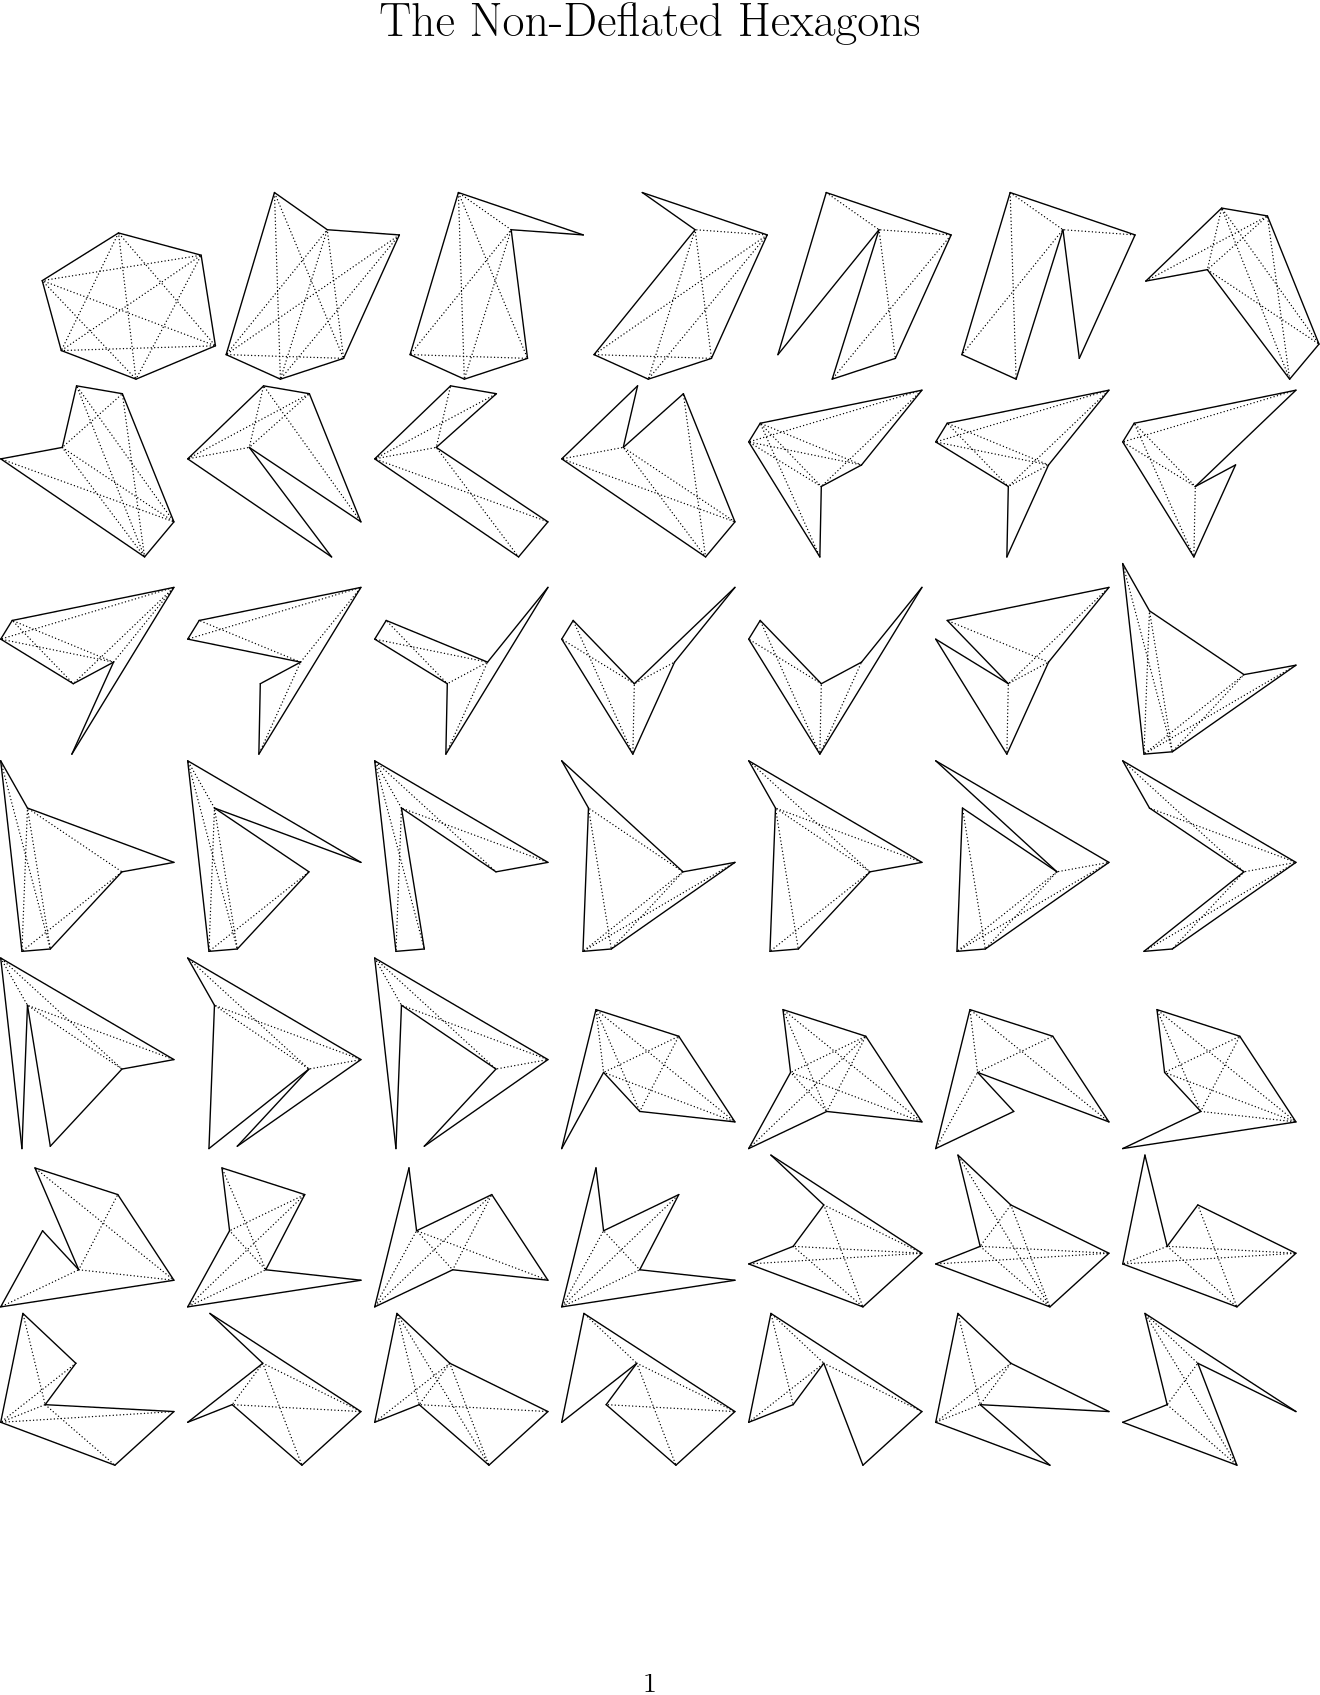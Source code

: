 <?xml version="1.0"?>
<!DOCTYPE ipe SYSTEM "ipe.dtd">
<ipe version="70000" creator="pdftoipe 2011/05/17">
<ipestyle>
<layout paper="612 792" frame="612 792" origin="0 0"/>
</ipestyle>
<!-- Page: 1 1 -->
<page>
<text stroke="0 0 0" pos="0 0" transformations="affine" valign="baseline" size="17.2154" matrix="1 0 0 1 208.509 668.194">The</text>
<text stroke="0 0 0" pos="0 0" transformations="affine" valign="baseline" size="17.2154" matrix="1 0 0 1 240.993 668.194">Non-Deflated</text>
<text stroke="0 0 0" pos="0 0" transformations="affine" valign="baseline" size="17.2154" matrix="1 0 0 1 337.554 668.194">Hexagons</text>
<path stroke="0 0 0" pen="0.5" join="1" cap="1">
144.408 589.277 m
149.558 556.665 l
</path>
<path stroke="0 0 0" pen="0.5" join="1" cap="1">
149.558 556.665 m
120.95 544.65 l
</path>
<path stroke="0 0 0" pen="0.5" join="1" cap="1">
120.95 544.65 m
94.0597 554.949 l
</path>
<path stroke="0 0 0" pen="0.5" join="1" cap="1">
94.0597 554.949 m
87.194 580.123 l
</path>
<path stroke="0 0 0" pen="0.5" join="1" cap="1">
87.194 580.123 m
114.657 597.287 l
</path>
<path stroke="0 0 0" pen="0.5" join="1" cap="1">
114.657 597.287 m
144.408 589.277 l
</path>
<path stroke="0 0 0" pen="0.5" dash="[0 1.25] 0.625" join="1" cap="1">
144.408 589.277 m
120.95 544.65 l
</path>
<path stroke="0 0 0" pen="0.5" dash="[0 1.25] 0.625" join="1" cap="1">
144.408 589.277 m
94.0597 554.949 l
</path>
<path stroke="0 0 0" pen="0.5" dash="[0 1.25] 0.625" join="1" cap="1">
144.408 589.277 m
87.194 580.123 l
</path>
<path stroke="0 0 0" pen="0.5" dash="[0 1.25] 0.625" join="1" cap="1">
149.558 556.665 m
94.0597 554.949 l
</path>
<path stroke="0 0 0" pen="0.5" dash="[0 1.25] 0.625" join="1" cap="1">
149.558 556.665 m
87.194 580.123 l
</path>
<path stroke="0 0 0" pen="0.5" dash="[0 1.25] 0.625" join="1" cap="1">
149.558 556.665 m
114.657 597.287 l
</path>
<path stroke="0 0 0" pen="0.5" dash="[0 1.25] 0.625" join="1" cap="1">
120.95 544.65 m
87.194 580.123 l
</path>
<path stroke="0 0 0" pen="0.5" dash="[0 1.25] 0.625" join="1" cap="1">
120.95 544.65 m
114.657 597.287 l
</path>
<path stroke="0 0 0" pen="0.5" dash="[0 1.25] 0.625" join="1" cap="1">
94.0597 554.949 m
114.657 597.287 l
</path>
<path stroke="0 0 0" pen="0.5" join="1" cap="1">
195.697 552.144 m
172.947 544.65 l
</path>
<path stroke="0 0 0" pen="0.5" join="1" cap="1">
172.947 544.65 m
153.408 553.483 l
</path>
<path stroke="0 0 0" pen="0.5" join="1" cap="1">
153.408 553.483 m
170.806 611.831 l
</path>
<path stroke="0 0 0" pen="0.5" join="1" cap="1">
170.806 611.831 m
189.809 598.449 l
</path>
<path stroke="0 0 0" pen="0.5" join="1" cap="1">
189.809 598.449 m
215.771 596.575 l
</path>
<path stroke="0 0 0" pen="0.5" join="1" cap="1">
215.771 596.575 m
195.697 552.144 l
</path>
<path stroke="0 0 0" pen="0.5" dash="[0 1.25] 0.625" join="1" cap="1">
195.697 552.144 m
153.408 553.483 l
</path>
<path stroke="0 0 0" pen="0.5" dash="[0 1.25] 0.625" join="1" cap="1">
195.697 552.144 m
170.806 611.831 l
</path>
<path stroke="0 0 0" pen="0.5" dash="[0 1.25] 0.625" join="1" cap="1">
195.697 552.144 m
189.809 598.449 l
</path>
<path stroke="0 0 0" pen="0.5" dash="[0 1.25] 0.625" join="1" cap="1">
172.947 544.65 m
170.806 611.831 l
</path>
<path stroke="0 0 0" pen="0.5" dash="[0 1.25] 0.625" join="1" cap="1">
172.947 544.65 m
189.809 598.449 l
</path>
<path stroke="0 0 0" pen="0.5" dash="[0 1.25] 0.625" join="1" cap="1">
172.947 544.65 m
215.771 596.575 l
</path>
<path stroke="0 0 0" pen="0.5" dash="[0 1.25] 0.625" join="1" cap="1">
153.408 553.483 m
189.809 598.449 l
</path>
<path stroke="0 0 0" pen="0.5" dash="[0 1.25] 0.625" join="1" cap="1">
153.408 553.483 m
215.771 596.575 l
</path>
<path stroke="0 0 0" pen="0.5" join="1" cap="1">
261.911 552.144 m
239.161 544.65 l
</path>
<path stroke="0 0 0" pen="0.5" join="1" cap="1">
239.161 544.65 m
219.622 553.483 l
</path>
<path stroke="0 0 0" pen="0.5" join="1" cap="1">
219.622 553.483 m
237.02 611.831 l
</path>
<path stroke="0 0 0" pen="0.5" join="1" cap="1">
237.02 611.831 m
281.985 596.575 l
</path>
<path stroke="0 0 0" pen="0.5" join="1" cap="1">
281.985 596.575 m
256.023 598.449 l
</path>
<path stroke="0 0 0" pen="0.5" join="1" cap="1">
256.023 598.449 m
261.911 552.144 l
</path>
<path stroke="0 0 0" pen="0.5" dash="[0 1.25] 0.625" join="1" cap="1">
261.911 552.144 m
219.622 553.483 l
</path>
<path stroke="0 0 0" pen="0.5" dash="[0 1.25] 0.625" join="1" cap="1">
261.911 552.144 m
237.02 611.831 l
</path>
<path stroke="0 0 0" pen="0.5" dash="[0 1.25] 0.625" join="1" cap="1">
239.161 544.65 m
237.02 611.831 l
</path>
<path stroke="0 0 0" pen="0.5" dash="[0 1.25] 0.625" join="1" cap="1">
239.161 544.65 m
256.023 598.449 l
</path>
<path stroke="0 0 0" pen="0.5" dash="[0 1.25] 0.625" join="1" cap="1">
219.622 553.483 m
256.023 598.449 l
</path>
<path stroke="0 0 0" pen="0.5" dash="[0 1.25] 0.625" join="1" cap="1">
237.02 611.831 m
256.023 598.449 l
</path>
<path stroke="0 0 0" pen="0.5" join="1" cap="1">
328.125 552.144 m
305.375 544.65 l
</path>
<path stroke="0 0 0" pen="0.5" join="1" cap="1">
305.375 544.65 m
285.836 553.483 l
</path>
<path stroke="0 0 0" pen="0.5" join="1" cap="1">
285.836 553.483 m
322.237 598.449 l
</path>
<path stroke="0 0 0" pen="0.5" join="1" cap="1">
322.237 598.449 m
303.234 611.831 l
</path>
<path stroke="0 0 0" pen="0.5" join="1" cap="1">
303.234 611.831 m
348.199 596.575 l
</path>
<path stroke="0 0 0" pen="0.5" join="1" cap="1">
348.199 596.575 m
328.125 552.144 l
</path>
<path stroke="0 0 0" pen="0.5" dash="[0 1.25] 0.625" join="1" cap="1">
328.125 552.144 m
285.836 553.483 l
</path>
<path stroke="0 0 0" pen="0.5" dash="[0 1.25] 0.625" join="1" cap="1">
328.125 552.144 m
322.237 598.449 l
</path>
<path stroke="0 0 0" pen="0.5" dash="[0 1.25] 0.625" join="1" cap="1">
305.375 544.65 m
322.237 598.449 l
</path>
<path stroke="0 0 0" pen="0.5" dash="[0 1.25] 0.625" join="1" cap="1">
305.375 544.65 m
348.199 596.575 l
</path>
<path stroke="0 0 0" pen="0.5" dash="[0 1.25] 0.625" join="1" cap="1">
285.836 553.483 m
348.199 596.575 l
</path>
<path stroke="0 0 0" pen="0.5" dash="[0 1.25] 0.625" join="1" cap="1">
322.237 598.449 m
348.199 596.575 l
</path>
<path stroke="0 0 0" pen="0.5" join="1" cap="1">
394.339 552.144 m
371.589 544.65 l
</path>
<path stroke="0 0 0" pen="0.5" join="1" cap="1">
371.589 544.65 m
388.451 598.449 l
</path>
<path stroke="0 0 0" pen="0.5" join="1" cap="1">
388.451 598.449 m
352.05 553.483 l
</path>
<path stroke="0 0 0" pen="0.5" join="1" cap="1">
352.05 553.483 m
369.448 611.831 l
</path>
<path stroke="0 0 0" pen="0.5" join="1" cap="1">
369.448 611.831 m
414.413 596.575 l
</path>
<path stroke="0 0 0" pen="0.5" join="1" cap="1">
414.413 596.575 m
394.339 552.144 l
</path>
<path stroke="0 0 0" pen="0.5" dash="[0 1.25] 0.625" join="1" cap="1">
394.339 552.144 m
388.451 598.449 l
</path>
<path stroke="0 0 0" pen="0.5" dash="[0 1.25] 0.625" join="1" cap="1">
371.589 544.65 m
414.413 596.575 l
</path>
<path stroke="0 0 0" pen="0.5" dash="[0 1.25] 0.625" join="1" cap="1">
388.451 598.449 m
369.448 611.831 l
</path>
<path stroke="0 0 0" pen="0.5" dash="[0 1.25] 0.625" join="1" cap="1">
388.451 598.449 m
414.413 596.575 l
</path>
<path stroke="0 0 0" pen="0.5" join="1" cap="1">
460.553 552.144 m
454.665 598.449 l
</path>
<path stroke="0 0 0" pen="0.5" join="1" cap="1">
454.665 598.449 m
437.803 544.65 l
</path>
<path stroke="0 0 0" pen="0.5" join="1" cap="1">
437.803 544.65 m
418.264 553.483 l
</path>
<path stroke="0 0 0" pen="0.5" join="1" cap="1">
418.264 553.483 m
435.662 611.831 l
</path>
<path stroke="0 0 0" pen="0.5" join="1" cap="1">
435.662 611.831 m
480.627 596.575 l
</path>
<path stroke="0 0 0" pen="0.5" join="1" cap="1">
480.627 596.575 m
460.553 552.144 l
</path>
<path stroke="0 0 0" pen="0.5" dash="[0 1.25] 0.625" join="1" cap="1">
454.665 598.449 m
418.264 553.483 l
</path>
<path stroke="0 0 0" pen="0.5" dash="[0 1.25] 0.625" join="1" cap="1">
454.665 598.449 m
435.662 611.831 l
</path>
<path stroke="0 0 0" pen="0.5" dash="[0 1.25] 0.625" join="1" cap="1">
454.665 598.449 m
480.627 596.575 l
</path>
<path stroke="0 0 0" pen="0.5" dash="[0 1.25] 0.625" join="1" cap="1">
437.803 544.65 m
435.662 611.831 l
</path>
<path stroke="0 0 0" pen="0.5" join="1" cap="1">
511.792 606.238 m
528.284 603.403 l
</path>
<path stroke="0 0 0" pen="0.5" join="1" cap="1">
528.284 603.403 m
546.838 557.277 l
</path>
<path stroke="0 0 0" pen="0.5" join="1" cap="1">
546.838 557.277 m
536.273 544.65 l
</path>
<path stroke="0 0 0" pen="0.5" join="1" cap="1">
536.273 544.65 m
506.638 584.077 l
</path>
<path stroke="0 0 0" pen="0.5" join="1" cap="1">
506.638 584.077 m
484.477 579.954 l
</path>
<path stroke="0 0 0" pen="0.5" join="1" cap="1">
484.477 579.954 m
511.792 606.238 l
</path>
<path stroke="0 0 0" pen="0.5" dash="[0 1.25] 0.625" join="1" cap="1">
511.792 606.238 m
546.838 557.277 l
</path>
<path stroke="0 0 0" pen="0.5" dash="[0 1.25] 0.625" join="1" cap="1">
511.792 606.238 m
536.273 544.65 l
</path>
<path stroke="0 0 0" pen="0.5" dash="[0 1.25] 0.625" join="1" cap="1">
511.792 606.238 m
506.638 584.077 l
</path>
<path stroke="0 0 0" pen="0.5" dash="[0 1.25] 0.625" join="1" cap="1">
528.284 603.403 m
536.273 544.65 l
</path>
<path stroke="0 0 0" pen="0.5" dash="[0 1.25] 0.625" join="1" cap="1">
528.284 603.403 m
506.638 584.077 l
</path>
<path stroke="0 0 0" pen="0.5" dash="[0 1.25] 0.625" join="1" cap="1">
528.284 603.403 m
484.477 579.954 l
</path>
<path stroke="0 0 0" pen="0.5" dash="[0 1.25] 0.625" join="1" cap="1">
546.838 557.277 m
506.638 584.077 l
</path>
<path stroke="0 0 0" pen="0.5" join="1" cap="1">
99.5652 542.242 m
116.057 539.407 l
</path>
<path stroke="0 0 0" pen="0.5" join="1" cap="1">
116.057 539.407 m
134.611 493.281 l
</path>
<path stroke="0 0 0" pen="0.5" join="1" cap="1">
134.611 493.281 m
124.046 480.654 l
</path>
<path stroke="0 0 0" pen="0.5" join="1" cap="1">
124.046 480.654 m
72.25 515.958 l
</path>
<path stroke="0 0 0" pen="0.5" join="1" cap="1">
72.25 515.958 m
94.4114 520.081 l
</path>
<path stroke="0 0 0" pen="0.5" join="1" cap="1">
94.4114 520.081 m
99.5652 542.242 l
</path>
<path stroke="0 0 0" pen="0.5" dash="[0 1.25] 0.625" join="1" cap="1">
99.5652 542.242 m
134.611 493.281 l
</path>
<path stroke="0 0 0" pen="0.5" dash="[0 1.25] 0.625" join="1" cap="1">
99.5652 542.242 m
124.046 480.654 l
</path>
<path stroke="0 0 0" pen="0.5" dash="[0 1.25] 0.625" join="1" cap="1">
116.057 539.407 m
124.046 480.654 l
</path>
<path stroke="0 0 0" pen="0.5" dash="[0 1.25] 0.625" join="1" cap="1">
116.057 539.407 m
94.4114 520.081 l
</path>
<path stroke="0 0 0" pen="0.5" dash="[0 1.25] 0.625" join="1" cap="1">
134.611 493.281 m
72.25 515.958 l
</path>
<path stroke="0 0 0" pen="0.5" dash="[0 1.25] 0.625" join="1" cap="1">
134.611 493.281 m
94.4114 520.081 l
</path>
<path stroke="0 0 0" pen="0.5" dash="[0 1.25] 0.625" join="1" cap="1">
124.046 480.654 m
94.4114 520.081 l
</path>
<path stroke="0 0 0" pen="0.5" join="1" cap="1">
166.886 542.242 m
183.378 539.407 l
</path>
<path stroke="0 0 0" pen="0.5" join="1" cap="1">
183.378 539.407 m
201.932 493.281 l
</path>
<path stroke="0 0 0" pen="0.5" join="1" cap="1">
201.932 493.281 m
161.732 520.081 l
</path>
<path stroke="0 0 0" pen="0.5" join="1" cap="1">
161.732 520.081 m
191.367 480.654 l
</path>
<path stroke="0 0 0" pen="0.5" join="1" cap="1">
191.367 480.654 m
139.571 515.958 l
</path>
<path stroke="0 0 0" pen="0.5" join="1" cap="1">
139.571 515.958 m
166.886 542.242 l
</path>
<path stroke="0 0 0" pen="0.5" dash="[0 1.25] 0.625" join="1" cap="1">
166.886 542.242 m
201.932 493.281 l
</path>
<path stroke="0 0 0" pen="0.5" dash="[0 1.25] 0.625" join="1" cap="1">
166.886 542.242 m
161.732 520.081 l
</path>
<path stroke="0 0 0" pen="0.5" dash="[0 1.25] 0.625" join="1" cap="1">
183.378 539.407 m
161.732 520.081 l
</path>
<path stroke="0 0 0" pen="0.5" dash="[0 1.25] 0.625" join="1" cap="1">
183.378 539.407 m
139.571 515.958 l
</path>
<path stroke="0 0 0" pen="0.5" dash="[0 1.25] 0.625" join="1" cap="1">
161.732 520.081 m
139.571 515.958 l
</path>
<path stroke="0 0 0" pen="0.5" join="1" cap="1">
234.207 542.242 m
250.699 539.407 l
</path>
<path stroke="0 0 0" pen="0.5" join="1" cap="1">
250.699 539.407 m
229.053 520.081 l
</path>
<path stroke="0 0 0" pen="0.5" join="1" cap="1">
229.053 520.081 m
269.253 493.281 l
</path>
<path stroke="0 0 0" pen="0.5" join="1" cap="1">
269.253 493.281 m
258.688 480.654 l
</path>
<path stroke="0 0 0" pen="0.5" join="1" cap="1">
258.688 480.654 m
206.892 515.958 l
</path>
<path stroke="0 0 0" pen="0.5" join="1" cap="1">
206.892 515.958 m
234.207 542.242 l
</path>
<path stroke="0 0 0" pen="0.5" dash="[0 1.25] 0.625" join="1" cap="1">
234.207 542.242 m
229.053 520.081 l
</path>
<path stroke="0 0 0" pen="0.5" dash="[0 1.25] 0.625" join="1" cap="1">
250.699 539.407 m
206.892 515.958 l
</path>
<path stroke="0 0 0" pen="0.5" dash="[0 1.25] 0.625" join="1" cap="1">
229.053 520.081 m
258.688 480.654 l
</path>
<path stroke="0 0 0" pen="0.5" dash="[0 1.25] 0.625" join="1" cap="1">
229.053 520.081 m
206.892 515.958 l
</path>
<path stroke="0 0 0" pen="0.5" dash="[0 1.25] 0.625" join="1" cap="1">
269.253 493.281 m
206.892 515.958 l
</path>
<path stroke="0 0 0" pen="0.5" join="1" cap="1">
301.528 542.242 m
296.374 520.081 l
</path>
<path stroke="0 0 0" pen="0.5" join="1" cap="1">
296.374 520.081 m
318.02 539.407 l
</path>
<path stroke="0 0 0" pen="0.5" join="1" cap="1">
318.02 539.407 m
336.574 493.281 l
</path>
<path stroke="0 0 0" pen="0.5" join="1" cap="1">
336.574 493.281 m
326.009 480.654 l
</path>
<path stroke="0 0 0" pen="0.5" join="1" cap="1">
326.009 480.654 m
274.213 515.958 l
</path>
<path stroke="0 0 0" pen="0.5" join="1" cap="1">
274.213 515.958 m
301.528 542.242 l
</path>
<path stroke="0 0 0" pen="0.5" dash="[0 1.25] 0.625" join="1" cap="1">
296.374 520.081 m
336.574 493.281 l
</path>
<path stroke="0 0 0" pen="0.5" dash="[0 1.25] 0.625" join="1" cap="1">
296.374 520.081 m
326.009 480.654 l
</path>
<path stroke="0 0 0" pen="0.5" dash="[0 1.25] 0.625" join="1" cap="1">
296.374 520.081 m
274.213 515.958 l
</path>
<path stroke="0 0 0" pen="0.5" dash="[0 1.25] 0.625" join="1" cap="1">
318.02 539.407 m
326.009 480.654 l
</path>
<path stroke="0 0 0" pen="0.5" dash="[0 1.25] 0.625" join="1" cap="1">
336.574 493.281 m
274.213 515.958 l
</path>
<path stroke="0 0 0" pen="0.5" join="1" cap="1">
341.534 522.055 m
345.674 528.783 l
</path>
<path stroke="0 0 0" pen="0.5" join="1" cap="1">
345.674 528.783 m
403.895 540.686 l
</path>
<path stroke="0 0 0" pen="0.5" join="1" cap="1">
403.895 540.686 m
382.159 513.775 l
</path>
<path stroke="0 0 0" pen="0.5" join="1" cap="1">
382.159 513.775 m
367.669 506.012 l
</path>
<path stroke="0 0 0" pen="0.5" join="1" cap="1">
367.669 506.012 m
367.151 480.654 l
</path>
<path stroke="0 0 0" pen="0.5" join="1" cap="1">
367.151 480.654 m
341.534 522.055 l
</path>
<path stroke="0 0 0" pen="0.5" dash="[0 1.25] 0.625" join="1" cap="1">
341.534 522.055 m
403.895 540.686 l
</path>
<path stroke="0 0 0" pen="0.5" dash="[0 1.25] 0.625" join="1" cap="1">
341.534 522.055 m
382.159 513.775 l
</path>
<path stroke="0 0 0" pen="0.5" dash="[0 1.25] 0.625" join="1" cap="1">
341.534 522.055 m
367.669 506.012 l
</path>
<path stroke="0 0 0" pen="0.5" dash="[0 1.25] 0.625" join="1" cap="1">
345.674 528.783 m
382.159 513.775 l
</path>
<path stroke="0 0 0" pen="0.5" dash="[0 1.25] 0.625" join="1" cap="1">
345.674 528.783 m
367.669 506.012 l
</path>
<path stroke="0 0 0" pen="0.5" dash="[0 1.25] 0.625" join="1" cap="1">
345.674 528.783 m
367.151 480.654 l
</path>
<path stroke="0 0 0" pen="0.5" dash="[0 1.25] 0.625" join="1" cap="1">
403.895 540.686 m
367.669 506.012 l
</path>
<path stroke="0 0 0" pen="0.5" join="1" cap="1">
408.854 522.055 m
412.994 528.783 l
</path>
<path stroke="0 0 0" pen="0.5" join="1" cap="1">
412.994 528.783 m
471.215 540.686 l
</path>
<path stroke="0 0 0" pen="0.5" join="1" cap="1">
471.215 540.686 m
449.479 513.775 l
</path>
<path stroke="0 0 0" pen="0.5" join="1" cap="1">
449.479 513.775 m
434.471 480.654 l
</path>
<path stroke="0 0 0" pen="0.5" join="1" cap="1">
434.471 480.654 m
434.989 506.012 l
</path>
<path stroke="0 0 0" pen="0.5" join="1" cap="1">
434.989 506.012 m
408.854 522.055 l
</path>
<path stroke="0 0 0" pen="0.5" dash="[0 1.25] 0.625" join="1" cap="1">
408.854 522.055 m
471.215 540.686 l
</path>
<path stroke="0 0 0" pen="0.5" dash="[0 1.25] 0.625" join="1" cap="1">
408.854 522.055 m
449.479 513.775 l
</path>
<path stroke="0 0 0" pen="0.5" dash="[0 1.25] 0.625" join="1" cap="1">
412.994 528.783 m
449.479 513.775 l
</path>
<path stroke="0 0 0" pen="0.5" dash="[0 1.25] 0.625" join="1" cap="1">
412.994 528.783 m
434.989 506.012 l
</path>
<path stroke="0 0 0" pen="0.5" dash="[0 1.25] 0.625" join="1" cap="1">
471.215 540.686 m
434.989 506.012 l
</path>
<path stroke="0 0 0" pen="0.5" dash="[0 1.25] 0.625" join="1" cap="1">
449.479 513.775 m
434.989 506.012 l
</path>
<path stroke="0 0 0" pen="0.5" join="1" cap="1">
476.175 522.055 m
480.315 528.783 l
</path>
<path stroke="0 0 0" pen="0.5" join="1" cap="1">
480.315 528.783 m
538.536 540.686 l
</path>
<path stroke="0 0 0" pen="0.5" join="1" cap="1">
538.536 540.686 m
502.31 506.012 l
</path>
<path stroke="0 0 0" pen="0.5" join="1" cap="1">
502.31 506.012 m
516.8 513.775 l
</path>
<path stroke="0 0 0" pen="0.5" join="1" cap="1">
516.8 513.775 m
501.792 480.654 l
</path>
<path stroke="0 0 0" pen="0.5" join="1" cap="1">
501.792 480.654 m
476.175 522.055 l
</path>
<path stroke="0 0 0" pen="0.5" dash="[0 1.25] 0.625" join="1" cap="1">
476.175 522.055 m
538.536 540.686 l
</path>
<path stroke="0 0 0" pen="0.5" dash="[0 1.25] 0.625" join="1" cap="1">
476.175 522.055 m
502.31 506.012 l
</path>
<path stroke="0 0 0" pen="0.5" dash="[0 1.25] 0.625" join="1" cap="1">
480.315 528.783 m
502.31 506.012 l
</path>
<path stroke="0 0 0" pen="0.5" dash="[0 1.25] 0.625" join="1" cap="1">
480.315 528.783 m
501.792 480.654 l
</path>
<path stroke="0 0 0" pen="0.5" dash="[0 1.25] 0.625" join="1" cap="1">
502.31 506.012 m
501.792 480.654 l
</path>
<path stroke="0 0 0" pen="0.5" join="1" cap="1">
72.25 451.058 m
76.3901 457.786 l
</path>
<path stroke="0 0 0" pen="0.5" join="1" cap="1">
76.3901 457.786 m
134.611 469.689 l
</path>
<path stroke="0 0 0" pen="0.5" join="1" cap="1">
134.611 469.689 m
97.8671 409.657 l
</path>
<path stroke="0 0 0" pen="0.5" join="1" cap="1">
97.8671 409.657 m
112.875 442.778 l
</path>
<path stroke="0 0 0" pen="0.5" join="1" cap="1">
112.875 442.778 m
98.3846 435.015 l
</path>
<path stroke="0 0 0" pen="0.5" join="1" cap="1">
98.3846 435.015 m
72.25 451.058 l
</path>
<path stroke="0 0 0" pen="0.5" dash="[0 1.25] 0.625" join="1" cap="1">
72.25 451.058 m
134.611 469.689 l
</path>
<path stroke="0 0 0" pen="0.5" dash="[0 1.25] 0.625" join="1" cap="1">
72.25 451.058 m
112.875 442.778 l
</path>
<path stroke="0 0 0" pen="0.5" dash="[0 1.25] 0.625" join="1" cap="1">
76.3901 457.786 m
112.875 442.778 l
</path>
<path stroke="0 0 0" pen="0.5" dash="[0 1.25] 0.625" join="1" cap="1">
76.3901 457.786 m
98.3846 435.015 l
</path>
<path stroke="0 0 0" pen="0.5" dash="[0 1.25] 0.625" join="1" cap="1">
134.611 469.689 m
112.875 442.778 l
</path>
<path stroke="0 0 0" pen="0.5" dash="[0 1.25] 0.625" join="1" cap="1">
134.611 469.689 m
98.3846 435.015 l
</path>
<path stroke="0 0 0" pen="0.5" join="1" cap="1">
139.571 451.058 m
143.711 457.786 l
</path>
<path stroke="0 0 0" pen="0.5" join="1" cap="1">
143.711 457.786 m
201.932 469.689 l
</path>
<path stroke="0 0 0" pen="0.5" join="1" cap="1">
201.932 469.689 m
165.188 409.657 l
</path>
<path stroke="0 0 0" pen="0.5" join="1" cap="1">
165.188 409.657 m
165.706 435.015 l
</path>
<path stroke="0 0 0" pen="0.5" join="1" cap="1">
165.706 435.015 m
180.196 442.778 l
</path>
<path stroke="0 0 0" pen="0.5" join="1" cap="1">
180.196 442.778 m
139.571 451.058 l
</path>
<path stroke="0 0 0" pen="0.5" dash="[0 1.25] 0.625" join="1" cap="1">
139.571 451.058 m
201.932 469.689 l
</path>
<path stroke="0 0 0" pen="0.5" dash="[0 1.25] 0.625" join="1" cap="1">
143.711 457.786 m
180.196 442.778 l
</path>
<path stroke="0 0 0" pen="0.5" dash="[0 1.25] 0.625" join="1" cap="1">
201.932 469.689 m
180.196 442.778 l
</path>
<path stroke="0 0 0" pen="0.5" dash="[0 1.25] 0.625" join="1" cap="1">
165.188 409.657 m
180.196 442.778 l
</path>
<path stroke="0 0 0" pen="0.5" join="1" cap="1">
206.892 451.058 m
211.032 457.786 l
</path>
<path stroke="0 0 0" pen="0.5" join="1" cap="1">
211.032 457.786 m
247.517 442.778 l
</path>
<path stroke="0 0 0" pen="0.5" join="1" cap="1">
247.517 442.778 m
269.253 469.689 l
</path>
<path stroke="0 0 0" pen="0.5" join="1" cap="1">
269.253 469.689 m
232.509 409.657 l
</path>
<path stroke="0 0 0" pen="0.5" join="1" cap="1">
232.509 409.657 m
233.027 435.015 l
</path>
<path stroke="0 0 0" pen="0.5" join="1" cap="1">
233.027 435.015 m
206.892 451.058 l
</path>
<path stroke="0 0 0" pen="0.5" dash="[0 1.25] 0.625" join="1" cap="1">
206.892 451.058 m
247.517 442.778 l
</path>
<path stroke="0 0 0" pen="0.5" dash="[0 1.25] 0.625" join="1" cap="1">
211.032 457.786 m
233.027 435.015 l
</path>
<path stroke="0 0 0" pen="0.5" dash="[0 1.25] 0.625" join="1" cap="1">
247.517 442.778 m
232.509 409.657 l
</path>
<path stroke="0 0 0" pen="0.5" dash="[0 1.25] 0.625" join="1" cap="1">
247.517 442.778 m
233.027 435.015 l
</path>
<path stroke="0 0 0" pen="0.5" join="1" cap="1">
274.213 451.058 m
278.353 457.786 l
</path>
<path stroke="0 0 0" pen="0.5" join="1" cap="1">
278.353 457.786 m
300.348 435.015 l
</path>
<path stroke="0 0 0" pen="0.5" join="1" cap="1">
300.348 435.015 m
336.574 469.689 l
</path>
<path stroke="0 0 0" pen="0.5" join="1" cap="1">
336.574 469.689 m
314.838 442.778 l
</path>
<path stroke="0 0 0" pen="0.5" join="1" cap="1">
314.838 442.778 m
299.83 409.657 l
</path>
<path stroke="0 0 0" pen="0.5" join="1" cap="1">
299.83 409.657 m
274.213 451.058 l
</path>
<path stroke="0 0 0" pen="0.5" dash="[0 1.25] 0.625" join="1" cap="1">
274.213 451.058 m
300.348 435.015 l
</path>
<path stroke="0 0 0" pen="0.5" dash="[0 1.25] 0.625" join="1" cap="1">
278.353 457.786 m
299.83 409.657 l
</path>
<path stroke="0 0 0" pen="0.5" dash="[0 1.25] 0.625" join="1" cap="1">
300.348 435.015 m
314.838 442.778 l
</path>
<path stroke="0 0 0" pen="0.5" dash="[0 1.25] 0.625" join="1" cap="1">
300.348 435.015 m
299.83 409.657 l
</path>
<path stroke="0 0 0" pen="0.5" join="1" cap="1">
341.533 451.058 m
345.673 457.786 l
</path>
<path stroke="0 0 0" pen="0.5" join="1" cap="1">
345.673 457.786 m
367.668 435.015 l
</path>
<path stroke="0 0 0" pen="0.5" join="1" cap="1">
367.668 435.015 m
382.158 442.778 l
</path>
<path stroke="0 0 0" pen="0.5" join="1" cap="1">
382.158 442.778 m
403.894 469.689 l
</path>
<path stroke="0 0 0" pen="0.5" join="1" cap="1">
403.894 469.689 m
367.15 409.657 l
</path>
<path stroke="0 0 0" pen="0.5" join="1" cap="1">
367.15 409.657 m
341.533 451.058 l
</path>
<path stroke="0 0 0" pen="0.5" dash="[0 1.25] 0.625" join="1" cap="1">
341.533 451.058 m
367.668 435.015 l
</path>
<path stroke="0 0 0" pen="0.5" dash="[0 1.25] 0.625" join="1" cap="1">
345.673 457.786 m
367.15 409.657 l
</path>
<path stroke="0 0 0" pen="0.5" dash="[0 1.25] 0.625" join="1" cap="1">
367.668 435.015 m
367.15 409.657 l
</path>
<path stroke="0 0 0" pen="0.5" dash="[0 1.25] 0.625" join="1" cap="1">
382.158 442.778 m
367.15 409.657 l
</path>
<path stroke="0 0 0" pen="0.5" join="1" cap="1">
408.854 451.058 m
434.989 435.015 l
</path>
<path stroke="0 0 0" pen="0.5" join="1" cap="1">
434.989 435.015 m
412.994 457.786 l
</path>
<path stroke="0 0 0" pen="0.5" join="1" cap="1">
412.994 457.786 m
471.215 469.689 l
</path>
<path stroke="0 0 0" pen="0.5" join="1" cap="1">
471.215 469.689 m
449.479 442.778 l
</path>
<path stroke="0 0 0" pen="0.5" join="1" cap="1">
449.479 442.778 m
434.471 409.657 l
</path>
<path stroke="0 0 0" pen="0.5" join="1" cap="1">
434.471 409.657 m
408.854 451.058 l
</path>
<path stroke="0 0 0" pen="0.5" dash="[0 1.25] 0.625" join="1" cap="1">
434.989 435.015 m
471.215 469.689 l
</path>
<path stroke="0 0 0" pen="0.5" dash="[0 1.25] 0.625" join="1" cap="1">
434.989 435.015 m
449.479 442.778 l
</path>
<path stroke="0 0 0" pen="0.5" dash="[0 1.25] 0.625" join="1" cap="1">
434.989 435.015 m
434.471 409.657 l
</path>
<path stroke="0 0 0" pen="0.5" dash="[0 1.25] 0.625" join="1" cap="1">
412.994 457.786 m
449.479 442.778 l
</path>
<path stroke="0 0 0" pen="0.5" join="1" cap="1">
494.033 410.507 m
483.828 409.657 l
</path>
<path stroke="0 0 0" pen="0.5" join="1" cap="1">
483.828 409.657 m
476.175 478.255 l
</path>
<path stroke="0 0 0" pen="0.5" join="1" cap="1">
476.175 478.255 m
485.813 461.247 l
</path>
<path stroke="0 0 0" pen="0.5" join="1" cap="1">
485.813 461.247 m
519.828 438.287 l
</path>
<path stroke="0 0 0" pen="0.5" join="1" cap="1">
519.828 438.287 m
538.537 441.688 l
</path>
<path stroke="0 0 0" pen="0.5" join="1" cap="1">
538.537 441.688 m
494.033 410.507 l
</path>
<path stroke="0 0 0" pen="0.5" dash="[0 1.25] 0.625" join="1" cap="1">
494.033 410.507 m
476.175 478.255 l
</path>
<path stroke="0 0 0" pen="0.5" dash="[0 1.25] 0.625" join="1" cap="1">
494.033 410.507 m
485.813 461.247 l
</path>
<path stroke="0 0 0" pen="0.5" dash="[0 1.25] 0.625" join="1" cap="1">
494.033 410.507 m
519.828 438.287 l
</path>
<path stroke="0 0 0" pen="0.5" dash="[0 1.25] 0.625" join="1" cap="1">
483.828 409.657 m
485.813 461.247 l
</path>
<path stroke="0 0 0" pen="0.5" dash="[0 1.25] 0.625" join="1" cap="1">
483.828 409.657 m
519.828 438.287 l
</path>
<path stroke="0 0 0" pen="0.5" dash="[0 1.25] 0.625" join="1" cap="1">
483.828 409.657 m
538.537 441.688 l
</path>
<path stroke="0 0 0" pen="0.5" join="1" cap="1">
90.1081 339.511 m
79.9035 338.661 l
</path>
<path stroke="0 0 0" pen="0.5" join="1" cap="1">
79.9035 338.661 m
72.25 407.259 l
</path>
<path stroke="0 0 0" pen="0.5" join="1" cap="1">
72.25 407.259 m
81.8877 390.251 l
</path>
<path stroke="0 0 0" pen="0.5" join="1" cap="1">
81.8877 390.251 m
134.612 370.692 l
</path>
<path stroke="0 0 0" pen="0.5" join="1" cap="1">
134.612 370.692 m
115.903 367.291 l
</path>
<path stroke="0 0 0" pen="0.5" join="1" cap="1">
115.903 367.291 m
90.1081 339.511 l
</path>
<path stroke="0 0 0" pen="0.5" dash="[0 1.25] 0.625" join="1" cap="1">
90.1081 339.511 m
72.25 407.259 l
</path>
<path stroke="0 0 0" pen="0.5" dash="[0 1.25] 0.625" join="1" cap="1">
90.1081 339.511 m
81.8877 390.251 l
</path>
<path stroke="0 0 0" pen="0.5" dash="[0 1.25] 0.625" join="1" cap="1">
79.9035 338.661 m
81.8877 390.251 l
</path>
<path stroke="0 0 0" pen="0.5" dash="[0 1.25] 0.625" join="1" cap="1">
79.9035 338.661 m
115.903 367.291 l
</path>
<path stroke="0 0 0" pen="0.5" dash="[0 1.25] 0.625" join="1" cap="1">
81.8877 390.251 m
115.903 367.291 l
</path>
<path stroke="0 0 0" pen="0.5" join="1" cap="1">
157.429 339.511 m
147.224 338.661 l
</path>
<path stroke="0 0 0" pen="0.5" join="1" cap="1">
147.224 338.661 m
139.571 407.259 l
</path>
<path stroke="0 0 0" pen="0.5" join="1" cap="1">
139.571 407.259 m
201.933 370.692 l
</path>
<path stroke="0 0 0" pen="0.5" join="1" cap="1">
201.933 370.692 m
149.209 390.251 l
</path>
<path stroke="0 0 0" pen="0.5" join="1" cap="1">
149.209 390.251 m
183.224 367.291 l
</path>
<path stroke="0 0 0" pen="0.5" join="1" cap="1">
183.224 367.291 m
157.429 339.511 l
</path>
<path stroke="0 0 0" pen="0.5" dash="[0 1.25] 0.625" join="1" cap="1">
157.429 339.511 m
139.571 407.259 l
</path>
<path stroke="0 0 0" pen="0.5" dash="[0 1.25] 0.625" join="1" cap="1">
157.429 339.511 m
149.209 390.251 l
</path>
<path stroke="0 0 0" pen="0.5" dash="[0 1.25] 0.625" join="1" cap="1">
147.224 338.661 m
149.209 390.251 l
</path>
<path stroke="0 0 0" pen="0.5" dash="[0 1.25] 0.625" join="1" cap="1">
147.224 338.661 m
183.224 367.291 l
</path>
<path stroke="0 0 0" pen="0.5" dash="[0 1.25] 0.625" join="1" cap="1">
139.571 407.259 m
149.209 390.251 l
</path>
<path stroke="0 0 0" pen="0.5" join="1" cap="1">
224.75 339.511 m
214.545 338.661 l
</path>
<path stroke="0 0 0" pen="0.5" join="1" cap="1">
214.545 338.661 m
206.892 407.259 l
</path>
<path stroke="0 0 0" pen="0.5" join="1" cap="1">
206.892 407.259 m
269.254 370.692 l
</path>
<path stroke="0 0 0" pen="0.5" join="1" cap="1">
269.254 370.692 m
250.545 367.291 l
</path>
<path stroke="0 0 0" pen="0.5" join="1" cap="1">
250.545 367.291 m
216.53 390.251 l
</path>
<path stroke="0 0 0" pen="0.5" join="1" cap="1">
216.53 390.251 m
224.75 339.511 l
</path>
<path stroke="0 0 0" pen="0.5" dash="[0 1.25] 0.625" join="1" cap="1">
224.75 339.511 m
206.892 407.259 l
</path>
<path stroke="0 0 0" pen="0.5" dash="[0 1.25] 0.625" join="1" cap="1">
214.545 338.661 m
216.53 390.251 l
</path>
<path stroke="0 0 0" pen="0.5" dash="[0 1.25] 0.625" join="1" cap="1">
206.892 407.259 m
250.545 367.291 l
</path>
<path stroke="0 0 0" pen="0.5" dash="[0 1.25] 0.625" join="1" cap="1">
206.892 407.259 m
216.53 390.251 l
</path>
<path stroke="0 0 0" pen="0.5" dash="[0 1.25] 0.625" join="1" cap="1">
269.254 370.692 m
216.53 390.251 l
</path>
<path stroke="0 0 0" pen="0.5" join="1" cap="1">
292.071 339.511 m
281.866 338.661 l
</path>
<path stroke="0 0 0" pen="0.5" join="1" cap="1">
281.866 338.661 m
283.851 390.251 l
</path>
<path stroke="0 0 0" pen="0.5" join="1" cap="1">
283.851 390.251 m
274.213 407.259 l
</path>
<path stroke="0 0 0" pen="0.5" join="1" cap="1">
274.213 407.259 m
317.866 367.291 l
</path>
<path stroke="0 0 0" pen="0.5" join="1" cap="1">
317.866 367.291 m
336.575 370.692 l
</path>
<path stroke="0 0 0" pen="0.5" join="1" cap="1">
336.575 370.692 m
292.071 339.511 l
</path>
<path stroke="0 0 0" pen="0.5" dash="[0 1.25] 0.625" join="1" cap="1">
292.071 339.511 m
283.851 390.251 l
</path>
<path stroke="0 0 0" pen="0.5" dash="[0 1.25] 0.625" join="1" cap="1">
292.071 339.511 m
317.866 367.291 l
</path>
<path stroke="0 0 0" pen="0.5" dash="[0 1.25] 0.625" join="1" cap="1">
281.866 338.661 m
317.866 367.291 l
</path>
<path stroke="0 0 0" pen="0.5" dash="[0 1.25] 0.625" join="1" cap="1">
281.866 338.661 m
336.575 370.692 l
</path>
<path stroke="0 0 0" pen="0.5" dash="[0 1.25] 0.625" join="1" cap="1">
283.851 390.251 m
317.866 367.291 l
</path>
<path stroke="0 0 0" pen="0.5" join="1" cap="1">
359.392 339.511 m
349.187 338.661 l
</path>
<path stroke="0 0 0" pen="0.5" join="1" cap="1">
349.187 338.661 m
351.172 390.251 l
</path>
<path stroke="0 0 0" pen="0.5" join="1" cap="1">
351.172 390.251 m
341.534 407.259 l
</path>
<path stroke="0 0 0" pen="0.5" join="1" cap="1">
341.534 407.259 m
403.896 370.692 l
</path>
<path stroke="0 0 0" pen="0.5" join="1" cap="1">
403.896 370.692 m
385.187 367.291 l
</path>
<path stroke="0 0 0" pen="0.5" join="1" cap="1">
385.187 367.291 m
359.392 339.511 l
</path>
<path stroke="0 0 0" pen="0.5" dash="[0 1.25] 0.625" join="1" cap="1">
359.392 339.511 m
351.172 390.251 l
</path>
<path stroke="0 0 0" pen="0.5" dash="[0 1.25] 0.625" join="1" cap="1">
349.187 338.661 m
385.187 367.291 l
</path>
<path stroke="0 0 0" pen="0.5" dash="[0 1.25] 0.625" join="1" cap="1">
351.172 390.251 m
403.896 370.692 l
</path>
<path stroke="0 0 0" pen="0.5" dash="[0 1.25] 0.625" join="1" cap="1">
351.172 390.251 m
385.187 367.291 l
</path>
<path stroke="0 0 0" pen="0.5" dash="[0 1.25] 0.625" join="1" cap="1">
341.534 407.259 m
385.187 367.291 l
</path>
<path stroke="0 0 0" pen="0.5" join="1" cap="1">
426.712 339.511 m
416.507 338.661 l
</path>
<path stroke="0 0 0" pen="0.5" join="1" cap="1">
416.507 338.661 m
418.492 390.251 l
</path>
<path stroke="0 0 0" pen="0.5" join="1" cap="1">
418.492 390.251 m
452.507 367.291 l
</path>
<path stroke="0 0 0" pen="0.5" join="1" cap="1">
452.507 367.291 m
408.854 407.259 l
</path>
<path stroke="0 0 0" pen="0.5" join="1" cap="1">
408.854 407.259 m
471.216 370.692 l
</path>
<path stroke="0 0 0" pen="0.5" join="1" cap="1">
471.216 370.692 m
426.712 339.511 l
</path>
<path stroke="0 0 0" pen="0.5" dash="[0 1.25] 0.625" join="1" cap="1">
426.712 339.511 m
418.492 390.251 l
</path>
<path stroke="0 0 0" pen="0.5" dash="[0 1.25] 0.625" join="1" cap="1">
426.712 339.511 m
452.507 367.291 l
</path>
<path stroke="0 0 0" pen="0.5" dash="[0 1.25] 0.625" join="1" cap="1">
416.507 338.661 m
452.507 367.291 l
</path>
<path stroke="0 0 0" pen="0.5" dash="[0 1.25] 0.625" join="1" cap="1">
416.507 338.661 m
471.216 370.692 l
</path>
<path stroke="0 0 0" pen="0.5" dash="[0 1.25] 0.625" join="1" cap="1">
452.507 367.291 m
471.216 370.692 l
</path>
<path stroke="0 0 0" pen="0.5" join="1" cap="1">
494.033 339.511 m
483.828 338.661 l
</path>
<path stroke="0 0 0" pen="0.5" join="1" cap="1">
483.828 338.661 m
519.828 367.291 l
</path>
<path stroke="0 0 0" pen="0.5" join="1" cap="1">
519.828 367.291 m
485.813 390.251 l
</path>
<path stroke="0 0 0" pen="0.5" join="1" cap="1">
485.813 390.251 m
476.175 407.259 l
</path>
<path stroke="0 0 0" pen="0.5" join="1" cap="1">
476.175 407.259 m
538.537 370.692 l
</path>
<path stroke="0 0 0" pen="0.5" join="1" cap="1">
538.537 370.692 m
494.033 339.511 l
</path>
<path stroke="0 0 0" pen="0.5" dash="[0 1.25] 0.625" join="1" cap="1">
494.033 339.511 m
519.828 367.291 l
</path>
<path stroke="0 0 0" pen="0.5" dash="[0 1.25] 0.625" join="1" cap="1">
483.828 338.661 m
538.537 370.692 l
</path>
<path stroke="0 0 0" pen="0.5" dash="[0 1.25] 0.625" join="1" cap="1">
519.828 367.291 m
476.175 407.259 l
</path>
<path stroke="0 0 0" pen="0.5" dash="[0 1.25] 0.625" join="1" cap="1">
519.828 367.291 m
538.537 370.692 l
</path>
<path stroke="0 0 0" pen="0.5" dash="[0 1.25] 0.625" join="1" cap="1">
485.813 390.251 m
538.537 370.692 l
</path>
<path stroke="0 0 0" pen="0.5" join="1" cap="1">
90.1081 268.515 m
81.8877 319.255 l
</path>
<path stroke="0 0 0" pen="0.5" join="1" cap="1">
81.8877 319.255 m
79.9035 267.665 l
</path>
<path stroke="0 0 0" pen="0.5" join="1" cap="1">
79.9035 267.665 m
72.25 336.263 l
</path>
<path stroke="0 0 0" pen="0.5" join="1" cap="1">
72.25 336.263 m
134.612 299.696 l
</path>
<path stroke="0 0 0" pen="0.5" join="1" cap="1">
134.612 299.696 m
115.903 296.295 l
</path>
<path stroke="0 0 0" pen="0.5" join="1" cap="1">
115.903 296.295 m
90.1081 268.515 l
</path>
<path stroke="0 0 0" pen="0.5" dash="[0 1.25] 0.625" join="1" cap="1">
81.8877 319.255 m
72.25 336.263 l
</path>
<path stroke="0 0 0" pen="0.5" dash="[0 1.25] 0.625" join="1" cap="1">
81.8877 319.255 m
134.612 299.696 l
</path>
<path stroke="0 0 0" pen="0.5" dash="[0 1.25] 0.625" join="1" cap="1">
81.8877 319.255 m
115.903 296.295 l
</path>
<path stroke="0 0 0" pen="0.5" dash="[0 1.25] 0.625" join="1" cap="1">
72.25 336.263 m
115.903 296.295 l
</path>
<path stroke="0 0 0" pen="0.5" join="1" cap="1">
157.429 268.515 m
183.224 296.295 l
</path>
<path stroke="0 0 0" pen="0.5" join="1" cap="1">
183.224 296.295 m
147.224 267.665 l
</path>
<path stroke="0 0 0" pen="0.5" join="1" cap="1">
147.224 267.665 m
149.209 319.255 l
</path>
<path stroke="0 0 0" pen="0.5" join="1" cap="1">
149.209 319.255 m
139.571 336.263 l
</path>
<path stroke="0 0 0" pen="0.5" join="1" cap="1">
139.571 336.263 m
201.933 299.696 l
</path>
<path stroke="0 0 0" pen="0.5" join="1" cap="1">
201.933 299.696 m
157.429 268.515 l
</path>
<path stroke="0 0 0" pen="0.5" dash="[0 1.25] 0.625" join="1" cap="1">
183.224 296.295 m
149.209 319.255 l
</path>
<path stroke="0 0 0" pen="0.5" dash="[0 1.25] 0.625" join="1" cap="1">
183.224 296.295 m
139.571 336.263 l
</path>
<path stroke="0 0 0" pen="0.5" dash="[0 1.25] 0.625" join="1" cap="1">
183.224 296.295 m
201.933 299.696 l
</path>
<path stroke="0 0 0" pen="0.5" dash="[0 1.25] 0.625" join="1" cap="1">
149.209 319.255 m
201.933 299.696 l
</path>
<path stroke="0 0 0" pen="0.5" join="1" cap="1">
224.75 268.515 m
250.545 296.295 l
</path>
<path stroke="0 0 0" pen="0.5" join="1" cap="1">
250.545 296.295 m
216.53 319.255 l
</path>
<path stroke="0 0 0" pen="0.5" join="1" cap="1">
216.53 319.255 m
214.545 267.665 l
</path>
<path stroke="0 0 0" pen="0.5" join="1" cap="1">
214.545 267.665 m
206.892 336.263 l
</path>
<path stroke="0 0 0" pen="0.5" join="1" cap="1">
206.892 336.263 m
269.254 299.696 l
</path>
<path stroke="0 0 0" pen="0.5" join="1" cap="1">
269.254 299.696 m
224.75 268.515 l
</path>
<path stroke="0 0 0" pen="0.5" dash="[0 1.25] 0.625" join="1" cap="1">
250.545 296.295 m
206.892 336.263 l
</path>
<path stroke="0 0 0" pen="0.5" dash="[0 1.25] 0.625" join="1" cap="1">
250.545 296.295 m
269.254 299.696 l
</path>
<path stroke="0 0 0" pen="0.5" dash="[0 1.25] 0.625" join="1" cap="1">
216.53 319.255 m
206.892 336.263 l
</path>
<path stroke="0 0 0" pen="0.5" dash="[0 1.25] 0.625" join="1" cap="1">
216.53 319.255 m
269.254 299.696 l
</path>
<path stroke="0 0 0" pen="0.5" join="1" cap="1">
286.548 317.692 m
316.359 308.098 l
</path>
<path stroke="0 0 0" pen="0.5" join="1" cap="1">
316.359 308.098 m
336.576 277.259 l
</path>
<path stroke="0 0 0" pen="0.5" join="1" cap="1">
336.576 277.259 m
302.31 281.028 l
</path>
<path stroke="0 0 0" pen="0.5" join="1" cap="1">
302.31 281.028 m
289.29 295.077 l
</path>
<path stroke="0 0 0" pen="0.5" join="1" cap="1">
289.29 295.077 m
274.213 267.665 l
</path>
<path stroke="0 0 0" pen="0.5" join="1" cap="1">
274.213 267.665 m
286.548 317.692 l
</path>
<path stroke="0 0 0" pen="0.5" dash="[0 1.25] 0.625" join="1" cap="1">
286.548 317.692 m
336.576 277.259 l
</path>
<path stroke="0 0 0" pen="0.5" dash="[0 1.25] 0.625" join="1" cap="1">
286.548 317.692 m
302.31 281.028 l
</path>
<path stroke="0 0 0" pen="0.5" dash="[0 1.25] 0.625" join="1" cap="1">
286.548 317.692 m
289.29 295.077 l
</path>
<path stroke="0 0 0" pen="0.5" dash="[0 1.25] 0.625" join="1" cap="1">
316.359 308.098 m
302.31 281.028 l
</path>
<path stroke="0 0 0" pen="0.5" dash="[0 1.25] 0.625" join="1" cap="1">
316.359 308.098 m
289.29 295.077 l
</path>
<path stroke="0 0 0" pen="0.5" dash="[0 1.25] 0.625" join="1" cap="1">
336.576 277.259 m
289.29 295.077 l
</path>
<path stroke="0 0 0" pen="0.5" join="1" cap="1">
353.869 317.692 m
383.68 308.098 l
</path>
<path stroke="0 0 0" pen="0.5" join="1" cap="1">
383.68 308.098 m
403.897 277.259 l
</path>
<path stroke="0 0 0" pen="0.5" join="1" cap="1">
403.897 277.259 m
369.631 281.028 l
</path>
<path stroke="0 0 0" pen="0.5" join="1" cap="1">
369.631 281.028 m
341.534 267.665 l
</path>
<path stroke="0 0 0" pen="0.5" join="1" cap="1">
341.534 267.665 m
356.611 295.077 l
</path>
<path stroke="0 0 0" pen="0.5" join="1" cap="1">
356.611 295.077 m
353.869 317.692 l
</path>
<path stroke="0 0 0" pen="0.5" dash="[0 1.25] 0.625" join="1" cap="1">
353.869 317.692 m
403.897 277.259 l
</path>
<path stroke="0 0 0" pen="0.5" dash="[0 1.25] 0.625" join="1" cap="1">
353.869 317.692 m
369.631 281.028 l
</path>
<path stroke="0 0 0" pen="0.5" dash="[0 1.25] 0.625" join="1" cap="1">
383.68 308.098 m
369.631 281.028 l
</path>
<path stroke="0 0 0" pen="0.5" dash="[0 1.25] 0.625" join="1" cap="1">
383.68 308.098 m
341.534 267.665 l
</path>
<path stroke="0 0 0" pen="0.5" dash="[0 1.25] 0.625" join="1" cap="1">
383.68 308.098 m
356.611 295.077 l
</path>
<path stroke="0 0 0" pen="0.5" dash="[0 1.25] 0.625" join="1" cap="1">
403.897 277.259 m
356.611 295.077 l
</path>
<path stroke="0 0 0" pen="0.5" dash="[0 1.25] 0.625" join="1" cap="1">
369.631 281.028 m
356.611 295.077 l
</path>
<path stroke="0 0 0" pen="0.5" join="1" cap="1">
421.189 317.692 m
451 308.098 l
</path>
<path stroke="0 0 0" pen="0.5" join="1" cap="1">
451 308.098 m
471.217 277.259 l
</path>
<path stroke="0 0 0" pen="0.5" join="1" cap="1">
471.217 277.259 m
423.931 295.077 l
</path>
<path stroke="0 0 0" pen="0.5" join="1" cap="1">
423.931 295.077 m
436.951 281.028 l
</path>
<path stroke="0 0 0" pen="0.5" join="1" cap="1">
436.951 281.028 m
408.854 267.665 l
</path>
<path stroke="0 0 0" pen="0.5" join="1" cap="1">
408.854 267.665 m
421.189 317.692 l
</path>
<path stroke="0 0 0" pen="0.5" dash="[0 1.25] 0.625" join="1" cap="1">
421.189 317.692 m
471.217 277.259 l
</path>
<path stroke="0 0 0" pen="0.5" dash="[0 1.25] 0.625" join="1" cap="1">
421.189 317.692 m
423.931 295.077 l
</path>
<path stroke="0 0 0" pen="0.5" dash="[0 1.25] 0.625" join="1" cap="1">
451 308.098 m
423.931 295.077 l
</path>
<path stroke="0 0 0" pen="0.5" dash="[0 1.25] 0.625" join="1" cap="1">
423.931 295.077 m
408.854 267.665 l
</path>
<path stroke="0 0 0" pen="0.5" join="1" cap="1">
488.51 317.692 m
518.321 308.098 l
</path>
<path stroke="0 0 0" pen="0.5" join="1" cap="1">
518.321 308.098 m
538.538 277.259 l
</path>
<path stroke="0 0 0" pen="0.5" join="1" cap="1">
538.538 277.259 m
476.175 267.665 l
</path>
<path stroke="0 0 0" pen="0.5" join="1" cap="1">
476.175 267.665 m
504.272 281.028 l
</path>
<path stroke="0 0 0" pen="0.5" join="1" cap="1">
504.272 281.028 m
491.252 295.077 l
</path>
<path stroke="0 0 0" pen="0.5" join="1" cap="1">
491.252 295.077 m
488.51 317.692 l
</path>
<path stroke="0 0 0" pen="0.5" dash="[0 1.25] 0.625" join="1" cap="1">
488.51 317.692 m
538.538 277.259 l
</path>
<path stroke="0 0 0" pen="0.5" dash="[0 1.25] 0.625" join="1" cap="1">
488.51 317.692 m
504.272 281.028 l
</path>
<path stroke="0 0 0" pen="0.5" dash="[0 1.25] 0.625" join="1" cap="1">
518.321 308.098 m
504.272 281.028 l
</path>
<path stroke="0 0 0" pen="0.5" dash="[0 1.25] 0.625" join="1" cap="1">
518.321 308.098 m
491.252 295.077 l
</path>
<path stroke="0 0 0" pen="0.5" dash="[0 1.25] 0.625" join="1" cap="1">
538.538 277.259 m
504.272 281.028 l
</path>
<path stroke="0 0 0" pen="0.5" dash="[0 1.25] 0.625" join="1" cap="1">
538.538 277.259 m
491.252 295.077 l
</path>
<path stroke="0 0 0" pen="0.5" join="1" cap="1">
84.5855 260.696 m
114.396 251.102 l
</path>
<path stroke="0 0 0" pen="0.5" join="1" cap="1">
114.396 251.102 m
134.613 220.263 l
</path>
<path stroke="0 0 0" pen="0.5" join="1" cap="1">
134.613 220.263 m
72.25 210.669 l
</path>
<path stroke="0 0 0" pen="0.5" join="1" cap="1">
72.25 210.669 m
87.3267 238.081 l
</path>
<path stroke="0 0 0" pen="0.5" join="1" cap="1">
87.3267 238.081 m
100.347 224.032 l
</path>
<path stroke="0 0 0" pen="0.5" join="1" cap="1">
100.347 224.032 m
84.5855 260.696 l
</path>
<path stroke="0 0 0" pen="0.5" dash="[0 1.25] 0.625" join="1" cap="1">
84.5855 260.696 m
134.613 220.263 l
</path>
<path stroke="0 0 0" pen="0.5" dash="[0 1.25] 0.625" join="1" cap="1">
114.396 251.102 m
100.347 224.032 l
</path>
<path stroke="0 0 0" pen="0.5" dash="[0 1.25] 0.625" join="1" cap="1">
134.613 220.263 m
100.347 224.032 l
</path>
<path stroke="0 0 0" pen="0.5" dash="[0 1.25] 0.625" join="1" cap="1">
72.25 210.669 m
100.347 224.032 l
</path>
<path stroke="0 0 0" pen="0.5" join="1" cap="1">
151.906 260.696 m
181.717 251.102 l
</path>
<path stroke="0 0 0" pen="0.5" join="1" cap="1">
181.717 251.102 m
167.668 224.032 l
</path>
<path stroke="0 0 0" pen="0.5" join="1" cap="1">
167.668 224.032 m
201.934 220.263 l
</path>
<path stroke="0 0 0" pen="0.5" join="1" cap="1">
201.934 220.263 m
139.571 210.669 l
</path>
<path stroke="0 0 0" pen="0.5" join="1" cap="1">
139.571 210.669 m
154.648 238.081 l
</path>
<path stroke="0 0 0" pen="0.5" join="1" cap="1">
154.648 238.081 m
151.906 260.696 l
</path>
<path stroke="0 0 0" pen="0.5" dash="[0 1.25] 0.625" join="1" cap="1">
151.906 260.696 m
167.668 224.032 l
</path>
<path stroke="0 0 0" pen="0.5" dash="[0 1.25] 0.625" join="1" cap="1">
181.717 251.102 m
139.571 210.669 l
</path>
<path stroke="0 0 0" pen="0.5" dash="[0 1.25] 0.625" join="1" cap="1">
181.717 251.102 m
154.648 238.081 l
</path>
<path stroke="0 0 0" pen="0.5" dash="[0 1.25] 0.625" join="1" cap="1">
167.668 224.032 m
139.571 210.669 l
</path>
<path stroke="0 0 0" pen="0.5" dash="[0 1.25] 0.625" join="1" cap="1">
167.668 224.032 m
154.648 238.081 l
</path>
<path stroke="0 0 0" pen="0.5" join="1" cap="1">
219.227 260.696 m
221.969 238.081 l
</path>
<path stroke="0 0 0" pen="0.5" join="1" cap="1">
221.969 238.081 m
249.038 251.102 l
</path>
<path stroke="0 0 0" pen="0.5" join="1" cap="1">
249.038 251.102 m
269.255 220.263 l
</path>
<path stroke="0 0 0" pen="0.5" join="1" cap="1">
269.255 220.263 m
234.989 224.032 l
</path>
<path stroke="0 0 0" pen="0.5" join="1" cap="1">
234.989 224.032 m
206.892 210.669 l
</path>
<path stroke="0 0 0" pen="0.5" join="1" cap="1">
206.892 210.669 m
219.227 260.696 l
</path>
<path stroke="0 0 0" pen="0.5" dash="[0 1.25] 0.625" join="1" cap="1">
221.969 238.081 m
269.255 220.263 l
</path>
<path stroke="0 0 0" pen="0.5" dash="[0 1.25] 0.625" join="1" cap="1">
221.969 238.081 m
234.989 224.032 l
</path>
<path stroke="0 0 0" pen="0.5" dash="[0 1.25] 0.625" join="1" cap="1">
221.969 238.081 m
206.892 210.669 l
</path>
<path stroke="0 0 0" pen="0.5" dash="[0 1.25] 0.625" join="1" cap="1">
249.038 251.102 m
234.989 224.032 l
</path>
<path stroke="0 0 0" pen="0.5" dash="[0 1.25] 0.625" join="1" cap="1">
249.038 251.102 m
206.892 210.669 l
</path>
<path stroke="0 0 0" pen="0.5" join="1" cap="1">
286.548 260.696 m
289.29 238.081 l
</path>
<path stroke="0 0 0" pen="0.5" join="1" cap="1">
289.29 238.081 m
316.359 251.102 l
</path>
<path stroke="0 0 0" pen="0.5" join="1" cap="1">
316.359 251.102 m
302.31 224.032 l
</path>
<path stroke="0 0 0" pen="0.5" join="1" cap="1">
302.31 224.032 m
336.576 220.263 l
</path>
<path stroke="0 0 0" pen="0.5" join="1" cap="1">
336.576 220.263 m
274.213 210.669 l
</path>
<path stroke="0 0 0" pen="0.5" join="1" cap="1">
274.213 210.669 m
286.548 260.696 l
</path>
<path stroke="0 0 0" pen="0.5" dash="[0 1.25] 0.625" join="1" cap="1">
289.29 238.081 m
302.31 224.032 l
</path>
<path stroke="0 0 0" pen="0.5" dash="[0 1.25] 0.625" join="1" cap="1">
289.29 238.081 m
274.213 210.669 l
</path>
<path stroke="0 0 0" pen="0.5" dash="[0 1.25] 0.625" join="1" cap="1">
316.359 251.102 m
274.213 210.669 l
</path>
<path stroke="0 0 0" pen="0.5" dash="[0 1.25] 0.625" join="1" cap="1">
302.31 224.032 m
274.213 210.669 l
</path>
<path stroke="0 0 0" pen="0.5" join="1" cap="1">
403.896 229.985 m
382.649 210.669 l
</path>
<path stroke="0 0 0" pen="0.5" join="1" cap="1">
382.649 210.669 m
341.534 226.122 l
</path>
<path stroke="0 0 0" pen="0.5" join="1" cap="1">
341.534 226.122 m
357.539 232.468 l
</path>
<path stroke="0 0 0" pen="0.5" join="1" cap="1">
357.539 232.468 m
368.576 247.369 l
</path>
<path stroke="0 0 0" pen="0.5" join="1" cap="1">
368.576 247.369 m
349.536 265.305 l
</path>
<path stroke="0 0 0" pen="0.5" join="1" cap="1">
349.536 265.305 m
403.896 229.985 l
</path>
<path stroke="0 0 0" pen="0.5" dash="[0 1.25] 0.625" join="1" cap="1">
403.896 229.985 m
341.534 226.122 l
</path>
<path stroke="0 0 0" pen="0.5" dash="[0 1.25] 0.625" join="1" cap="1">
403.896 229.985 m
357.539 232.468 l
</path>
<path stroke="0 0 0" pen="0.5" dash="[0 1.25] 0.625" join="1" cap="1">
403.896 229.985 m
368.576 247.369 l
</path>
<path stroke="0 0 0" pen="0.5" dash="[0 1.25] 0.625" join="1" cap="1">
382.649 210.669 m
357.539 232.468 l
</path>
<path stroke="0 0 0" pen="0.5" dash="[0 1.25] 0.625" join="1" cap="1">
382.649 210.669 m
368.576 247.369 l
</path>
<path stroke="0 0 0" pen="0.5" join="1" cap="1">
471.217 229.985 m
449.97 210.669 l
</path>
<path stroke="0 0 0" pen="0.5" join="1" cap="1">
449.97 210.669 m
408.855 226.122 l
</path>
<path stroke="0 0 0" pen="0.5" join="1" cap="1">
408.855 226.122 m
424.86 232.468 l
</path>
<path stroke="0 0 0" pen="0.5" join="1" cap="1">
424.86 232.468 m
416.857 265.305 l
</path>
<path stroke="0 0 0" pen="0.5" join="1" cap="1">
416.857 265.305 m
435.897 247.369 l
</path>
<path stroke="0 0 0" pen="0.5" join="1" cap="1">
435.897 247.369 m
471.217 229.985 l
</path>
<path stroke="0 0 0" pen="0.5" dash="[0 1.25] 0.625" join="1" cap="1">
471.217 229.985 m
408.855 226.122 l
</path>
<path stroke="0 0 0" pen="0.5" dash="[0 1.25] 0.625" join="1" cap="1">
471.217 229.985 m
424.86 232.468 l
</path>
<path stroke="0 0 0" pen="0.5" dash="[0 1.25] 0.625" join="1" cap="1">
449.97 210.669 m
424.86 232.468 l
</path>
<path stroke="0 0 0" pen="0.5" dash="[0 1.25] 0.625" join="1" cap="1">
449.97 210.669 m
416.857 265.305 l
</path>
<path stroke="0 0 0" pen="0.5" dash="[0 1.25] 0.625" join="1" cap="1">
449.97 210.669 m
435.897 247.369 l
</path>
<path stroke="0 0 0" pen="0.5" dash="[0 1.25] 0.625" join="1" cap="1">
424.86 232.468 m
435.897 247.369 l
</path>
<path stroke="0 0 0" pen="0.5" join="1" cap="1">
538.537 229.985 m
517.29 210.669 l
</path>
<path stroke="0 0 0" pen="0.5" join="1" cap="1">
517.29 210.669 m
476.175 226.122 l
</path>
<path stroke="0 0 0" pen="0.5" join="1" cap="1">
476.175 226.122 m
484.177 265.305 l
</path>
<path stroke="0 0 0" pen="0.5" join="1" cap="1">
484.177 265.305 m
492.18 232.468 l
</path>
<path stroke="0 0 0" pen="0.5" join="1" cap="1">
492.18 232.468 m
503.217 247.369 l
</path>
<path stroke="0 0 0" pen="0.5" join="1" cap="1">
503.217 247.369 m
538.537 229.985 l
</path>
<path stroke="0 0 0" pen="0.5" dash="[0 1.25] 0.625" join="1" cap="1">
538.537 229.985 m
476.175 226.122 l
</path>
<path stroke="0 0 0" pen="0.5" dash="[0 1.25] 0.625" join="1" cap="1">
538.537 229.985 m
492.18 232.468 l
</path>
<path stroke="0 0 0" pen="0.5" dash="[0 1.25] 0.625" join="1" cap="1">
517.29 210.669 m
492.18 232.468 l
</path>
<path stroke="0 0 0" pen="0.5" dash="[0 1.25] 0.625" join="1" cap="1">
517.29 210.669 m
503.217 247.369 l
</path>
<path stroke="0 0 0" pen="0.5" dash="[0 1.25] 0.625" join="1" cap="1">
476.175 226.122 m
492.18 232.468 l
</path>
<path stroke="0 0 0" pen="0.5" join="1" cap="1">
134.612 172.989 m
113.365 153.673 l
</path>
<path stroke="0 0 0" pen="0.5" join="1" cap="1">
113.365 153.673 m
72.25 169.126 l
</path>
<path stroke="0 0 0" pen="0.5" join="1" cap="1">
72.25 169.126 m
80.2523 208.309 l
</path>
<path stroke="0 0 0" pen="0.5" join="1" cap="1">
80.2523 208.309 m
99.2921 190.373 l
</path>
<path stroke="0 0 0" pen="0.5" join="1" cap="1">
99.2921 190.373 m
88.2545 175.472 l
</path>
<path stroke="0 0 0" pen="0.5" join="1" cap="1">
88.2545 175.472 m
134.612 172.989 l
</path>
<path stroke="0 0 0" pen="0.5" dash="[0 1.25] 0.625" join="1" cap="1">
134.612 172.989 m
72.25 169.126 l
</path>
<path stroke="0 0 0" pen="0.5" dash="[0 1.25] 0.625" join="1" cap="1">
113.365 153.673 m
88.2545 175.472 l
</path>
<path stroke="0 0 0" pen="0.5" dash="[0 1.25] 0.625" join="1" cap="1">
72.25 169.126 m
99.2921 190.373 l
</path>
<path stroke="0 0 0" pen="0.5" dash="[0 1.25] 0.625" join="1" cap="1">
72.25 169.126 m
88.2545 175.472 l
</path>
<path stroke="0 0 0" pen="0.5" dash="[0 1.25] 0.625" join="1" cap="1">
80.2523 208.309 m
88.2545 175.472 l
</path>
<path stroke="0 0 0" pen="0.5" join="1" cap="1">
201.933 172.989 m
180.686 153.673 l
</path>
<path stroke="0 0 0" pen="0.5" join="1" cap="1">
180.686 153.673 m
155.576 175.472 l
</path>
<path stroke="0 0 0" pen="0.5" join="1" cap="1">
155.576 175.472 m
139.571 169.126 l
</path>
<path stroke="0 0 0" pen="0.5" join="1" cap="1">
139.571 169.126 m
166.613 190.373 l
</path>
<path stroke="0 0 0" pen="0.5" join="1" cap="1">
166.613 190.373 m
147.573 208.309 l
</path>
<path stroke="0 0 0" pen="0.5" join="1" cap="1">
147.573 208.309 m
201.933 172.989 l
</path>
<path stroke="0 0 0" pen="0.5" dash="[0 1.25] 0.625" join="1" cap="1">
201.933 172.989 m
155.576 175.472 l
</path>
<path stroke="0 0 0" pen="0.5" dash="[0 1.25] 0.625" join="1" cap="1">
201.933 172.989 m
166.613 190.373 l
</path>
<path stroke="0 0 0" pen="0.5" dash="[0 1.25] 0.625" join="1" cap="1">
180.686 153.673 m
166.613 190.373 l
</path>
<path stroke="0 0 0" pen="0.5" dash="[0 1.25] 0.625" join="1" cap="1">
155.576 175.472 m
166.613 190.373 l
</path>
<path stroke="0 0 0" pen="0.5" join="1" cap="1">
269.254 172.989 m
248.007 153.673 l
</path>
<path stroke="0 0 0" pen="0.5" join="1" cap="1">
248.007 153.673 m
222.897 175.472 l
</path>
<path stroke="0 0 0" pen="0.5" join="1" cap="1">
222.897 175.472 m
206.892 169.126 l
</path>
<path stroke="0 0 0" pen="0.5" join="1" cap="1">
206.892 169.126 m
214.894 208.309 l
</path>
<path stroke="0 0 0" pen="0.5" join="1" cap="1">
214.894 208.309 m
233.934 190.373 l
</path>
<path stroke="0 0 0" pen="0.5" join="1" cap="1">
233.934 190.373 m
269.254 172.989 l
</path>
<path stroke="0 0 0" pen="0.5" dash="[0 1.25] 0.625" join="1" cap="1">
269.254 172.989 m
222.897 175.472 l
</path>
<path stroke="0 0 0" pen="0.5" dash="[0 1.25] 0.625" join="1" cap="1">
248.007 153.673 m
214.894 208.309 l
</path>
<path stroke="0 0 0" pen="0.5" dash="[0 1.25] 0.625" join="1" cap="1">
248.007 153.673 m
233.934 190.373 l
</path>
<path stroke="0 0 0" pen="0.5" dash="[0 1.25] 0.625" join="1" cap="1">
222.897 175.472 m
214.894 208.309 l
</path>
<path stroke="0 0 0" pen="0.5" dash="[0 1.25] 0.625" join="1" cap="1">
222.897 175.472 m
233.934 190.373 l
</path>
<path stroke="0 0 0" pen="0.5" dash="[0 1.25] 0.625" join="1" cap="1">
206.892 169.126 m
233.934 190.373 l
</path>
<path stroke="0 0 0" pen="0.5" join="1" cap="1">
336.575 172.989 m
315.328 153.673 l
</path>
<path stroke="0 0 0" pen="0.5" join="1" cap="1">
315.328 153.673 m
290.218 175.472 l
</path>
<path stroke="0 0 0" pen="0.5" join="1" cap="1">
290.218 175.472 m
301.255 190.373 l
</path>
<path stroke="0 0 0" pen="0.5" join="1" cap="1">
301.255 190.373 m
274.213 169.126 l
</path>
<path stroke="0 0 0" pen="0.5" join="1" cap="1">
274.213 169.126 m
282.215 208.309 l
</path>
<path stroke="0 0 0" pen="0.5" join="1" cap="1">
282.215 208.309 m
336.575 172.989 l
</path>
<path stroke="0 0 0" pen="0.5" dash="[0 1.25] 0.625" join="1" cap="1">
336.575 172.989 m
290.218 175.472 l
</path>
<path stroke="0 0 0" pen="0.5" dash="[0 1.25] 0.625" join="1" cap="1">
336.575 172.989 m
301.255 190.373 l
</path>
<path stroke="0 0 0" pen="0.5" dash="[0 1.25] 0.625" join="1" cap="1">
315.328 153.673 m
301.255 190.373 l
</path>
<path stroke="0 0 0" pen="0.5" dash="[0 1.25] 0.625" join="1" cap="1">
301.255 190.373 m
282.215 208.309 l
</path>
<path stroke="0 0 0" pen="0.5" join="1" cap="1">
403.896 172.989 m
382.649 153.673 l
</path>
<path stroke="0 0 0" pen="0.5" join="1" cap="1">
382.649 153.673 m
368.576 190.373 l
</path>
<path stroke="0 0 0" pen="0.5" join="1" cap="1">
368.576 190.373 m
357.539 175.472 l
</path>
<path stroke="0 0 0" pen="0.5" join="1" cap="1">
357.539 175.472 m
341.534 169.126 l
</path>
<path stroke="0 0 0" pen="0.5" join="1" cap="1">
341.534 169.126 m
349.536 208.309 l
</path>
<path stroke="0 0 0" pen="0.5" join="1" cap="1">
349.536 208.309 m
403.896 172.989 l
</path>
<path stroke="0 0 0" pen="0.5" dash="[0 1.25] 0.625" join="1" cap="1">
403.896 172.989 m
368.576 190.373 l
</path>
<path stroke="0 0 0" pen="0.5" dash="[0 1.25] 0.625" join="1" cap="1">
368.576 190.373 m
341.534 169.126 l
</path>
<path stroke="0 0 0" pen="0.5" dash="[0 1.25] 0.625" join="1" cap="1">
368.576 190.373 m
349.536 208.309 l
</path>
<path stroke="0 0 0" pen="0.5" dash="[0 1.25] 0.625" join="1" cap="1">
357.539 175.472 m
349.536 208.309 l
</path>
<path stroke="0 0 0" pen="0.5" join="1" cap="1">
471.217 172.989 m
424.86 175.472 l
</path>
<path stroke="0 0 0" pen="0.5" join="1" cap="1">
424.86 175.472 m
449.97 153.673 l
</path>
<path stroke="0 0 0" pen="0.5" join="1" cap="1">
449.97 153.673 m
408.855 169.126 l
</path>
<path stroke="0 0 0" pen="0.5" join="1" cap="1">
408.855 169.126 m
416.857 208.309 l
</path>
<path stroke="0 0 0" pen="0.5" join="1" cap="1">
416.857 208.309 m
435.897 190.373 l
</path>
<path stroke="0 0 0" pen="0.5" join="1" cap="1">
435.897 190.373 m
471.217 172.989 l
</path>
<path stroke="0 0 0" pen="0.5" dash="[0 1.25] 0.625" join="1" cap="1">
424.86 175.472 m
408.855 169.126 l
</path>
<path stroke="0 0 0" pen="0.5" dash="[0 1.25] 0.625" join="1" cap="1">
424.86 175.472 m
416.857 208.309 l
</path>
<path stroke="0 0 0" pen="0.5" dash="[0 1.25] 0.625" join="1" cap="1">
424.86 175.472 m
435.897 190.373 l
</path>
<path stroke="0 0 0" pen="0.5" dash="[0 1.25] 0.625" join="1" cap="1">
408.855 169.126 m
435.897 190.373 l
</path>
<path stroke="0 0 0" pen="0.5" join="1" cap="1">
538.537 172.989 m
503.217 190.373 l
</path>
<path stroke="0 0 0" pen="0.5" join="1" cap="1">
503.217 190.373 m
517.29 153.673 l
</path>
<path stroke="0 0 0" pen="0.5" join="1" cap="1">
517.29 153.673 m
476.175 169.126 l
</path>
<path stroke="0 0 0" pen="0.5" join="1" cap="1">
476.175 169.126 m
492.18 175.472 l
</path>
<path stroke="0 0 0" pen="0.5" join="1" cap="1">
492.18 175.472 m
484.177 208.309 l
</path>
<path stroke="0 0 0" pen="0.5" join="1" cap="1">
484.177 208.309 m
538.537 172.989 l
</path>
<path stroke="0 0 0" pen="0.5" dash="[0 1.25] 0.625" join="1" cap="1">
503.217 190.373 m
492.18 175.472 l
</path>
<path stroke="0 0 0" pen="0.5" dash="[0 1.25] 0.625" join="1" cap="1">
503.217 190.373 m
484.177 208.309 l
</path>
<path stroke="0 0 0" pen="0.5" dash="[0 1.25] 0.625" join="1" cap="1">
517.29 153.673 m
492.18 175.472 l
</path>
<path stroke="0 0 0" pen="0.5" dash="[0 1.25] 0.625" join="1" cap="1">
517.29 153.673 m
484.177 208.309 l
</path>
<text stroke="0 0 0" pos="0 0" transformations="affine" valign="baseline" size="9.9626" matrix="1 0 0 1 303.51 72.001">1</text>
</page>
<!-- Page: 2 2 -->
<page>
<path stroke="0 0 0" pen="0.5" join="1" cap="1">
134.612 677.566 m
99.2921 694.95 l
</path>
<path stroke="0 0 0" pen="0.5" join="1" cap="1">
99.2921 694.95 m
113.365 658.25 l
</path>
<path stroke="0 0 0" pen="0.5" join="1" cap="1">
113.365 658.25 m
88.2545 680.049 l
</path>
<path stroke="0 0 0" pen="0.5" join="1" cap="1">
88.2545 680.049 m
72.25 673.703 l
</path>
<path stroke="0 0 0" pen="0.5" join="1" cap="1">
72.25 673.703 m
80.2523 712.886 l
</path>
<path stroke="0 0 0" pen="0.5" join="1" cap="1">
80.2523 712.886 m
134.612 677.566 l
</path>
<path stroke="0 0 0" pen="0.5" dash="[0 1.25] 0.625" join="1" cap="1">
99.2921 694.95 m
88.2545 680.049 l
</path>
<path stroke="0 0 0" pen="0.5" dash="[0 1.25] 0.625" join="1" cap="1">
99.2921 694.95 m
72.25 673.703 l
</path>
<path stroke="0 0 0" pen="0.5" dash="[0 1.25] 0.625" join="1" cap="1">
99.2921 694.95 m
80.2523 712.886 l
</path>
<path stroke="0 0 0" pen="0.5" dash="[0 1.25] 0.625" join="1" cap="1">
113.365 658.25 m
80.2523 712.886 l
</path>
<path stroke="0 0 0" pen="0.5" dash="[0 1.25] 0.625" join="1" cap="1">
88.2545 680.049 m
80.2523 712.886 l
</path>
<path stroke="0 0 0" pen="0.5" join="1" cap="1">
201.933 677.566 m
166.613 694.95 l
</path>
<path stroke="0 0 0" pen="0.5" join="1" cap="1">
166.613 694.95 m
155.576 680.049 l
</path>
<path stroke="0 0 0" pen="0.5" join="1" cap="1">
155.576 680.049 m
180.686 658.25 l
</path>
<path stroke="0 0 0" pen="0.5" join="1" cap="1">
180.686 658.25 m
139.571 673.703 l
</path>
<path stroke="0 0 0" pen="0.5" join="1" cap="1">
139.571 673.703 m
147.573 712.886 l
</path>
<path stroke="0 0 0" pen="0.5" join="1" cap="1">
147.573 712.886 m
201.933 677.566 l
</path>
<path stroke="0 0 0" pen="0.5" dash="[0 1.25] 0.625" join="1" cap="1">
166.613 694.95 m
139.571 673.703 l
</path>
<path stroke="0 0 0" pen="0.5" dash="[0 1.25] 0.625" join="1" cap="1">
166.613 694.95 m
147.573 712.886 l
</path>
<path stroke="0 0 0" pen="0.5" dash="[0 1.25] 0.625" join="1" cap="1">
155.576 680.049 m
139.571 673.703 l
</path>
<path stroke="0 0 0" pen="0.5" dash="[0 1.25] 0.625" join="1" cap="1">
155.576 680.049 m
147.573 712.886 l
</path>
<path stroke="0 0 0" pen="0.5" join="1" cap="1">
206.892 684.507 m
231.782 718.15 l
</path>
<path stroke="0 0 0" pen="0.5" join="1" cap="1">
231.782 718.15 m
259.133 713.226 l
</path>
<path stroke="0 0 0" pen="0.5" join="1" cap="1">
259.133 713.226 m
235.337 691.892 l
</path>
<path stroke="0 0 0" pen="0.5" join="1" cap="1">
235.337 691.892 m
269.253 658.25 l
</path>
<path stroke="0 0 0" pen="0.5" join="1" cap="1">
269.253 658.25 m
223.303 661.532 l
</path>
<path stroke="0 0 0" pen="0.5" join="1" cap="1">
223.303 661.532 m
206.892 684.507 l
</path>
<path stroke="0 0 0" pen="0.5" dash="[0 1.25] 0.625" join="1" cap="1">
206.892 684.507 m
259.133 713.226 l
</path>
<path stroke="0 0 0" pen="0.5" dash="[0 1.25] 0.625" join="1" cap="1">
206.892 684.507 m
235.337 691.892 l
</path>
<path stroke="0 0 0" pen="0.5" dash="[0 1.25] 0.625" join="1" cap="1">
206.892 684.507 m
269.253 658.25 l
</path>
<path stroke="0 0 0" pen="0.5" dash="[0 1.25] 0.625" join="1" cap="1">
231.782 718.15 m
235.337 691.892 l
</path>
<path stroke="0 0 0" pen="0.5" dash="[0 1.25] 0.625" join="1" cap="1">
231.782 718.15 m
223.303 661.532 l
</path>
<path stroke="0 0 0" pen="0.5" dash="[0 1.25] 0.625" join="1" cap="1">
235.337 691.892 m
223.303 661.532 l
</path>
<path stroke="0 0 0" pen="0.5" join="1" cap="1">
274.213 684.507 m
299.103 718.15 l
</path>
<path stroke="0 0 0" pen="0.5" join="1" cap="1">
299.103 718.15 m
326.454 713.226 l
</path>
<path stroke="0 0 0" pen="0.5" join="1" cap="1">
326.454 713.226 m
336.574 658.25 l
</path>
<path stroke="0 0 0" pen="0.5" join="1" cap="1">
336.574 658.25 m
302.658 691.892 l
</path>
<path stroke="0 0 0" pen="0.5" join="1" cap="1">
302.658 691.892 m
290.624 661.532 l
</path>
<path stroke="0 0 0" pen="0.5" join="1" cap="1">
290.624 661.532 m
274.213 684.507 l
</path>
<path stroke="0 0 0" pen="0.5" dash="[0 1.25] 0.625" join="1" cap="1">
274.213 684.507 m
326.454 713.226 l
</path>
<path stroke="0 0 0" pen="0.5" dash="[0 1.25] 0.625" join="1" cap="1">
274.213 684.507 m
302.658 691.892 l
</path>
<path stroke="0 0 0" pen="0.5" dash="[0 1.25] 0.625" join="1" cap="1">
299.103 718.15 m
336.574 658.25 l
</path>
<path stroke="0 0 0" pen="0.5" dash="[0 1.25] 0.625" join="1" cap="1">
299.103 718.15 m
302.658 691.892 l
</path>
<path stroke="0 0 0" pen="0.5" dash="[0 1.25] 0.625" join="1" cap="1">
299.103 718.15 m
290.624 661.532 l
</path>
<path stroke="0 0 0" pen="0.5" dash="[0 1.25] 0.625" join="1" cap="1">
326.454 713.226 m
302.658 691.892 l
</path>
<path stroke="0 0 0" pen="0.5" join="1" cap="1">
341.534 684.507 m
366.424 718.15 l
</path>
<path stroke="0 0 0" pen="0.5" join="1" cap="1">
366.424 718.15 m
393.775 713.226 l
</path>
<path stroke="0 0 0" pen="0.5" join="1" cap="1">
393.775 713.226 m
403.895 658.25 l
</path>
<path stroke="0 0 0" pen="0.5" join="1" cap="1">
403.895 658.25 m
357.945 661.532 l
</path>
<path stroke="0 0 0" pen="0.5" join="1" cap="1">
357.945 661.532 m
369.979 691.892 l
</path>
<path stroke="0 0 0" pen="0.5" join="1" cap="1">
369.979 691.892 m
341.534 684.507 l
</path>
<path stroke="0 0 0" pen="0.5" dash="[0 1.25] 0.625" join="1" cap="1">
341.534 684.507 m
393.775 713.226 l
</path>
<path stroke="0 0 0" pen="0.5" dash="[0 1.25] 0.625" join="1" cap="1">
366.424 718.15 m
403.895 658.25 l
</path>
<path stroke="0 0 0" pen="0.5" dash="[0 1.25] 0.625" join="1" cap="1">
366.424 718.15 m
369.979 691.892 l
</path>
<path stroke="0 0 0" pen="0.5" dash="[0 1.25] 0.625" join="1" cap="1">
393.775 713.226 m
357.945 661.532 l
</path>
<path stroke="0 0 0" pen="0.5" dash="[0 1.25] 0.625" join="1" cap="1">
393.775 713.226 m
369.979 691.892 l
</path>
<path stroke="0 0 0" pen="0.5" dash="[0 1.25] 0.625" join="1" cap="1">
403.895 658.25 m
369.979 691.892 l
</path>
<path stroke="0 0 0" pen="0.5" join="1" cap="1">
408.854 684.507 m
433.744 718.15 l
</path>
<path stroke="0 0 0" pen="0.5" join="1" cap="1">
433.744 718.15 m
437.299 691.892 l
</path>
<path stroke="0 0 0" pen="0.5" join="1" cap="1">
437.299 691.892 m
461.095 713.226 l
</path>
<path stroke="0 0 0" pen="0.5" join="1" cap="1">
461.095 713.226 m
471.215 658.25 l
</path>
<path stroke="0 0 0" pen="0.5" join="1" cap="1">
471.215 658.25 m
425.265 661.532 l
</path>
<path stroke="0 0 0" pen="0.5" join="1" cap="1">
425.265 661.532 m
408.854 684.507 l
</path>
<path stroke="0 0 0" pen="0.5" dash="[0 1.25] 0.625" join="1" cap="1">
408.854 684.507 m
437.299 691.892 l
</path>
<path stroke="0 0 0" pen="0.5" dash="[0 1.25] 0.625" join="1" cap="1">
408.854 684.507 m
471.215 658.25 l
</path>
<path stroke="0 0 0" pen="0.5" dash="[0 1.25] 0.625" join="1" cap="1">
433.744 718.15 m
425.265 661.532 l
</path>
<path stroke="0 0 0" pen="0.5" dash="[0 1.25] 0.625" join="1" cap="1">
437.299 691.892 m
471.215 658.25 l
</path>
<path stroke="0 0 0" pen="0.5" dash="[0 1.25] 0.625" join="1" cap="1">
437.299 691.892 m
425.265 661.532 l
</path>
<path stroke="0 0 0" pen="0.5" dash="[0 1.25] 0.625" join="1" cap="1">
461.095 713.226 m
425.265 661.532 l
</path>
<path stroke="0 0 0" pen="0.5" join="1" cap="1">
476.175 684.507 m
504.62 691.892 l
</path>
<path stroke="0 0 0" pen="0.5" join="1" cap="1">
504.62 691.892 m
501.065 718.15 l
</path>
<path stroke="0 0 0" pen="0.5" join="1" cap="1">
501.065 718.15 m
528.416 713.226 l
</path>
<path stroke="0 0 0" pen="0.5" join="1" cap="1">
528.416 713.226 m
538.536 658.25 l
</path>
<path stroke="0 0 0" pen="0.5" join="1" cap="1">
538.536 658.25 m
492.586 661.532 l
</path>
<path stroke="0 0 0" pen="0.5" join="1" cap="1">
492.586 661.532 m
476.175 684.507 l
</path>
<path stroke="0 0 0" pen="0.5" dash="[0 1.25] 0.625" join="1" cap="1">
476.175 684.507 m
538.536 658.25 l
</path>
<path stroke="0 0 0" pen="0.5" dash="[0 1.25] 0.625" join="1" cap="1">
504.62 691.892 m
528.416 713.226 l
</path>
<path stroke="0 0 0" pen="0.5" dash="[0 1.25] 0.625" join="1" cap="1">
504.62 691.892 m
538.536 658.25 l
</path>
<path stroke="0 0 0" pen="0.5" dash="[0 1.25] 0.625" join="1" cap="1">
504.62 691.892 m
492.586 661.532 l
</path>
<path stroke="0 0 0" pen="0.5" dash="[0 1.25] 0.625" join="1" cap="1">
501.065 718.15 m
538.536 658.25 l
</path>
<path stroke="0 0 0" pen="0.5" dash="[0 1.25] 0.625" join="1" cap="1">
528.416 713.226 m
492.586 661.532 l
</path>
<path stroke="0 0 0" pen="0.5" join="1" cap="1">
72.25 651.532 m
98.4801 655.815 l
</path>
<path stroke="0 0 0" pen="0.5" join="1" cap="1">
98.4801 655.815 m
134.613 646.714 l
</path>
<path stroke="0 0 0" pen="0.5" join="1" cap="1">
134.613 646.714 m
99.8184 644.841 l
</path>
<path stroke="0 0 0" pen="0.5" join="1" cap="1">
99.8184 644.841 m
112.933 634.402 l
</path>
<path stroke="0 0 0" pen="0.5" join="1" cap="1">
112.933 634.402 m
82.9562 594.254 l
</path>
<path stroke="0 0 0" pen="0.5" join="1" cap="1">
82.9562 594.254 m
72.25 651.532 l
</path>
<path stroke="0 0 0" pen="0.5" dash="[0 1.25] 0.625" join="1" cap="1">
72.25 651.532 m
134.613 646.714 l
</path>
<path stroke="0 0 0" pen="0.5" dash="[0 1.25] 0.625" join="1" cap="1">
72.25 651.532 m
99.8184 644.841 l
</path>
<path stroke="0 0 0" pen="0.5" dash="[0 1.25] 0.625" join="1" cap="1">
72.25 651.532 m
112.933 634.402 l
</path>
<path stroke="0 0 0" pen="0.5" dash="[0 1.25] 0.625" join="1" cap="1">
98.4801 655.815 m
99.8184 644.841 l
</path>
<path stroke="0 0 0" pen="0.5" dash="[0 1.25] 0.625" join="1" cap="1">
98.4801 655.815 m
82.9562 594.254 l
</path>
<path stroke="0 0 0" pen="0.5" dash="[0 1.25] 0.625" join="1" cap="1">
99.8184 644.841 m
82.9562 594.254 l
</path>
<path stroke="0 0 0" pen="0.5" join="1" cap="1">
139.571 651.532 m
165.801 655.815 l
</path>
<path stroke="0 0 0" pen="0.5" join="1" cap="1">
165.801 655.815 m
201.934 646.714 l
</path>
<path stroke="0 0 0" pen="0.5" join="1" cap="1">
201.934 646.714 m
180.254 634.402 l
</path>
<path stroke="0 0 0" pen="0.5" join="1" cap="1">
180.254 634.402 m
167.139 644.841 l
</path>
<path stroke="0 0 0" pen="0.5" join="1" cap="1">
167.139 644.841 m
150.277 594.254 l
</path>
<path stroke="0 0 0" pen="0.5" join="1" cap="1">
150.277 594.254 m
139.571 651.532 l
</path>
<path stroke="0 0 0" pen="0.5" dash="[0 1.25] 0.625" join="1" cap="1">
139.571 651.532 m
201.934 646.714 l
</path>
<path stroke="0 0 0" pen="0.5" dash="[0 1.25] 0.625" join="1" cap="1">
139.571 651.532 m
167.139 644.841 l
</path>
<path stroke="0 0 0" pen="0.5" dash="[0 1.25] 0.625" join="1" cap="1">
165.801 655.815 m
180.254 634.402 l
</path>
<path stroke="0 0 0" pen="0.5" dash="[0 1.25] 0.625" join="1" cap="1">
165.801 655.815 m
167.139 644.841 l
</path>
<path stroke="0 0 0" pen="0.5" dash="[0 1.25] 0.625" join="1" cap="1">
165.801 655.815 m
150.277 594.254 l
</path>
<path stroke="0 0 0" pen="0.5" dash="[0 1.25] 0.625" join="1" cap="1">
201.934 646.714 m
167.139 644.841 l
</path>
<path stroke="0 0 0" pen="0.5" join="1" cap="1">
206.892 651.532 m
233.122 655.815 l
</path>
<path stroke="0 0 0" pen="0.5" join="1" cap="1">
233.122 655.815 m
269.255 646.714 l
</path>
<path stroke="0 0 0" pen="0.5" join="1" cap="1">
269.255 646.714 m
247.575 634.402 l
</path>
<path stroke="0 0 0" pen="0.5" join="1" cap="1">
247.575 634.402 m
217.598 594.254 l
</path>
<path stroke="0 0 0" pen="0.5" join="1" cap="1">
217.598 594.254 m
234.46 644.841 l
</path>
<path stroke="0 0 0" pen="0.5" join="1" cap="1">
234.46 644.841 m
206.892 651.532 l
</path>
<path stroke="0 0 0" pen="0.5" dash="[0 1.25] 0.625" join="1" cap="1">
206.892 651.532 m
269.255 646.714 l
</path>
<path stroke="0 0 0" pen="0.5" dash="[0 1.25] 0.625" join="1" cap="1">
233.122 655.815 m
247.575 634.402 l
</path>
<path stroke="0 0 0" pen="0.5" dash="[0 1.25] 0.625" join="1" cap="1">
233.122 655.815 m
234.46 644.841 l
</path>
<path stroke="0 0 0" pen="0.5" dash="[0 1.25] 0.625" join="1" cap="1">
269.255 646.714 m
234.46 644.841 l
</path>
<path stroke="0 0 0" pen="0.5" dash="[0 1.25] 0.625" join="1" cap="1">
247.575 634.402 m
234.46 644.841 l
</path>
<path stroke="0 0 0" pen="0.5" join="1" cap="1">
274.213 651.532 m
300.443 655.815 l
</path>
<path stroke="0 0 0" pen="0.5" join="1" cap="1">
300.443 655.815 m
336.576 646.714 l
</path>
<path stroke="0 0 0" pen="0.5" join="1" cap="1">
336.576 646.714 m
284.919 594.254 l
</path>
<path stroke="0 0 0" pen="0.5" join="1" cap="1">
284.919 594.254 m
314.896 634.402 l
</path>
<path stroke="0 0 0" pen="0.5" join="1" cap="1">
314.896 634.402 m
301.781 644.841 l
</path>
<path stroke="0 0 0" pen="0.5" join="1" cap="1">
301.781 644.841 m
274.213 651.532 l
</path>
<path stroke="0 0 0" pen="0.5" dash="[0 1.25] 0.625" join="1" cap="1">
274.213 651.532 m
336.576 646.714 l
</path>
<path stroke="0 0 0" pen="0.5" dash="[0 1.25] 0.625" join="1" cap="1">
300.443 655.815 m
314.896 634.402 l
</path>
<path stroke="0 0 0" pen="0.5" dash="[0 1.25] 0.625" join="1" cap="1">
300.443 655.815 m
301.781 644.841 l
</path>
<path stroke="0 0 0" pen="0.5" dash="[0 1.25] 0.625" join="1" cap="1">
336.576 646.714 m
314.896 634.402 l
</path>
<path stroke="0 0 0" pen="0.5" dash="[0 1.25] 0.625" join="1" cap="1">
336.576 646.714 m
301.781 644.841 l
</path>
<path stroke="0 0 0" pen="0.5" join="1" cap="1">
341.534 651.532 m
367.764 655.815 l
</path>
<path stroke="0 0 0" pen="0.5" join="1" cap="1">
367.764 655.815 m
369.102 644.841 l
</path>
<path stroke="0 0 0" pen="0.5" join="1" cap="1">
369.102 644.841 m
403.897 646.714 l
</path>
<path stroke="0 0 0" pen="0.5" join="1" cap="1">
403.897 646.714 m
382.217 634.402 l
</path>
<path stroke="0 0 0" pen="0.5" join="1" cap="1">
382.217 634.402 m
352.24 594.254 l
</path>
<path stroke="0 0 0" pen="0.5" join="1" cap="1">
352.24 594.254 m
341.534 651.532 l
</path>
<path stroke="0 0 0" pen="0.5" dash="[0 1.25] 0.625" join="1" cap="1">
341.534 651.532 m
369.102 644.841 l
</path>
<path stroke="0 0 0" pen="0.5" dash="[0 1.25] 0.625" join="1" cap="1">
341.534 651.532 m
382.217 634.402 l
</path>
<path stroke="0 0 0" pen="0.5" dash="[0 1.25] 0.625" join="1" cap="1">
367.764 655.815 m
352.24 594.254 l
</path>
<path stroke="0 0 0" pen="0.5" dash="[0 1.25] 0.625" join="1" cap="1">
369.102 644.841 m
382.217 634.402 l
</path>
<path stroke="0 0 0" pen="0.5" dash="[0 1.25] 0.625" join="1" cap="1">
369.102 644.841 m
352.24 594.254 l
</path>
<path stroke="0 0 0" pen="0.5" join="1" cap="1">
408.854 651.532 m
435.084 655.815 l
</path>
<path stroke="0 0 0" pen="0.5" join="1" cap="1">
435.084 655.815 m
436.422 644.841 l
</path>
<path stroke="0 0 0" pen="0.5" join="1" cap="1">
436.422 644.841 m
449.537 634.402 l
</path>
<path stroke="0 0 0" pen="0.5" join="1" cap="1">
449.537 634.402 m
471.217 646.714 l
</path>
<path stroke="0 0 0" pen="0.5" join="1" cap="1">
471.217 646.714 m
419.56 594.254 l
</path>
<path stroke="0 0 0" pen="0.5" join="1" cap="1">
419.56 594.254 m
408.854 651.532 l
</path>
<path stroke="0 0 0" pen="0.5" dash="[0 1.25] 0.625" join="1" cap="1">
408.854 651.532 m
436.422 644.841 l
</path>
<path stroke="0 0 0" pen="0.5" dash="[0 1.25] 0.625" join="1" cap="1">
408.854 651.532 m
449.537 634.402 l
</path>
<path stroke="0 0 0" pen="0.5" dash="[0 1.25] 0.625" join="1" cap="1">
435.084 655.815 m
419.56 594.254 l
</path>
<path stroke="0 0 0" pen="0.5" dash="[0 1.25] 0.625" join="1" cap="1">
436.422 644.841 m
419.56 594.254 l
</path>
<path stroke="0 0 0" pen="0.5" dash="[0 1.25] 0.625" join="1" cap="1">
449.537 634.402 m
419.56 594.254 l
</path>
<path stroke="0 0 0" pen="0.5" join="1" cap="1">
476.175 651.532 m
503.743 644.841 l
</path>
<path stroke="0 0 0" pen="0.5" join="1" cap="1">
503.743 644.841 m
502.405 655.815 l
</path>
<path stroke="0 0 0" pen="0.5" join="1" cap="1">
502.405 655.815 m
538.538 646.714 l
</path>
<path stroke="0 0 0" pen="0.5" join="1" cap="1">
538.538 646.714 m
516.858 634.402 l
</path>
<path stroke="0 0 0" pen="0.5" join="1" cap="1">
516.858 634.402 m
486.881 594.254 l
</path>
<path stroke="0 0 0" pen="0.5" join="1" cap="1">
486.881 594.254 m
476.175 651.532 l
</path>
<path stroke="0 0 0" pen="0.5" dash="[0 1.25] 0.625" join="1" cap="1">
476.175 651.532 m
516.858 634.402 l
</path>
<path stroke="0 0 0" pen="0.5" dash="[0 1.25] 0.625" join="1" cap="1">
503.743 644.841 m
538.538 646.714 l
</path>
<path stroke="0 0 0" pen="0.5" dash="[0 1.25] 0.625" join="1" cap="1">
503.743 644.841 m
516.858 634.402 l
</path>
<path stroke="0 0 0" pen="0.5" dash="[0 1.25] 0.625" join="1" cap="1">
503.743 644.841 m
486.881 594.254 l
</path>
<path stroke="0 0 0" pen="0.5" dash="[0 1.25] 0.625" join="1" cap="1">
502.405 655.815 m
516.858 634.402 l
</path>
<path stroke="0 0 0" pen="0.5" join="1" cap="1">
72.25 579.535 m
99.8184 572.844 l
</path>
<path stroke="0 0 0" pen="0.5" join="1" cap="1">
99.8184 572.844 m
98.4801 583.818 l
</path>
<path stroke="0 0 0" pen="0.5" join="1" cap="1">
98.4801 583.818 m
134.613 574.717 l
</path>
<path stroke="0 0 0" pen="0.5" join="1" cap="1">
134.613 574.717 m
82.9562 522.257 l
</path>
<path stroke="0 0 0" pen="0.5" join="1" cap="1">
82.9562 522.257 m
112.933 562.405 l
</path>
<path stroke="0 0 0" pen="0.5" join="1" cap="1">
112.933 562.405 m
72.25 579.535 l
</path>
<path stroke="0 0 0" pen="0.5" dash="[0 1.25] 0.625" join="1" cap="1">
99.8184 572.844 m
134.613 574.717 l
</path>
<path stroke="0 0 0" pen="0.5" dash="[0 1.25] 0.625" join="1" cap="1">
99.8184 572.844 m
112.933 562.405 l
</path>
<path stroke="0 0 0" pen="0.5" dash="[0 1.25] 0.625" join="1" cap="1">
98.4801 583.818 m
112.933 562.405 l
</path>
<path stroke="0 0 0" pen="0.5" dash="[0 1.25] 0.625" join="1" cap="1">
134.613 574.717 m
112.933 562.405 l
</path>
<path stroke="0 0 0" pen="0.5" join="1" cap="1">
139.571 579.535 m
167.139 572.844 l
</path>
<path stroke="0 0 0" pen="0.5" join="1" cap="1">
167.139 572.844 m
165.801 583.818 l
</path>
<path stroke="0 0 0" pen="0.5" join="1" cap="1">
165.801 583.818 m
180.254 562.405 l
</path>
<path stroke="0 0 0" pen="0.5" join="1" cap="1">
180.254 562.405 m
201.934 574.717 l
</path>
<path stroke="0 0 0" pen="0.5" join="1" cap="1">
201.934 574.717 m
150.277 522.257 l
</path>
<path stroke="0 0 0" pen="0.5" join="1" cap="1">
150.277 522.257 m
139.571 579.535 l
</path>
<path stroke="0 0 0" pen="0.5" dash="[0 1.25] 0.625" join="1" cap="1">
139.571 579.535 m
180.254 562.405 l
</path>
<path stroke="0 0 0" pen="0.5" dash="[0 1.25] 0.625" join="1" cap="1">
167.139 572.844 m
180.254 562.405 l
</path>
<path stroke="0 0 0" pen="0.5" dash="[0 1.25] 0.625" join="1" cap="1">
167.139 572.844 m
150.277 522.257 l
</path>
<path stroke="0 0 0" pen="0.5" dash="[0 1.25] 0.625" join="1" cap="1">
180.254 562.405 m
150.277 522.257 l
</path>
<path stroke="0 0 0" pen="0.5" join="1" cap="1">
206.892 579.535 m
234.46 572.844 l
</path>
<path stroke="0 0 0" pen="0.5" join="1" cap="1">
234.46 572.844 m
247.575 562.405 l
</path>
<path stroke="0 0 0" pen="0.5" join="1" cap="1">
247.575 562.405 m
233.122 583.818 l
</path>
<path stroke="0 0 0" pen="0.5" join="1" cap="1">
233.122 583.818 m
269.255 574.717 l
</path>
<path stroke="0 0 0" pen="0.5" join="1" cap="1">
269.255 574.717 m
217.598 522.257 l
</path>
<path stroke="0 0 0" pen="0.5" join="1" cap="1">
217.598 522.257 m
206.892 579.535 l
</path>
<path stroke="0 0 0" pen="0.5" dash="[0 1.25] 0.625" join="1" cap="1">
206.892 579.535 m
247.575 562.405 l
</path>
<path stroke="0 0 0" pen="0.5" dash="[0 1.25] 0.625" join="1" cap="1">
234.46 572.844 m
217.598 522.257 l
</path>
<path stroke="0 0 0" pen="0.5" dash="[0 1.25] 0.625" join="1" cap="1">
247.575 562.405 m
269.255 574.717 l
</path>
<path stroke="0 0 0" pen="0.5" dash="[0 1.25] 0.625" join="1" cap="1">
247.575 562.405 m
217.598 522.257 l
</path>
<path stroke="0 0 0" pen="0.5" join="1" cap="1">
274.213 579.535 m
314.896 562.405 l
</path>
<path stroke="0 0 0" pen="0.5" join="1" cap="1">
314.896 562.405 m
301.781 572.844 l
</path>
<path stroke="0 0 0" pen="0.5" join="1" cap="1">
301.781 572.844 m
300.443 583.818 l
</path>
<path stroke="0 0 0" pen="0.5" join="1" cap="1">
300.443 583.818 m
336.576 574.717 l
</path>
<path stroke="0 0 0" pen="0.5" join="1" cap="1">
336.576 574.717 m
284.919 522.257 l
</path>
<path stroke="0 0 0" pen="0.5" join="1" cap="1">
284.919 522.257 m
274.213 579.535 l
</path>
<path stroke="0 0 0" pen="0.5" dash="[0 1.25] 0.625" join="1" cap="1">
314.896 562.405 m
300.443 583.818 l
</path>
<path stroke="0 0 0" pen="0.5" dash="[0 1.25] 0.625" join="1" cap="1">
314.896 562.405 m
336.576 574.717 l
</path>
<path stroke="0 0 0" pen="0.5" dash="[0 1.25] 0.625" join="1" cap="1">
314.896 562.405 m
284.919 522.257 l
</path>
<path stroke="0 0 0" pen="0.5" dash="[0 1.25] 0.625" join="1" cap="1">
301.781 572.844 m
336.576 574.717 l
</path>
<path stroke="0 0 0" pen="0.5" join="1" cap="1">
394.896 584.941 m
403.897 522.257 l
</path>
<path stroke="0 0 0" pen="0.5" join="1" cap="1">
403.897 522.257 m
383.002 538.33 l
</path>
<path stroke="0 0 0" pen="0.5" join="1" cap="1">
383.002 538.33 m
370.144 525.15 l
</path>
<path stroke="0 0 0" pen="0.5" join="1" cap="1">
370.144 525.15 m
356.964 580.441 l
</path>
<path stroke="0 0 0" pen="0.5" join="1" cap="1">
356.964 580.441 m
341.534 591.049 l
</path>
<path stroke="0 0 0" pen="0.5" join="1" cap="1">
341.534 591.049 m
394.896 584.941 l
</path>
<path stroke="0 0 0" pen="0.5" dash="[0 1.25] 0.625" join="1" cap="1">
394.896 584.941 m
383.002 538.33 l
</path>
<path stroke="0 0 0" pen="0.5" dash="[0 1.25] 0.625" join="1" cap="1">
394.896 584.941 m
370.144 525.15 l
</path>
<path stroke="0 0 0" pen="0.5" dash="[0 1.25] 0.625" join="1" cap="1">
394.896 584.941 m
356.964 580.441 l
</path>
<path stroke="0 0 0" pen="0.5" dash="[0 1.25] 0.625" join="1" cap="1">
403.897 522.257 m
356.964 580.441 l
</path>
<path stroke="0 0 0" pen="0.5" dash="[0 1.25] 0.625" join="1" cap="1">
383.002 538.33 m
356.964 580.441 l
</path>
<path stroke="0 0 0" pen="0.5" join="1" cap="1">
462.216 584.941 m
471.217 522.257 l
</path>
<path stroke="0 0 0" pen="0.5" join="1" cap="1">
471.217 522.257 m
450.322 538.33 l
</path>
<path stroke="0 0 0" pen="0.5" join="1" cap="1">
450.322 538.33 m
437.464 525.15 l
</path>
<path stroke="0 0 0" pen="0.5" join="1" cap="1">
437.464 525.15 m
408.854 591.049 l
</path>
<path stroke="0 0 0" pen="0.5" join="1" cap="1">
408.854 591.049 m
424.284 580.441 l
</path>
<path stroke="0 0 0" pen="0.5" join="1" cap="1">
424.284 580.441 m
462.216 584.941 l
</path>
<path stroke="0 0 0" pen="0.5" dash="[0 1.25] 0.625" join="1" cap="1">
462.216 584.941 m
450.322 538.33 l
</path>
<path stroke="0 0 0" pen="0.5" dash="[0 1.25] 0.625" join="1" cap="1">
462.216 584.941 m
437.464 525.15 l
</path>
<path stroke="0 0 0" pen="0.5" dash="[0 1.25] 0.625" join="1" cap="1">
471.217 522.257 m
408.854 591.049 l
</path>
<path stroke="0 0 0" pen="0.5" dash="[0 1.25] 0.625" join="1" cap="1">
471.217 522.257 m
424.284 580.441 l
</path>
<path stroke="0 0 0" pen="0.5" dash="[0 1.25] 0.625" join="1" cap="1">
450.322 538.33 m
408.854 591.049 l
</path>
<path stroke="0 0 0" pen="0.5" dash="[0 1.25] 0.625" join="1" cap="1">
450.322 538.33 m
424.284 580.441 l
</path>
<path stroke="0 0 0" pen="0.5" dash="[0 1.25] 0.625" join="1" cap="1">
437.464 525.15 m
424.284 580.441 l
</path>
<path stroke="0 0 0" pen="0.5" join="1" cap="1">
529.537 584.941 m
538.538 522.257 l
</path>
<path stroke="0 0 0" pen="0.5" join="1" cap="1">
538.538 522.257 m
517.643 538.33 l
</path>
<path stroke="0 0 0" pen="0.5" join="1" cap="1">
517.643 538.33 m
491.605 580.441 l
</path>
<path stroke="0 0 0" pen="0.5" join="1" cap="1">
491.605 580.441 m
504.785 525.15 l
</path>
<path stroke="0 0 0" pen="0.5" join="1" cap="1">
504.785 525.15 m
476.175 591.049 l
</path>
<path stroke="0 0 0" pen="0.5" join="1" cap="1">
476.175 591.049 m
529.537 584.941 l
</path>
<path stroke="0 0 0" pen="0.5" dash="[0 1.25] 0.625" join="1" cap="1">
529.537 584.941 m
517.643 538.33 l
</path>
<path stroke="0 0 0" pen="0.5" dash="[0 1.25] 0.625" join="1" cap="1">
529.537 584.941 m
491.605 580.441 l
</path>
<path stroke="0 0 0" pen="0.5" dash="[0 1.25] 0.625" join="1" cap="1">
538.538 522.257 m
491.605 580.441 l
</path>
<path stroke="0 0 0" pen="0.5" dash="[0 1.25] 0.625" join="1" cap="1">
491.605 580.441 m
476.175 591.049 l
</path>
<path stroke="0 0 0" pen="0.5" join="1" cap="1">
125.612 512.945 m
134.613 450.261 l
</path>
<path stroke="0 0 0" pen="0.5" join="1" cap="1">
134.613 450.261 m
100.86 453.154 l
</path>
<path stroke="0 0 0" pen="0.5" join="1" cap="1">
100.86 453.154 m
113.718 466.334 l
</path>
<path stroke="0 0 0" pen="0.5" join="1" cap="1">
113.718 466.334 m
87.6799 508.445 l
</path>
<path stroke="0 0 0" pen="0.5" join="1" cap="1">
87.6799 508.445 m
72.25 519.053 l
</path>
<path stroke="0 0 0" pen="0.5" join="1" cap="1">
72.25 519.053 m
125.612 512.945 l
</path>
<path stroke="0 0 0" pen="0.5" dash="[0 1.25] 0.625" join="1" cap="1">
125.612 512.945 m
113.718 466.334 l
</path>
<path stroke="0 0 0" pen="0.5" dash="[0 1.25] 0.625" join="1" cap="1">
125.612 512.945 m
87.6799 508.445 l
</path>
<path stroke="0 0 0" pen="0.5" dash="[0 1.25] 0.625" join="1" cap="1">
134.613 450.261 m
113.718 466.334 l
</path>
<path stroke="0 0 0" pen="0.5" dash="[0 1.25] 0.625" join="1" cap="1">
134.613 450.261 m
87.6799 508.445 l
</path>
<path stroke="0 0 0" pen="0.5" join="1" cap="1">
192.933 512.945 m
201.934 450.261 l
</path>
<path stroke="0 0 0" pen="0.5" join="1" cap="1">
201.934 450.261 m
168.181 453.154 l
</path>
<path stroke="0 0 0" pen="0.5" join="1" cap="1">
168.181 453.154 m
181.039 466.334 l
</path>
<path stroke="0 0 0" pen="0.5" join="1" cap="1">
181.039 466.334 m
139.571 519.053 l
</path>
<path stroke="0 0 0" pen="0.5" join="1" cap="1">
139.571 519.053 m
155.001 508.445 l
</path>
<path stroke="0 0 0" pen="0.5" join="1" cap="1">
155.001 508.445 m
192.933 512.945 l
</path>
<path stroke="0 0 0" pen="0.5" dash="[0 1.25] 0.625" join="1" cap="1">
192.933 512.945 m
181.039 466.334 l
</path>
<path stroke="0 0 0" pen="0.5" dash="[0 1.25] 0.625" join="1" cap="1">
201.934 450.261 m
181.039 466.334 l
</path>
<path stroke="0 0 0" pen="0.5" dash="[0 1.25] 0.625" join="1" cap="1">
201.934 450.261 m
139.571 519.053 l
</path>
<path stroke="0 0 0" pen="0.5" dash="[0 1.25] 0.625" join="1" cap="1">
201.934 450.261 m
155.001 508.445 l
</path>
<path stroke="0 0 0" pen="0.5" dash="[0 1.25] 0.625" join="1" cap="1">
181.039 466.334 m
155.001 508.445 l
</path>
<path stroke="0 0 0" pen="0.5" join="1" cap="1">
260.254 512.945 m
269.255 450.261 l
</path>
<path stroke="0 0 0" pen="0.5" join="1" cap="1">
269.255 450.261 m
235.502 453.154 l
</path>
<path stroke="0 0 0" pen="0.5" join="1" cap="1">
235.502 453.154 m
206.892 519.053 l
</path>
<path stroke="0 0 0" pen="0.5" join="1" cap="1">
206.892 519.053 m
248.36 466.334 l
</path>
<path stroke="0 0 0" pen="0.5" join="1" cap="1">
248.36 466.334 m
222.322 508.445 l
</path>
<path stroke="0 0 0" pen="0.5" join="1" cap="1">
222.322 508.445 m
260.254 512.945 l
</path>
<path stroke="0 0 0" pen="0.5" dash="[0 1.25] 0.625" join="1" cap="1">
260.254 512.945 m
248.36 466.334 l
</path>
<path stroke="0 0 0" pen="0.5" dash="[0 1.25] 0.625" join="1" cap="1">
269.255 450.261 m
248.36 466.334 l
</path>
<path stroke="0 0 0" pen="0.5" dash="[0 1.25] 0.625" join="1" cap="1">
269.255 450.261 m
222.322 508.445 l
</path>
<path stroke="0 0 0" pen="0.5" dash="[0 1.25] 0.625" join="1" cap="1">
235.502 453.154 m
248.36 466.334 l
</path>
<path stroke="0 0 0" pen="0.5" join="1" cap="1">
327.575 512.945 m
336.576 450.261 l
</path>
<path stroke="0 0 0" pen="0.5" join="1" cap="1">
336.576 450.261 m
302.823 453.154 l
</path>
<path stroke="0 0 0" pen="0.5" join="1" cap="1">
302.823 453.154 m
274.213 519.053 l
</path>
<path stroke="0 0 0" pen="0.5" join="1" cap="1">
274.213 519.053 m
289.643 508.445 l
</path>
<path stroke="0 0 0" pen="0.5" join="1" cap="1">
289.643 508.445 m
315.681 466.334 l
</path>
<path stroke="0 0 0" pen="0.5" join="1" cap="1">
315.681 466.334 m
327.575 512.945 l
</path>
<path stroke="0 0 0" pen="0.5" dash="[0 1.25] 0.625" join="1" cap="1">
336.576 450.261 m
315.681 466.334 l
</path>
<path stroke="0 0 0" pen="0.5" dash="[0 1.25] 0.625" join="1" cap="1">
302.823 453.154 m
289.643 508.445 l
</path>
<path stroke="0 0 0" pen="0.5" dash="[0 1.25] 0.625" join="1" cap="1">
302.823 453.154 m
315.681 466.334 l
</path>
<path stroke="0 0 0" pen="0.5" dash="[0 1.25] 0.625" join="1" cap="1">
274.213 519.053 m
315.681 466.334 l
</path>
<path stroke="0 0 0" pen="0.5" join="1" cap="1">
394.896 512.945 m
403.897 450.261 l
</path>
<path stroke="0 0 0" pen="0.5" join="1" cap="1">
403.897 450.261 m
356.964 508.445 l
</path>
<path stroke="0 0 0" pen="0.5" join="1" cap="1">
356.964 508.445 m
383.002 466.334 l
</path>
<path stroke="0 0 0" pen="0.5" join="1" cap="1">
383.002 466.334 m
370.144 453.154 l
</path>
<path stroke="0 0 0" pen="0.5" join="1" cap="1">
370.144 453.154 m
341.534 519.053 l
</path>
<path stroke="0 0 0" pen="0.5" join="1" cap="1">
341.534 519.053 m
394.896 512.945 l
</path>
<path stroke="0 0 0" pen="0.5" dash="[0 1.25] 0.625" join="1" cap="1">
394.896 512.945 m
356.964 508.445 l
</path>
<path stroke="0 0 0" pen="0.5" dash="[0 1.25] 0.625" join="1" cap="1">
356.964 508.445 m
370.144 453.154 l
</path>
<path stroke="0 0 0" pen="0.5" dash="[0 1.25] 0.625" join="1" cap="1">
356.964 508.445 m
341.534 519.053 l
</path>
<path stroke="0 0 0" pen="0.5" dash="[0 1.25] 0.625" join="1" cap="1">
383.002 466.334 m
341.534 519.053 l
</path>
<path stroke="0 0 0" pen="0.5" join="1" cap="1">
462.216 512.945 m
424.284 508.445 l
</path>
<path stroke="0 0 0" pen="0.5" join="1" cap="1">
424.284 508.445 m
471.217 450.261 l
</path>
<path stroke="0 0 0" pen="0.5" join="1" cap="1">
471.217 450.261 m
450.322 466.334 l
</path>
<path stroke="0 0 0" pen="0.5" join="1" cap="1">
450.322 466.334 m
437.464 453.154 l
</path>
<path stroke="0 0 0" pen="0.5" join="1" cap="1">
437.464 453.154 m
408.854 519.053 l
</path>
<path stroke="0 0 0" pen="0.5" join="1" cap="1">
408.854 519.053 m
462.216 512.945 l
</path>
<path stroke="0 0 0" pen="0.5" dash="[0 1.25] 0.625" join="1" cap="1">
424.284 508.445 m
450.322 466.334 l
</path>
<path stroke="0 0 0" pen="0.5" dash="[0 1.25] 0.625" join="1" cap="1">
424.284 508.445 m
437.464 453.154 l
</path>
<path stroke="0 0 0" pen="0.5" dash="[0 1.25] 0.625" join="1" cap="1">
424.284 508.445 m
408.854 519.053 l
</path>
<path stroke="0 0 0" pen="0.5" dash="[0 1.25] 0.625" join="1" cap="1">
471.217 450.261 m
408.854 519.053 l
</path>
<path stroke="0 0 0" pen="0.5" dash="[0 1.25] 0.625" join="1" cap="1">
450.322 466.334 m
408.854 519.053 l
</path>
<path stroke="0 0 0" pen="0.5" join="1" cap="1">
529.537 512.945 m
491.605 508.445 l
</path>
<path stroke="0 0 0" pen="0.5" join="1" cap="1">
491.605 508.445 m
538.538 450.261 l
</path>
<path stroke="0 0 0" pen="0.5" join="1" cap="1">
538.538 450.261 m
504.785 453.154 l
</path>
<path stroke="0 0 0" pen="0.5" join="1" cap="1">
504.785 453.154 m
517.643 466.334 l
</path>
<path stroke="0 0 0" pen="0.5" join="1" cap="1">
517.643 466.334 m
476.175 519.053 l
</path>
<path stroke="0 0 0" pen="0.5" join="1" cap="1">
476.175 519.053 m
529.537 512.945 l
</path>
<path stroke="0 0 0" pen="0.5" dash="[0 1.25] 0.625" join="1" cap="1">
491.605 508.445 m
517.643 466.334 l
</path>
<path stroke="0 0 0" pen="0.5" dash="[0 1.25] 0.625" join="1" cap="1">
491.605 508.445 m
476.175 519.053 l
</path>
<path stroke="0 0 0" pen="0.5" dash="[0 1.25] 0.625" join="1" cap="1">
538.538 450.261 m
517.643 466.334 l
</path>
<path stroke="0 0 0" pen="0.5" dash="[0 1.25] 0.625" join="1" cap="1">
538.538 450.261 m
476.175 519.053 l
</path>
<path stroke="0 0 0" pen="0.5" join="1" cap="1">
125.612 440.949 m
87.6799 436.449 l
</path>
<path stroke="0 0 0" pen="0.5" join="1" cap="1">
87.6799 436.449 m
72.25 447.057 l
</path>
<path stroke="0 0 0" pen="0.5" join="1" cap="1">
72.25 447.057 m
100.86 381.158 l
</path>
<path stroke="0 0 0" pen="0.5" join="1" cap="1">
100.86 381.158 m
134.613 378.265 l
</path>
<path stroke="0 0 0" pen="0.5" join="1" cap="1">
134.613 378.265 m
113.718 394.338 l
</path>
<path stroke="0 0 0" pen="0.5" join="1" cap="1">
113.718 394.338 m
125.612 440.949 l
</path>
<path stroke="0 0 0" pen="0.5" dash="[0 1.25] 0.625" join="1" cap="1">
125.612 440.949 m
100.86 381.158 l
</path>
<path stroke="0 0 0" pen="0.5" dash="[0 1.25] 0.625" join="1" cap="1">
87.6799 436.449 m
100.86 381.158 l
</path>
<path stroke="0 0 0" pen="0.5" dash="[0 1.25] 0.625" join="1" cap="1">
87.6799 436.449 m
113.718 394.338 l
</path>
<path stroke="0 0 0" pen="0.5" dash="[0 1.25] 0.625" join="1" cap="1">
72.25 447.057 m
113.718 394.338 l
</path>
<path stroke="0 0 0" pen="0.5" dash="[0 1.25] 0.625" join="1" cap="1">
100.86 381.158 m
113.718 394.338 l
</path>
<path stroke="0 0 0" pen="0.5" join="1" cap="1">
192.933 440.949 m
139.571 447.057 l
</path>
<path stroke="0 0 0" pen="0.5" join="1" cap="1">
139.571 447.057 m
168.181 381.158 l
</path>
<path stroke="0 0 0" pen="0.5" join="1" cap="1">
168.181 381.158 m
201.934 378.265 l
</path>
<path stroke="0 0 0" pen="0.5" join="1" cap="1">
201.934 378.265 m
181.039 394.338 l
</path>
<path stroke="0 0 0" pen="0.5" join="1" cap="1">
181.039 394.338 m
155.001 436.449 l
</path>
<path stroke="0 0 0" pen="0.5" join="1" cap="1">
155.001 436.449 m
192.933 440.949 l
</path>
<path stroke="0 0 0" pen="0.5" dash="[0 1.25] 0.625" join="1" cap="1">
139.571 447.057 m
181.039 394.338 l
</path>
<path stroke="0 0 0" pen="0.5" dash="[0 1.25] 0.625" join="1" cap="1">
139.571 447.057 m
155.001 436.449 l
</path>
<path stroke="0 0 0" pen="0.5" dash="[0 1.25] 0.625" join="1" cap="1">
168.181 381.158 m
181.039 394.338 l
</path>
<path stroke="0 0 0" pen="0.5" dash="[0 1.25] 0.625" join="1" cap="1">
168.181 381.158 m
155.001 436.449 l
</path>
<path stroke="0 0 0" pen="0.5" join="1" cap="1">
260.254 440.949 m
206.892 447.057 l
</path>
<path stroke="0 0 0" pen="0.5" join="1" cap="1">
206.892 447.057 m
222.322 436.449 l
</path>
<path stroke="0 0 0" pen="0.5" join="1" cap="1">
222.322 436.449 m
235.502 381.158 l
</path>
<path stroke="0 0 0" pen="0.5" join="1" cap="1">
235.502 381.158 m
269.255 378.265 l
</path>
<path stroke="0 0 0" pen="0.5" join="1" cap="1">
269.255 378.265 m
248.36 394.338 l
</path>
<path stroke="0 0 0" pen="0.5" join="1" cap="1">
248.36 394.338 m
260.254 440.949 l
</path>
<path stroke="0 0 0" pen="0.5" dash="[0 1.25] 0.625" join="1" cap="1">
260.254 440.949 m
222.322 436.449 l
</path>
<path stroke="0 0 0" pen="0.5" dash="[0 1.25] 0.625" join="1" cap="1">
260.254 440.949 m
235.502 381.158 l
</path>
<path stroke="0 0 0" pen="0.5" dash="[0 1.25] 0.625" join="1" cap="1">
222.322 436.449 m
248.36 394.338 l
</path>
<path stroke="0 0 0" pen="0.5" dash="[0 1.25] 0.625" join="1" cap="1">
235.502 381.158 m
248.36 394.338 l
</path>
<path stroke="0 0 0" pen="0.5" join="1" cap="1">
274.213 432.416 m
336.576 427.283 l
</path>
<path stroke="0 0 0" pen="0.5" join="1" cap="1">
336.576 427.283 m
331.956 404.699 l
</path>
<path stroke="0 0 0" pen="0.5" join="1" cap="1">
331.956 404.699 m
324.514 402.132 l
</path>
<path stroke="0 0 0" pen="0.5" join="1" cap="1">
324.514 402.132 m
305.779 409.062 l
</path>
<path stroke="0 0 0" pen="0.5" join="1" cap="1">
305.779 409.062 m
334.266 378.265 l
</path>
<path stroke="0 0 0" pen="0.5" join="1" cap="1">
334.266 378.265 m
274.213 432.416 l
</path>
<path stroke="0 0 0" pen="0.5" dash="[0 1.25] 0.625" join="1" cap="1">
274.213 432.416 m
331.956 404.699 l
</path>
<path stroke="0 0 0" pen="0.5" dash="[0 1.25] 0.625" join="1" cap="1">
274.213 432.416 m
324.514 402.132 l
</path>
<path stroke="0 0 0" pen="0.5" dash="[0 1.25] 0.625" join="1" cap="1">
274.213 432.416 m
305.779 409.062 l
</path>
<path stroke="0 0 0" pen="0.5" dash="[0 1.25] 0.625" join="1" cap="1">
336.576 427.283 m
324.514 402.132 l
</path>
<path stroke="0 0 0" pen="0.5" dash="[0 1.25] 0.625" join="1" cap="1">
336.576 427.283 m
305.779 409.062 l
</path>
<path stroke="0 0 0" pen="0.5" dash="[0 1.25] 0.625" join="1" cap="1">
331.956 404.699 m
305.779 409.062 l
</path>
<path stroke="0 0 0" pen="0.5" join="1" cap="1">
341.534 432.416 m
403.897 427.283 l
</path>
<path stroke="0 0 0" pen="0.5" join="1" cap="1">
403.897 427.283 m
399.277 404.699 l
</path>
<path stroke="0 0 0" pen="0.5" join="1" cap="1">
399.277 404.699 m
391.835 402.132 l
</path>
<path stroke="0 0 0" pen="0.5" join="1" cap="1">
391.835 402.132 m
401.587 378.265 l
</path>
<path stroke="0 0 0" pen="0.5" join="1" cap="1">
401.587 378.265 m
373.1 409.062 l
</path>
<path stroke="0 0 0" pen="0.5" join="1" cap="1">
373.1 409.062 m
341.534 432.416 l
</path>
<path stroke="0 0 0" pen="0.5" dash="[0 1.25] 0.625" join="1" cap="1">
341.534 432.416 m
399.277 404.699 l
</path>
<path stroke="0 0 0" pen="0.5" dash="[0 1.25] 0.625" join="1" cap="1">
341.534 432.416 m
391.835 402.132 l
</path>
<path stroke="0 0 0" pen="0.5" dash="[0 1.25] 0.625" join="1" cap="1">
403.897 427.283 m
391.835 402.132 l
</path>
<path stroke="0 0 0" pen="0.5" dash="[0 1.25] 0.625" join="1" cap="1">
403.897 427.283 m
373.1 409.062 l
</path>
<path stroke="0 0 0" pen="0.5" dash="[0 1.25] 0.625" join="1" cap="1">
399.277 404.699 m
373.1 409.062 l
</path>
<path stroke="0 0 0" pen="0.5" dash="[0 1.25] 0.625" join="1" cap="1">
391.835 402.132 m
373.1 409.062 l
</path>
<path stroke="0 0 0" pen="0.5" join="1" cap="1">
408.855 432.416 m
471.218 427.283 l
</path>
<path stroke="0 0 0" pen="0.5" join="1" cap="1">
471.218 427.283 m
466.598 404.699 l
</path>
<path stroke="0 0 0" pen="0.5" join="1" cap="1">
466.598 404.699 m
440.421 409.062 l
</path>
<path stroke="0 0 0" pen="0.5" join="1" cap="1">
440.421 409.062 m
459.156 402.132 l
</path>
<path stroke="0 0 0" pen="0.5" join="1" cap="1">
459.156 402.132 m
468.908 378.265 l
</path>
<path stroke="0 0 0" pen="0.5" join="1" cap="1">
468.908 378.265 m
408.855 432.416 l
</path>
<path stroke="0 0 0" pen="0.5" dash="[0 1.25] 0.625" join="1" cap="1">
408.855 432.416 m
466.598 404.699 l
</path>
<path stroke="0 0 0" pen="0.5" dash="[0 1.25] 0.625" join="1" cap="1">
408.855 432.416 m
440.421 409.062 l
</path>
<path stroke="0 0 0" pen="0.5" dash="[0 1.25] 0.625" join="1" cap="1">
471.218 427.283 m
440.421 409.062 l
</path>
<path stroke="0 0 0" pen="0.5" dash="[0 1.25] 0.625" join="1" cap="1">
440.421 409.062 m
468.908 378.265 l
</path>
<path stroke="0 0 0" pen="0.5" join="1" cap="1">
476.175 432.416 m
538.538 427.283 l
</path>
<path stroke="0 0 0" pen="0.5" join="1" cap="1">
538.538 427.283 m
533.918 404.699 l
</path>
<path stroke="0 0 0" pen="0.5" join="1" cap="1">
533.918 404.699 m
536.228 378.265 l
</path>
<path stroke="0 0 0" pen="0.5" join="1" cap="1">
536.228 378.265 m
526.476 402.132 l
</path>
<path stroke="0 0 0" pen="0.5" join="1" cap="1">
526.476 402.132 m
507.741 409.062 l
</path>
<path stroke="0 0 0" pen="0.5" join="1" cap="1">
507.741 409.062 m
476.175 432.416 l
</path>
<path stroke="0 0 0" pen="0.5" dash="[0 1.25] 0.625" join="1" cap="1">
476.175 432.416 m
533.918 404.699 l
</path>
<path stroke="0 0 0" pen="0.5" dash="[0 1.25] 0.625" join="1" cap="1">
476.175 432.416 m
526.476 402.132 l
</path>
<path stroke="0 0 0" pen="0.5" dash="[0 1.25] 0.625" join="1" cap="1">
538.538 427.283 m
526.476 402.132 l
</path>
<path stroke="0 0 0" pen="0.5" dash="[0 1.25] 0.625" join="1" cap="1">
538.538 427.283 m
507.741 409.062 l
</path>
<path stroke="0 0 0" pen="0.5" dash="[0 1.25] 0.625" join="1" cap="1">
533.918 404.699 m
526.476 402.132 l
</path>
<path stroke="0 0 0" pen="0.5" dash="[0 1.25] 0.625" join="1" cap="1">
533.918 404.699 m
507.741 409.062 l
</path>
<path stroke="0 0 0" pen="0.5" join="1" cap="1">
72.25 366.42 m
134.613 361.287 l
</path>
<path stroke="0 0 0" pen="0.5" join="1" cap="1">
134.613 361.287 m
129.993 338.703 l
</path>
<path stroke="0 0 0" pen="0.5" join="1" cap="1">
129.993 338.703 m
132.303 312.269 l
</path>
<path stroke="0 0 0" pen="0.5" join="1" cap="1">
132.303 312.269 m
103.816 343.066 l
</path>
<path stroke="0 0 0" pen="0.5" join="1" cap="1">
103.816 343.066 m
122.551 336.136 l
</path>
<path stroke="0 0 0" pen="0.5" join="1" cap="1">
122.551 336.136 m
72.25 366.42 l
</path>
<path stroke="0 0 0" pen="0.5" dash="[0 1.25] 0.625" join="1" cap="1">
72.25 366.42 m
129.993 338.703 l
</path>
<path stroke="0 0 0" pen="0.5" dash="[0 1.25] 0.625" join="1" cap="1">
134.613 361.287 m
122.551 336.136 l
</path>
<path stroke="0 0 0" pen="0.5" dash="[0 1.25] 0.625" join="1" cap="1">
129.993 338.703 m
122.551 336.136 l
</path>
<path stroke="0 0 0" pen="0.5" dash="[0 1.25] 0.625" join="1" cap="1">
132.303 312.269 m
122.551 336.136 l
</path>
<path stroke="0 0 0" pen="0.5" join="1" cap="1">
139.571 366.42 m
201.934 361.287 l
</path>
<path stroke="0 0 0" pen="0.5" join="1" cap="1">
201.934 361.287 m
189.872 336.136 l
</path>
<path stroke="0 0 0" pen="0.5" join="1" cap="1">
189.872 336.136 m
197.314 338.703 l
</path>
<path stroke="0 0 0" pen="0.5" join="1" cap="1">
197.314 338.703 m
199.624 312.269 l
</path>
<path stroke="0 0 0" pen="0.5" join="1" cap="1">
199.624 312.269 m
171.137 343.066 l
</path>
<path stroke="0 0 0" pen="0.5" join="1" cap="1">
171.137 343.066 m
139.571 366.42 l
</path>
<path stroke="0 0 0" pen="0.5" dash="[0 1.25] 0.625" join="1" cap="1">
139.571 366.42 m
189.872 336.136 l
</path>
<path stroke="0 0 0" pen="0.5" dash="[0 1.25] 0.625" join="1" cap="1">
201.934 361.287 m
171.137 343.066 l
</path>
<path stroke="0 0 0" pen="0.5" dash="[0 1.25] 0.625" join="1" cap="1">
189.872 336.136 m
199.624 312.269 l
</path>
<path stroke="0 0 0" pen="0.5" dash="[0 1.25] 0.625" join="1" cap="1">
189.872 336.136 m
171.137 343.066 l
</path>
<path stroke="0 0 0" pen="0.5" join="1" cap="1">
206.892 366.42 m
269.255 361.287 l
</path>
<path stroke="0 0 0" pen="0.5" join="1" cap="1">
269.255 361.287 m
266.945 312.269 l
</path>
<path stroke="0 0 0" pen="0.5" join="1" cap="1">
266.945 312.269 m
264.635 338.703 l
</path>
<path stroke="0 0 0" pen="0.5" join="1" cap="1">
264.635 338.703 m
257.193 336.136 l
</path>
<path stroke="0 0 0" pen="0.5" join="1" cap="1">
257.193 336.136 m
238.458 343.066 l
</path>
<path stroke="0 0 0" pen="0.5" join="1" cap="1">
238.458 343.066 m
206.892 366.42 l
</path>
<path stroke="0 0 0" pen="0.5" dash="[0 1.25] 0.625" join="1" cap="1">
206.892 366.42 m
264.635 338.703 l
</path>
<path stroke="0 0 0" pen="0.5" dash="[0 1.25] 0.625" join="1" cap="1">
206.892 366.42 m
257.193 336.136 l
</path>
<path stroke="0 0 0" pen="0.5" dash="[0 1.25] 0.625" join="1" cap="1">
269.255 361.287 m
264.635 338.703 l
</path>
<path stroke="0 0 0" pen="0.5" dash="[0 1.25] 0.625" join="1" cap="1">
269.255 361.287 m
257.193 336.136 l
</path>
<path stroke="0 0 0" pen="0.5" dash="[0 1.25] 0.625" join="1" cap="1">
269.255 361.287 m
238.458 343.066 l
</path>
<path stroke="0 0 0" pen="0.5" dash="[0 1.25] 0.625" join="1" cap="1">
264.635 338.703 m
238.458 343.066 l
</path>
<path stroke="0 0 0" pen="0.5" join="1" cap="1">
274.213 366.42 m
336.576 361.287 l
</path>
<path stroke="0 0 0" pen="0.5" join="1" cap="1">
336.576 361.287 m
334.266 312.269 l
</path>
<path stroke="0 0 0" pen="0.5" join="1" cap="1">
334.266 312.269 m
324.514 336.136 l
</path>
<path stroke="0 0 0" pen="0.5" join="1" cap="1">
324.514 336.136 m
331.956 338.703 l
</path>
<path stroke="0 0 0" pen="0.5" join="1" cap="1">
331.956 338.703 m
305.779 343.066 l
</path>
<path stroke="0 0 0" pen="0.5" join="1" cap="1">
305.779 343.066 m
274.213 366.42 l
</path>
<path stroke="0 0 0" pen="0.5" dash="[0 1.25] 0.625" join="1" cap="1">
274.213 366.42 m
331.956 338.703 l
</path>
<path stroke="0 0 0" pen="0.5" dash="[0 1.25] 0.625" join="1" cap="1">
336.576 361.287 m
331.956 338.703 l
</path>
<path stroke="0 0 0" pen="0.5" dash="[0 1.25] 0.625" join="1" cap="1">
336.576 361.287 m
305.779 343.066 l
</path>
<path stroke="0 0 0" pen="0.5" dash="[0 1.25] 0.625" join="1" cap="1">
334.266 312.269 m
331.956 338.703 l
</path>
<path stroke="0 0 0" pen="0.5" join="1" cap="1">
341.534 366.42 m
373.1 343.066 l
</path>
<path stroke="0 0 0" pen="0.5" join="1" cap="1">
373.1 343.066 m
403.897 361.287 l
</path>
<path stroke="0 0 0" pen="0.5" join="1" cap="1">
403.897 361.287 m
399.277 338.703 l
</path>
<path stroke="0 0 0" pen="0.5" join="1" cap="1">
399.277 338.703 m
391.835 336.136 l
</path>
<path stroke="0 0 0" pen="0.5" join="1" cap="1">
391.835 336.136 m
401.587 312.269 l
</path>
<path stroke="0 0 0" pen="0.5" join="1" cap="1">
401.587 312.269 m
341.534 366.42 l
</path>
<path stroke="0 0 0" pen="0.5" dash="[0 1.25] 0.625" join="1" cap="1">
373.1 343.066 m
399.277 338.703 l
</path>
<path stroke="0 0 0" pen="0.5" dash="[0 1.25] 0.625" join="1" cap="1">
373.1 343.066 m
391.835 336.136 l
</path>
<path stroke="0 0 0" pen="0.5" dash="[0 1.25] 0.625" join="1" cap="1">
373.1 343.066 m
401.587 312.269 l
</path>
<path stroke="0 0 0" pen="0.5" dash="[0 1.25] 0.625" join="1" cap="1">
403.897 361.287 m
391.835 336.136 l
</path>
<path stroke="0 0 0" pen="0.5" join="1" cap="1">
408.855 366.42 m
440.421 343.066 l
</path>
<path stroke="0 0 0" pen="0.5" join="1" cap="1">
440.421 343.066 m
459.156 336.136 l
</path>
<path stroke="0 0 0" pen="0.5" join="1" cap="1">
459.156 336.136 m
468.908 312.269 l
</path>
<path stroke="0 0 0" pen="0.5" join="1" cap="1">
468.908 312.269 m
471.218 361.287 l
</path>
<path stroke="0 0 0" pen="0.5" join="1" cap="1">
471.218 361.287 m
466.598 338.703 l
</path>
<path stroke="0 0 0" pen="0.5" join="1" cap="1">
466.598 338.703 m
408.855 366.42 l
</path>
<path stroke="0 0 0" pen="0.5" dash="[0 1.25] 0.625" join="1" cap="1">
408.855 366.42 m
459.156 336.136 l
</path>
<path stroke="0 0 0" pen="0.5" dash="[0 1.25] 0.625" join="1" cap="1">
440.421 343.066 m
466.598 338.703 l
</path>
<path stroke="0 0 0" pen="0.5" dash="[0 1.25] 0.625" join="1" cap="1">
459.156 336.136 m
466.598 338.703 l
</path>
<path stroke="0 0 0" pen="0.5" dash="[0 1.25] 0.625" join="1" cap="1">
468.908 312.269 m
466.598 338.703 l
</path>
<path stroke="0 0 0" pen="0.5" join="1" cap="1">
538.536 312.269 m
476.175 329.606 l
</path>
<path stroke="0 0 0" pen="0.5" join="1" cap="1">
476.175 329.606 m
512.66 354.188 l
</path>
<path stroke="0 0 0" pen="0.5" join="1" cap="1">
512.66 354.188 m
521.458 346.425 l
</path>
<path stroke="0 0 0" pen="0.5" join="1" cap="1">
521.458 346.425 m
531.549 345.649 l
</path>
<path stroke="0 0 0" pen="0.5" join="1" cap="1">
531.549 345.649 m
532.584 375.924 l
</path>
<path stroke="0 0 0" pen="0.5" join="1" cap="1">
532.584 375.924 m
538.536 312.269 l
</path>
<path stroke="0 0 0" pen="0.5" dash="[0 1.25] 0.625" join="1" cap="1">
538.536 312.269 m
512.66 354.188 l
</path>
<path stroke="0 0 0" pen="0.5" dash="[0 1.25] 0.625" join="1" cap="1">
538.536 312.269 m
521.458 346.425 l
</path>
<path stroke="0 0 0" pen="0.5" dash="[0 1.25] 0.625" join="1" cap="1">
538.536 312.269 m
531.549 345.649 l
</path>
<path stroke="0 0 0" pen="0.5" dash="[0 1.25] 0.625" join="1" cap="1">
476.175 329.606 m
521.458 346.425 l
</path>
<path stroke="0 0 0" pen="0.5" dash="[0 1.25] 0.625" join="1" cap="1">
476.175 329.606 m
531.549 345.649 l
</path>
<path stroke="0 0 0" pen="0.5" join="1" cap="1">
134.611 246.272 m
72.25 263.609 l
</path>
<path stroke="0 0 0" pen="0.5" join="1" cap="1">
72.25 263.609 m
108.735 288.191 l
</path>
<path stroke="0 0 0" pen="0.5" join="1" cap="1">
108.735 288.191 m
117.533 280.428 l
</path>
<path stroke="0 0 0" pen="0.5" join="1" cap="1">
117.533 280.428 m
128.659 309.927 l
</path>
<path stroke="0 0 0" pen="0.5" join="1" cap="1">
128.659 309.927 m
127.624 279.652 l
</path>
<path stroke="0 0 0" pen="0.5" join="1" cap="1">
127.624 279.652 m
134.611 246.272 l
</path>
<path stroke="0 0 0" pen="0.5" dash="[0 1.25] 0.625" join="1" cap="1">
134.611 246.272 m
108.735 288.191 l
</path>
<path stroke="0 0 0" pen="0.5" dash="[0 1.25] 0.625" join="1" cap="1">
134.611 246.272 m
117.533 280.428 l
</path>
<path stroke="0 0 0" pen="0.5" dash="[0 1.25] 0.625" join="1" cap="1">
72.25 263.609 m
117.533 280.428 l
</path>
<path stroke="0 0 0" pen="0.5" dash="[0 1.25] 0.625" join="1" cap="1">
72.25 263.609 m
127.624 279.652 l
</path>
<path stroke="0 0 0" pen="0.5" dash="[0 1.25] 0.625" join="1" cap="1">
117.533 280.428 m
127.624 279.652 l
</path>
<path stroke="0 0 0" pen="0.5" join="1" cap="1">
201.932 246.272 m
139.571 263.609 l
</path>
<path stroke="0 0 0" pen="0.5" join="1" cap="1">
139.571 263.609 m
176.056 288.191 l
</path>
<path stroke="0 0 0" pen="0.5" join="1" cap="1">
176.056 288.191 m
195.98 309.927 l
</path>
<path stroke="0 0 0" pen="0.5" join="1" cap="1">
195.98 309.927 m
184.854 280.428 l
</path>
<path stroke="0 0 0" pen="0.5" join="1" cap="1">
184.854 280.428 m
194.945 279.652 l
</path>
<path stroke="0 0 0" pen="0.5" join="1" cap="1">
194.945 279.652 m
201.932 246.272 l
</path>
<path stroke="0 0 0" pen="0.5" dash="[0 1.25] 0.625" join="1" cap="1">
201.932 246.272 m
176.056 288.191 l
</path>
<path stroke="0 0 0" pen="0.5" dash="[0 1.25] 0.625" join="1" cap="1">
201.932 246.272 m
184.854 280.428 l
</path>
<path stroke="0 0 0" pen="0.5" dash="[0 1.25] 0.625" join="1" cap="1">
139.571 263.609 m
184.854 280.428 l
</path>
<path stroke="0 0 0" pen="0.5" dash="[0 1.25] 0.625" join="1" cap="1">
139.571 263.609 m
194.945 279.652 l
</path>
<path stroke="0 0 0" pen="0.5" dash="[0 1.25] 0.625" join="1" cap="1">
176.056 288.191 m
184.854 280.428 l
</path>
<path stroke="0 0 0" pen="0.5" join="1" cap="1">
269.253 246.272 m
206.892 263.609 l
</path>
<path stroke="0 0 0" pen="0.5" join="1" cap="1">
206.892 263.609 m
243.377 288.191 l
</path>
<path stroke="0 0 0" pen="0.5" join="1" cap="1">
243.377 288.191 m
263.301 309.927 l
</path>
<path stroke="0 0 0" pen="0.5" join="1" cap="1">
263.301 309.927 m
262.266 279.652 l
</path>
<path stroke="0 0 0" pen="0.5" join="1" cap="1">
262.266 279.652 m
252.175 280.428 l
</path>
<path stroke="0 0 0" pen="0.5" join="1" cap="1">
252.175 280.428 m
269.253 246.272 l
</path>
<path stroke="0 0 0" pen="0.5" dash="[0 1.25] 0.625" join="1" cap="1">
269.253 246.272 m
243.377 288.191 l
</path>
<path stroke="0 0 0" pen="0.5" dash="[0 1.25] 0.625" join="1" cap="1">
206.892 263.609 m
252.175 280.428 l
</path>
<path stroke="0 0 0" pen="0.5" dash="[0 1.25] 0.625" join="1" cap="1">
243.377 288.191 m
262.266 279.652 l
</path>
<path stroke="0 0 0" pen="0.5" dash="[0 1.25] 0.625" join="1" cap="1">
243.377 288.191 m
252.175 280.428 l
</path>
<path stroke="0 0 0" pen="0.5" dash="[0 1.25] 0.625" join="1" cap="1">
263.301 309.927 m
252.175 280.428 l
</path>
<path stroke="0 0 0" pen="0.5" join="1" cap="1">
336.574 246.272 m
274.213 263.609 l
</path>
<path stroke="0 0 0" pen="0.5" join="1" cap="1">
274.213 263.609 m
319.496 280.428 l
</path>
<path stroke="0 0 0" pen="0.5" join="1" cap="1">
319.496 280.428 m
310.698 288.191 l
</path>
<path stroke="0 0 0" pen="0.5" join="1" cap="1">
310.698 288.191 m
329.587 279.652 l
</path>
<path stroke="0 0 0" pen="0.5" join="1" cap="1">
329.587 279.652 m
330.622 309.927 l
</path>
<path stroke="0 0 0" pen="0.5" join="1" cap="1">
330.622 309.927 m
336.574 246.272 l
</path>
<path stroke="0 0 0" pen="0.5" dash="[0 1.25] 0.625" join="1" cap="1">
336.574 246.272 m
319.496 280.428 l
</path>
<path stroke="0 0 0" pen="0.5" dash="[0 1.25] 0.625" join="1" cap="1">
336.574 246.272 m
329.587 279.652 l
</path>
<path stroke="0 0 0" pen="0.5" dash="[0 1.25] 0.625" join="1" cap="1">
274.213 263.609 m
329.587 279.652 l
</path>
<path stroke="0 0 0" pen="0.5" dash="[0 1.25] 0.625" join="1" cap="1">
319.496 280.428 m
329.587 279.652 l
</path>
<path stroke="0 0 0" pen="0.5" join="1" cap="1">
403.895 246.272 m
341.534 263.609 l
</path>
<path stroke="0 0 0" pen="0.5" join="1" cap="1">
341.534 263.609 m
386.817 280.428 l
</path>
<path stroke="0 0 0" pen="0.5" join="1" cap="1">
386.817 280.428 m
378.019 288.191 l
</path>
<path stroke="0 0 0" pen="0.5" join="1" cap="1">
378.019 288.191 m
397.943 309.927 l
</path>
<path stroke="0 0 0" pen="0.5" join="1" cap="1">
397.943 309.927 m
396.908 279.652 l
</path>
<path stroke="0 0 0" pen="0.5" join="1" cap="1">
396.908 279.652 m
403.895 246.272 l
</path>
<path stroke="0 0 0" pen="0.5" dash="[0 1.25] 0.625" join="1" cap="1">
403.895 246.272 m
386.817 280.428 l
</path>
<path stroke="0 0 0" pen="0.5" dash="[0 1.25] 0.625" join="1" cap="1">
341.534 263.609 m
396.908 279.652 l
</path>
<path stroke="0 0 0" pen="0.5" dash="[0 1.25] 0.625" join="1" cap="1">
386.817 280.428 m
397.943 309.927 l
</path>
<path stroke="0 0 0" pen="0.5" dash="[0 1.25] 0.625" join="1" cap="1">
386.817 280.428 m
396.908 279.652 l
</path>
<path stroke="0 0 0" pen="0.5" dash="[0 1.25] 0.625" join="1" cap="1">
378.019 288.191 m
396.908 279.652 l
</path>
<path stroke="0 0 0" pen="0.5" join="1" cap="1">
471.216 246.272 m
408.855 263.609 l
</path>
<path stroke="0 0 0" pen="0.5" join="1" cap="1">
408.855 263.609 m
454.138 280.428 l
</path>
<path stroke="0 0 0" pen="0.5" join="1" cap="1">
454.138 280.428 m
464.229 279.652 l
</path>
<path stroke="0 0 0" pen="0.5" join="1" cap="1">
464.229 279.652 m
445.34 288.191 l
</path>
<path stroke="0 0 0" pen="0.5" join="1" cap="1">
445.34 288.191 m
465.264 309.927 l
</path>
<path stroke="0 0 0" pen="0.5" join="1" cap="1">
465.264 309.927 m
471.216 246.272 l
</path>
<path stroke="0 0 0" pen="0.5" dash="[0 1.25] 0.625" join="1" cap="1">
471.216 246.272 m
454.138 280.428 l
</path>
<path stroke="0 0 0" pen="0.5" dash="[0 1.25] 0.625" join="1" cap="1">
471.216 246.272 m
464.229 279.652 l
</path>
<path stroke="0 0 0" pen="0.5" dash="[0 1.25] 0.625" join="1" cap="1">
408.855 263.609 m
464.229 279.652 l
</path>
<path stroke="0 0 0" pen="0.5" dash="[0 1.25] 0.625" join="1" cap="1">
464.229 279.652 m
465.264 309.927 l
</path>
<path stroke="0 0 0" pen="0.5" join="1" cap="1">
538.536 246.272 m
476.175 263.609 l
</path>
<path stroke="0 0 0" pen="0.5" join="1" cap="1">
476.175 263.609 m
531.549 279.652 l
</path>
<path stroke="0 0 0" pen="0.5" join="1" cap="1">
531.549 279.652 m
521.458 280.428 l
</path>
<path stroke="0 0 0" pen="0.5" join="1" cap="1">
521.458 280.428 m
512.66 288.191 l
</path>
<path stroke="0 0 0" pen="0.5" join="1" cap="1">
512.66 288.191 m
532.584 309.927 l
</path>
<path stroke="0 0 0" pen="0.5" join="1" cap="1">
532.584 309.927 m
538.536 246.272 l
</path>
<path stroke="0 0 0" pen="0.5" dash="[0 1.25] 0.625" join="1" cap="1">
538.536 246.272 m
531.549 279.652 l
</path>
<path stroke="0 0 0" pen="0.5" dash="[0 1.25] 0.625" join="1" cap="1">
531.549 279.652 m
512.66 288.191 l
</path>
<path stroke="0 0 0" pen="0.5" dash="[0 1.25] 0.625" join="1" cap="1">
531.549 279.652 m
532.584 309.927 l
</path>
<path stroke="0 0 0" pen="0.5" dash="[0 1.25] 0.625" join="1" cap="1">
521.458 280.428 m
532.584 309.927 l
</path>
<path stroke="0 0 0" pen="0.5" join="1" cap="1">
134.611 180.276 m
72.25 197.613 l
</path>
<path stroke="0 0 0" pen="0.5" join="1" cap="1">
72.25 197.613 m
128.659 243.931 l
</path>
<path stroke="0 0 0" pen="0.5" join="1" cap="1">
128.659 243.931 m
108.735 222.195 l
</path>
<path stroke="0 0 0" pen="0.5" join="1" cap="1">
108.735 222.195 m
117.533 214.432 l
</path>
<path stroke="0 0 0" pen="0.5" join="1" cap="1">
117.533 214.432 m
127.624 213.656 l
</path>
<path stroke="0 0 0" pen="0.5" join="1" cap="1">
127.624 213.656 m
134.611 180.276 l
</path>
<path stroke="0 0 0" pen="0.5" dash="[0 1.25] 0.625" join="1" cap="1">
134.611 180.276 m
108.735 222.195 l
</path>
<path stroke="0 0 0" pen="0.5" dash="[0 1.25] 0.625" join="1" cap="1">
134.611 180.276 m
117.533 214.432 l
</path>
<path stroke="0 0 0" pen="0.5" dash="[0 1.25] 0.625" join="1" cap="1">
72.25 197.613 m
108.735 222.195 l
</path>
<path stroke="0 0 0" pen="0.5" dash="[0 1.25] 0.625" join="1" cap="1">
72.25 197.613 m
117.533 214.432 l
</path>
<path stroke="0 0 0" pen="0.5" dash="[0 1.25] 0.625" join="1" cap="1">
72.25 197.613 m
127.624 213.656 l
</path>
<path stroke="0 0 0" pen="0.5" join="1" cap="1">
201.932 180.276 m
139.571 197.613 l
</path>
<path stroke="0 0 0" pen="0.5" join="1" cap="1">
139.571 197.613 m
195.98 243.931 l
</path>
<path stroke="0 0 0" pen="0.5" join="1" cap="1">
195.98 243.931 m
176.056 222.195 l
</path>
<path stroke="0 0 0" pen="0.5" join="1" cap="1">
176.056 222.195 m
194.945 213.656 l
</path>
<path stroke="0 0 0" pen="0.5" join="1" cap="1">
194.945 213.656 m
184.854 214.432 l
</path>
<path stroke="0 0 0" pen="0.5" join="1" cap="1">
184.854 214.432 m
201.932 180.276 l
</path>
<path stroke="0 0 0" pen="0.5" dash="[0 1.25] 0.625" join="1" cap="1">
201.932 180.276 m
176.056 222.195 l
</path>
<path stroke="0 0 0" pen="0.5" dash="[0 1.25] 0.625" join="1" cap="1">
139.571 197.613 m
176.056 222.195 l
</path>
<path stroke="0 0 0" pen="0.5" dash="[0 1.25] 0.625" join="1" cap="1">
139.571 197.613 m
184.854 214.432 l
</path>
<path stroke="0 0 0" pen="0.5" dash="[0 1.25] 0.625" join="1" cap="1">
176.056 222.195 m
184.854 214.432 l
</path>
<path stroke="0 0 0" pen="0.5" join="1" cap="1">
269.253 180.276 m
206.892 197.613 l
</path>
<path stroke="0 0 0" pen="0.5" join="1" cap="1">
206.892 197.613 m
263.301 243.931 l
</path>
<path stroke="0 0 0" pen="0.5" join="1" cap="1">
263.301 243.931 m
262.266 213.656 l
</path>
<path stroke="0 0 0" pen="0.5" join="1" cap="1">
262.266 213.656 m
243.377 222.195 l
</path>
<path stroke="0 0 0" pen="0.5" join="1" cap="1">
243.377 222.195 m
252.175 214.432 l
</path>
<path stroke="0 0 0" pen="0.5" join="1" cap="1">
252.175 214.432 m
269.253 180.276 l
</path>
<path stroke="0 0 0" pen="0.5" dash="[0 1.25] 0.625" join="1" cap="1">
269.253 180.276 m
243.377 222.195 l
</path>
<path stroke="0 0 0" pen="0.5" dash="[0 1.25] 0.625" join="1" cap="1">
206.892 197.613 m
243.377 222.195 l
</path>
<path stroke="0 0 0" pen="0.5" dash="[0 1.25] 0.625" join="1" cap="1">
206.892 197.613 m
252.175 214.432 l
</path>
<path stroke="0 0 0" pen="0.5" dash="[0 1.25] 0.625" join="1" cap="1">
263.301 243.931 m
243.377 222.195 l
</path>
<path stroke="0 0 0" pen="0.5" join="1" cap="1">
336.574 180.276 m
274.213 197.613 l
</path>
<path stroke="0 0 0" pen="0.5" join="1" cap="1">
274.213 197.613 m
330.622 243.931 l
</path>
<path stroke="0 0 0" pen="0.5" join="1" cap="1">
330.622 243.931 m
329.587 213.656 l
</path>
<path stroke="0 0 0" pen="0.5" join="1" cap="1">
329.587 213.656 m
319.496 214.432 l
</path>
<path stroke="0 0 0" pen="0.5" join="1" cap="1">
319.496 214.432 m
310.698 222.195 l
</path>
<path stroke="0 0 0" pen="0.5" join="1" cap="1">
310.698 222.195 m
336.574 180.276 l
</path>
<path stroke="0 0 0" pen="0.5" dash="[0 1.25] 0.625" join="1" cap="1">
274.213 197.613 m
310.698 222.195 l
</path>
<path stroke="0 0 0" pen="0.5" dash="[0 1.25] 0.625" join="1" cap="1">
330.622 243.931 m
319.496 214.432 l
</path>
<path stroke="0 0 0" pen="0.5" dash="[0 1.25] 0.625" join="1" cap="1">
330.622 243.931 m
310.698 222.195 l
</path>
<path stroke="0 0 0" pen="0.5" dash="[0 1.25] 0.625" join="1" cap="1">
329.587 213.656 m
310.698 222.195 l
</path>
<path stroke="0 0 0" pen="0.5" join="1" cap="1">
403.895 180.276 m
386.817 214.432 l
</path>
<path stroke="0 0 0" pen="0.5" join="1" cap="1">
386.817 214.432 m
341.534 197.613 l
</path>
<path stroke="0 0 0" pen="0.5" join="1" cap="1">
341.534 197.613 m
378.019 222.195 l
</path>
<path stroke="0 0 0" pen="0.5" join="1" cap="1">
378.019 222.195 m
397.943 243.931 l
</path>
<path stroke="0 0 0" pen="0.5" join="1" cap="1">
397.943 243.931 m
396.908 213.656 l
</path>
<path stroke="0 0 0" pen="0.5" join="1" cap="1">
396.908 213.656 m
403.895 180.276 l
</path>
<path stroke="0 0 0" pen="0.5" dash="[0 1.25] 0.625" join="1" cap="1">
386.817 214.432 m
378.019 222.195 l
</path>
<path stroke="0 0 0" pen="0.5" dash="[0 1.25] 0.625" join="1" cap="1">
386.817 214.432 m
397.943 243.931 l
</path>
<path stroke="0 0 0" pen="0.5" dash="[0 1.25] 0.625" join="1" cap="1">
386.817 214.432 m
396.908 213.656 l
</path>
<path stroke="0 0 0" pen="0.5" dash="[0 1.25] 0.625" join="1" cap="1">
378.019 222.195 m
396.908 213.656 l
</path>
<path stroke="0 0 0" pen="0.5" join="1" cap="1">
471.216 180.276 m
454.138 214.432 l
</path>
<path stroke="0 0 0" pen="0.5" join="1" cap="1">
454.138 214.432 m
464.229 213.656 l
</path>
<path stroke="0 0 0" pen="0.5" join="1" cap="1">
464.229 213.656 m
465.264 243.931 l
</path>
<path stroke="0 0 0" pen="0.5" join="1" cap="1">
465.264 243.931 m
408.855 197.613 l
</path>
<path stroke="0 0 0" pen="0.5" join="1" cap="1">
408.855 197.613 m
445.34 222.195 l
</path>
<path stroke="0 0 0" pen="0.5" join="1" cap="1">
445.34 222.195 m
471.216 180.276 l
</path>
<path stroke="0 0 0" pen="0.5" dash="[0 1.25] 0.625" join="1" cap="1">
454.138 214.432 m
465.264 243.931 l
</path>
<path stroke="0 0 0" pen="0.5" dash="[0 1.25] 0.625" join="1" cap="1">
454.138 214.432 m
445.34 222.195 l
</path>
<path stroke="0 0 0" pen="0.5" dash="[0 1.25] 0.625" join="1" cap="1">
464.229 213.656 m
445.34 222.195 l
</path>
<path stroke="0 0 0" pen="0.5" dash="[0 1.25] 0.625" join="1" cap="1">
465.264 243.931 m
445.34 222.195 l
</path>
<path stroke="0 0 0" pen="0.5" join="1" cap="1">
538.536 180.276 m
531.549 213.656 l
</path>
<path stroke="0 0 0" pen="0.5" join="1" cap="1">
531.549 213.656 m
476.175 197.613 l
</path>
<path stroke="0 0 0" pen="0.5" join="1" cap="1">
476.175 197.613 m
521.458 214.432 l
</path>
<path stroke="0 0 0" pen="0.5" join="1" cap="1">
521.458 214.432 m
512.66 222.195 l
</path>
<path stroke="0 0 0" pen="0.5" join="1" cap="1">
512.66 222.195 m
532.584 243.931 l
</path>
<path stroke="0 0 0" pen="0.5" join="1" cap="1">
532.584 243.931 m
538.536 180.276 l
</path>
<path stroke="0 0 0" pen="0.5" dash="[0 1.25] 0.625" join="1" cap="1">
531.549 213.656 m
521.458 214.432 l
</path>
<path stroke="0 0 0" pen="0.5" dash="[0 1.25] 0.625" join="1" cap="1">
531.549 213.656 m
512.66 222.195 l
</path>
<path stroke="0 0 0" pen="0.5" dash="[0 1.25] 0.625" join="1" cap="1">
531.549 213.656 m
532.584 243.931 l
</path>
<path stroke="0 0 0" pen="0.5" dash="[0 1.25] 0.625" join="1" cap="1">
521.458 214.432 m
532.584 243.931 l
</path>
<path stroke="0 0 0" pen="0.5" join="1" cap="1">
134.611 110.28 m
127.624 143.66 l
</path>
<path stroke="0 0 0" pen="0.5" join="1" cap="1">
127.624 143.66 m
117.533 144.436 l
</path>
<path stroke="0 0 0" pen="0.5" join="1" cap="1">
117.533 144.436 m
72.25 127.617 l
</path>
<path stroke="0 0 0" pen="0.5" join="1" cap="1">
72.25 127.617 m
108.735 152.199 l
</path>
<path stroke="0 0 0" pen="0.5" join="1" cap="1">
108.735 152.199 m
128.659 173.935 l
</path>
<path stroke="0 0 0" pen="0.5" join="1" cap="1">
128.659 173.935 m
134.611 110.28 l
</path>
<path stroke="0 0 0" pen="0.5" dash="[0 1.25] 0.625" join="1" cap="1">
127.624 143.66 m
108.735 152.199 l
</path>
<path stroke="0 0 0" pen="0.5" dash="[0 1.25] 0.625" join="1" cap="1">
127.624 143.66 m
128.659 173.935 l
</path>
<path stroke="0 0 0" pen="0.5" dash="[0 1.25] 0.625" join="1" cap="1">
117.533 144.436 m
108.735 152.199 l
</path>
<path stroke="0 0 0" pen="0.5" dash="[0 1.25] 0.625" join="1" cap="1">
117.533 144.436 m
128.659 173.935 l
</path>
<path stroke="0 0 0" pen="0.5" join="1" cap="1">
201.932 110.28 m
194.945 143.66 l
</path>
<path stroke="0 0 0" pen="0.5" join="1" cap="1">
194.945 143.66 m
195.98 173.935 l
</path>
<path stroke="0 0 0" pen="0.5" join="1" cap="1">
195.98 173.935 m
139.571 127.617 l
</path>
<path stroke="0 0 0" pen="0.5" join="1" cap="1">
139.571 127.617 m
176.056 152.199 l
</path>
<path stroke="0 0 0" pen="0.5" join="1" cap="1">
176.056 152.199 m
184.854 144.436 l
</path>
<path stroke="0 0 0" pen="0.5" join="1" cap="1">
184.854 144.436 m
201.932 110.28 l
</path>
<path stroke="0 0 0" pen="0.5" dash="[0 1.25] 0.625" join="1" cap="1">
194.945 143.66 m
176.056 152.199 l
</path>
<path stroke="0 0 0" pen="0.5" dash="[0 1.25] 0.625" join="1" cap="1">
194.945 143.66 m
184.854 144.436 l
</path>
<path stroke="0 0 0" pen="0.5" dash="[0 1.25] 0.625" join="1" cap="1">
195.98 173.935 m
176.056 152.199 l
</path>
<path stroke="0 0 0" pen="0.5" dash="[0 1.25] 0.625" join="1" cap="1">
195.98 173.935 m
184.854 144.436 l
</path>
<path stroke="0 0 0" pen="0.5" join="1" cap="1">
269.253 110.28 m
263.301 173.935 l
</path>
<path stroke="0 0 0" pen="0.5" join="1" cap="1">
263.301 173.935 m
206.892 127.617 l
</path>
<path stroke="0 0 0" pen="0.5" join="1" cap="1">
206.892 127.617 m
243.377 152.199 l
</path>
<path stroke="0 0 0" pen="0.5" join="1" cap="1">
243.377 152.199 m
252.175 144.436 l
</path>
<path stroke="0 0 0" pen="0.5" join="1" cap="1">
252.175 144.436 m
262.266 143.66 l
</path>
<path stroke="0 0 0" pen="0.5" join="1" cap="1">
262.266 143.66 m
269.253 110.28 l
</path>
<path stroke="0 0 0" pen="0.5" dash="[0 1.25] 0.625" join="1" cap="1">
263.301 173.935 m
243.377 152.199 l
</path>
<path stroke="0 0 0" pen="0.5" dash="[0 1.25] 0.625" join="1" cap="1">
263.301 173.935 m
252.175 144.436 l
</path>
<path stroke="0 0 0" pen="0.5" dash="[0 1.25] 0.625" join="1" cap="1">
263.301 173.935 m
262.266 143.66 l
</path>
<path stroke="0 0 0" pen="0.5" dash="[0 1.25] 0.625" join="1" cap="1">
243.377 152.199 m
262.266 143.66 l
</path>
<path stroke="0 0 0" pen="0.5" join="1" cap="1">
336.574 117.209 m
274.213 110.28 l
</path>
<path stroke="0 0 0" pen="0.5" join="1" cap="1">
274.213 110.28 m
286.962 136.61 l
</path>
<path stroke="0 0 0" pen="0.5" join="1" cap="1">
286.962 136.61 m
319.945 129.127 l
</path>
<path stroke="0 0 0" pen="0.5" join="1" cap="1">
319.945 129.127 m
302.761 153.794 l
</path>
<path stroke="0 0 0" pen="0.5" join="1" cap="1">
302.761 153.794 m
296.109 177.353 l
</path>
<path stroke="0 0 0" pen="0.5" join="1" cap="1">
296.109 177.353 m
336.574 117.209 l
</path>
<path stroke="0 0 0" pen="0.5" dash="[0 1.25] 0.625" join="1" cap="1">
336.574 117.209 m
286.962 136.61 l
</path>
<path stroke="0 0 0" pen="0.5" dash="[0 1.25] 0.625" join="1" cap="1">
336.574 117.209 m
319.945 129.127 l
</path>
<path stroke="0 0 0" pen="0.5" dash="[0 1.25] 0.625" join="1" cap="1">
336.574 117.209 m
302.761 153.794 l
</path>
<path stroke="0 0 0" pen="0.5" dash="[0 1.25] 0.625" join="1" cap="1">
274.213 110.28 m
319.945 129.127 l
</path>
<path stroke="0 0 0" pen="0.5" dash="[0 1.25] 0.625" join="1" cap="1">
319.945 129.127 m
296.109 177.353 l
</path>
<path stroke="0 0 0" pen="0.5" join="1" cap="1">
403.895 117.209 m
341.534 110.28 l
</path>
<path stroke="0 0 0" pen="0.5" join="1" cap="1">
341.534 110.28 m
354.283 136.61 l
</path>
<path stroke="0 0 0" pen="0.5" join="1" cap="1">
354.283 136.61 m
370.082 153.794 l
</path>
<path stroke="0 0 0" pen="0.5" join="1" cap="1">
370.082 153.794 m
387.266 129.127 l
</path>
<path stroke="0 0 0" pen="0.5" join="1" cap="1">
387.266 129.127 m
363.43 177.353 l
</path>
<path stroke="0 0 0" pen="0.5" join="1" cap="1">
363.43 177.353 m
403.895 117.209 l
</path>
<path stroke="0 0 0" pen="0.5" dash="[0 1.25] 0.625" join="1" cap="1">
403.895 117.209 m
354.283 136.61 l
</path>
<path stroke="0 0 0" pen="0.5" dash="[0 1.25] 0.625" join="1" cap="1">
403.895 117.209 m
387.266 129.127 l
</path>
<path stroke="0 0 0" pen="0.5" dash="[0 1.25] 0.625" join="1" cap="1">
341.534 110.28 m
370.082 153.794 l
</path>
<path stroke="0 0 0" pen="0.5" dash="[0 1.25] 0.625" join="1" cap="1">
341.534 110.28 m
387.266 129.127 l
</path>
<path stroke="0 0 0" pen="0.5" dash="[0 1.25] 0.625" join="1" cap="1">
354.283 136.61 m
387.266 129.127 l
</path>
<path stroke="0 0 0" pen="0.5" join="1" cap="1">
471.216 117.209 m
408.855 110.28 l
</path>
<path stroke="0 0 0" pen="0.5" join="1" cap="1">
408.855 110.28 m
421.604 136.61 l
</path>
<path stroke="0 0 0" pen="0.5" join="1" cap="1">
421.604 136.61 m
437.403 153.794 l
</path>
<path stroke="0 0 0" pen="0.5" join="1" cap="1">
437.403 153.794 m
430.751 177.353 l
</path>
<path stroke="0 0 0" pen="0.5" join="1" cap="1">
430.751 177.353 m
454.587 129.127 l
</path>
<path stroke="0 0 0" pen="0.5" join="1" cap="1">
454.587 129.127 m
471.216 117.209 l
</path>
<path stroke="0 0 0" pen="0.5" dash="[0 1.25] 0.625" join="1" cap="1">
471.216 117.209 m
421.604 136.61 l
</path>
<path stroke="0 0 0" pen="0.5" dash="[0 1.25] 0.625" join="1" cap="1">
408.855 110.28 m
437.403 153.794 l
</path>
<path stroke="0 0 0" pen="0.5" dash="[0 1.25] 0.625" join="1" cap="1">
408.855 110.28 m
454.587 129.127 l
</path>
<path stroke="0 0 0" pen="0.5" dash="[0 1.25] 0.625" join="1" cap="1">
421.604 136.61 m
454.587 129.127 l
</path>
<path stroke="0 0 0" pen="0.5" dash="[0 1.25] 0.625" join="1" cap="1">
437.403 153.794 m
454.587 129.127 l
</path>
<path stroke="0 0 0" pen="0.5" join="1" cap="1">
538.537 117.209 m
476.176 110.28 l
</path>
<path stroke="0 0 0" pen="0.5" join="1" cap="1">
476.176 110.28 m
488.925 136.61 l
</path>
<path stroke="0 0 0" pen="0.5" join="1" cap="1">
488.925 136.61 m
498.072 177.353 l
</path>
<path stroke="0 0 0" pen="0.5" join="1" cap="1">
498.072 177.353 m
504.724 153.794 l
</path>
<path stroke="0 0 0" pen="0.5" join="1" cap="1">
504.724 153.794 m
521.908 129.127 l
</path>
<path stroke="0 0 0" pen="0.5" join="1" cap="1">
521.908 129.127 m
538.537 117.209 l
</path>
<path stroke="0 0 0" pen="0.5" dash="[0 1.25] 0.625" join="1" cap="1">
538.537 117.209 m
488.925 136.61 l
</path>
<path stroke="0 0 0" pen="0.5" dash="[0 1.25] 0.625" join="1" cap="1">
476.176 110.28 m
504.724 153.794 l
</path>
<path stroke="0 0 0" pen="0.5" dash="[0 1.25] 0.625" join="1" cap="1">
476.176 110.28 m
521.908 129.127 l
</path>
<path stroke="0 0 0" pen="0.5" dash="[0 1.25] 0.625" join="1" cap="1">
488.925 136.61 m
504.724 153.794 l
</path>
<path stroke="0 0 0" pen="0.5" dash="[0 1.25] 0.625" join="1" cap="1">
488.925 136.61 m
521.908 129.127 l
</path>
<text stroke="0 0 0" pos="0 0" transformations="affine" valign="baseline" size="9.9626" matrix="1 0 0 1 303.51 72">2</text>
</page>
<!-- Page: 3 3 -->
<page>
<path stroke="0 0 0" pen="0.5" join="1" cap="1">
134.611 658.179 m
72.25 651.25 l
</path>
<path stroke="0 0 0" pen="0.5" join="1" cap="1">
72.25 651.25 m
117.982 670.097 l
</path>
<path stroke="0 0 0" pen="0.5" join="1" cap="1">
117.982 670.097 m
84.9994 677.58 l
</path>
<path stroke="0 0 0" pen="0.5" join="1" cap="1">
84.9994 677.58 m
100.798 694.764 l
</path>
<path stroke="0 0 0" pen="0.5" join="1" cap="1">
100.798 694.764 m
94.1457 718.323 l
</path>
<path stroke="0 0 0" pen="0.5" join="1" cap="1">
94.1457 718.323 m
134.611 658.179 l
</path>
<path stroke="0 0 0" pen="0.5" dash="[0 1.25] 0.625" join="1" cap="1">
134.611 658.179 m
117.982 670.097 l
</path>
<path stroke="0 0 0" pen="0.5" dash="[0 1.25] 0.625" join="1" cap="1">
134.611 658.179 m
100.798 694.764 l
</path>
<path stroke="0 0 0" pen="0.5" dash="[0 1.25] 0.625" join="1" cap="1">
117.982 670.097 m
100.798 694.764 l
</path>
<path stroke="0 0 0" pen="0.5" dash="[0 1.25] 0.625" join="1" cap="1">
117.982 670.097 m
94.1457 718.323 l
</path>
<path stroke="0 0 0" pen="0.5" join="1" cap="1">
201.932 658.179 m
139.571 651.25 l
</path>
<path stroke="0 0 0" pen="0.5" join="1" cap="1">
139.571 651.25 m
185.303 670.097 l
</path>
<path stroke="0 0 0" pen="0.5" join="1" cap="1">
185.303 670.097 m
168.119 694.764 l
</path>
<path stroke="0 0 0" pen="0.5" join="1" cap="1">
168.119 694.764 m
152.32 677.58 l
</path>
<path stroke="0 0 0" pen="0.5" join="1" cap="1">
152.32 677.58 m
161.467 718.323 l
</path>
<path stroke="0 0 0" pen="0.5" join="1" cap="1">
161.467 718.323 m
201.932 658.179 l
</path>
<path stroke="0 0 0" pen="0.5" dash="[0 1.25] 0.625" join="1" cap="1">
201.932 658.179 m
185.303 670.097 l
</path>
<path stroke="0 0 0" pen="0.5" dash="[0 1.25] 0.625" join="1" cap="1">
201.932 658.179 m
168.119 694.764 l
</path>
<path stroke="0 0 0" pen="0.5" dash="[0 1.25] 0.625" join="1" cap="1">
185.303 670.097 m
161.467 718.323 l
</path>
<path stroke="0 0 0" pen="0.5" dash="[0 1.25] 0.625" join="1" cap="1">
168.119 694.764 m
161.467 718.323 l
</path>
<path stroke="0 0 0" pen="0.5" join="1" cap="1">
269.253 658.179 m
206.892 651.25 l
</path>
<path stroke="0 0 0" pen="0.5" join="1" cap="1">
206.892 651.25 m
228.788 718.323 l
</path>
<path stroke="0 0 0" pen="0.5" join="1" cap="1">
228.788 718.323 m
219.641 677.58 l
</path>
<path stroke="0 0 0" pen="0.5" join="1" cap="1">
219.641 677.58 m
252.624 670.097 l
</path>
<path stroke="0 0 0" pen="0.5" join="1" cap="1">
252.624 670.097 m
235.44 694.764 l
</path>
<path stroke="0 0 0" pen="0.5" join="1" cap="1">
235.44 694.764 m
269.253 658.179 l
</path>
<path stroke="0 0 0" pen="0.5" dash="[0 1.25] 0.625" join="1" cap="1">
269.253 658.179 m
219.641 677.58 l
</path>
<path stroke="0 0 0" pen="0.5" dash="[0 1.25] 0.625" join="1" cap="1">
269.253 658.179 m
252.624 670.097 l
</path>
<path stroke="0 0 0" pen="0.5" dash="[0 1.25] 0.625" join="1" cap="1">
206.892 651.25 m
219.641 677.58 l
</path>
<path stroke="0 0 0" pen="0.5" dash="[0 1.25] 0.625" join="1" cap="1">
206.892 651.25 m
252.624 670.097 l
</path>
<path stroke="0 0 0" pen="0.5" join="1" cap="1">
336.574 658.179 m
274.213 651.25 l
</path>
<path stroke="0 0 0" pen="0.5" join="1" cap="1">
274.213 651.25 m
296.109 718.323 l
</path>
<path stroke="0 0 0" pen="0.5" join="1" cap="1">
296.109 718.323 m
286.962 677.58 l
</path>
<path stroke="0 0 0" pen="0.5" join="1" cap="1">
286.962 677.58 m
302.761 694.764 l
</path>
<path stroke="0 0 0" pen="0.5" join="1" cap="1">
302.761 694.764 m
319.945 670.097 l
</path>
<path stroke="0 0 0" pen="0.5" join="1" cap="1">
319.945 670.097 m
336.574 658.179 l
</path>
<path stroke="0 0 0" pen="0.5" dash="[0 1.25] 0.625" join="1" cap="1">
336.574 658.179 m
286.962 677.58 l
</path>
<path stroke="0 0 0" pen="0.5" dash="[0 1.25] 0.625" join="1" cap="1">
274.213 651.25 m
286.962 677.58 l
</path>
<path stroke="0 0 0" pen="0.5" dash="[0 1.25] 0.625" join="1" cap="1">
274.213 651.25 m
302.761 694.764 l
</path>
<path stroke="0 0 0" pen="0.5" dash="[0 1.25] 0.625" join="1" cap="1">
274.213 651.25 m
319.945 670.097 l
</path>
<path stroke="0 0 0" pen="0.5" dash="[0 1.25] 0.625" join="1" cap="1">
286.962 677.58 m
319.945 670.097 l
</path>
<path stroke="0 0 0" pen="0.5" join="1" cap="1">
403.895 658.179 m
341.534 651.25 l
</path>
<path stroke="0 0 0" pen="0.5" join="1" cap="1">
341.534 651.25 m
363.43 718.323 l
</path>
<path stroke="0 0 0" pen="0.5" join="1" cap="1">
363.43 718.323 m
370.082 694.764 l
</path>
<path stroke="0 0 0" pen="0.5" join="1" cap="1">
370.082 694.764 m
354.283 677.58 l
</path>
<path stroke="0 0 0" pen="0.5" join="1" cap="1">
354.283 677.58 m
387.266 670.097 l
</path>
<path stroke="0 0 0" pen="0.5" join="1" cap="1">
387.266 670.097 m
403.895 658.179 l
</path>
<path stroke="0 0 0" pen="0.5" dash="[0 1.25] 0.625" join="1" cap="1">
403.895 658.179 m
354.283 677.58 l
</path>
<path stroke="0 0 0" pen="0.5" dash="[0 1.25] 0.625" join="1" cap="1">
341.534 651.25 m
354.283 677.58 l
</path>
<path stroke="0 0 0" pen="0.5" dash="[0 1.25] 0.625" join="1" cap="1">
341.534 651.25 m
387.266 670.097 l
</path>
<path stroke="0 0 0" pen="0.5" dash="[0 1.25] 0.625" join="1" cap="1">
363.43 718.323 m
354.283 677.58 l
</path>
<path stroke="0 0 0" pen="0.5" join="1" cap="1">
471.215 658.179 m
454.586 670.097 l
</path>
<path stroke="0 0 0" pen="0.5" join="1" cap="1">
454.586 670.097 m
408.854 651.25 l
</path>
<path stroke="0 0 0" pen="0.5" join="1" cap="1">
408.854 651.25 m
421.603 677.58 l
</path>
<path stroke="0 0 0" pen="0.5" join="1" cap="1">
421.603 677.58 m
437.402 694.764 l
</path>
<path stroke="0 0 0" pen="0.5" join="1" cap="1">
437.402 694.764 m
430.75 718.323 l
</path>
<path stroke="0 0 0" pen="0.5" join="1" cap="1">
430.75 718.323 m
471.215 658.179 l
</path>
<path stroke="0 0 0" pen="0.5" dash="[0 1.25] 0.625" join="1" cap="1">
471.215 658.179 m
437.402 694.764 l
</path>
<path stroke="0 0 0" pen="0.5" dash="[0 1.25] 0.625" join="1" cap="1">
454.586 670.097 m
421.603 677.58 l
</path>
<path stroke="0 0 0" pen="0.5" dash="[0 1.25] 0.625" join="1" cap="1">
454.586 670.097 m
437.402 694.764 l
</path>
<path stroke="0 0 0" pen="0.5" dash="[0 1.25] 0.625" join="1" cap="1">
454.586 670.097 m
430.75 718.323 l
</path>
<path stroke="0 0 0" pen="0.5" dash="[0 1.25] 0.625" join="1" cap="1">
408.854 651.25 m
437.402 694.764 l
</path>
<path stroke="0 0 0" pen="0.5" join="1" cap="1">
538.536 658.179 m
521.907 670.097 l
</path>
<path stroke="0 0 0" pen="0.5" join="1" cap="1">
521.907 670.097 m
476.175 651.25 l
</path>
<path stroke="0 0 0" pen="0.5" join="1" cap="1">
476.175 651.25 m
488.924 677.58 l
</path>
<path stroke="0 0 0" pen="0.5" join="1" cap="1">
488.924 677.58 m
498.071 718.323 l
</path>
<path stroke="0 0 0" pen="0.5" join="1" cap="1">
498.071 718.323 m
504.723 694.764 l
</path>
<path stroke="0 0 0" pen="0.5" join="1" cap="1">
504.723 694.764 m
538.536 658.179 l
</path>
<path stroke="0 0 0" pen="0.5" dash="[0 1.25] 0.625" join="1" cap="1">
521.907 670.097 m
488.924 677.58 l
</path>
<path stroke="0 0 0" pen="0.5" dash="[0 1.25] 0.625" join="1" cap="1">
521.907 670.097 m
504.723 694.764 l
</path>
<path stroke="0 0 0" pen="0.5" dash="[0 1.25] 0.625" join="1" cap="1">
476.175 651.25 m
504.723 694.764 l
</path>
<path stroke="0 0 0" pen="0.5" dash="[0 1.25] 0.625" join="1" cap="1">
488.924 677.58 m
504.723 694.764 l
</path>
<path stroke="0 0 0" pen="0.5" join="1" cap="1">
134.611 587.183 m
117.982 599.101 l
</path>
<path stroke="0 0 0" pen="0.5" join="1" cap="1">
117.982 599.101 m
72.25 580.254 l
</path>
<path stroke="0 0 0" pen="0.5" join="1" cap="1">
72.25 580.254 m
100.798 623.768 l
</path>
<path stroke="0 0 0" pen="0.5" join="1" cap="1">
100.798 623.768 m
84.9994 606.584 l
</path>
<path stroke="0 0 0" pen="0.5" join="1" cap="1">
84.9994 606.584 m
94.1457 647.327 l
</path>
<path stroke="0 0 0" pen="0.5" join="1" cap="1">
94.1457 647.327 m
134.611 587.183 l
</path>
<path stroke="0 0 0" pen="0.5" dash="[0 1.25] 0.625" join="1" cap="1">
134.611 587.183 m
100.798 623.768 l
</path>
<path stroke="0 0 0" pen="0.5" dash="[0 1.25] 0.625" join="1" cap="1">
117.982 599.101 m
100.798 623.768 l
</path>
<path stroke="0 0 0" pen="0.5" dash="[0 1.25] 0.625" join="1" cap="1">
117.982 599.101 m
94.1457 647.327 l
</path>
<path stroke="0 0 0" pen="0.5" dash="[0 1.25] 0.625" join="1" cap="1">
100.798 623.768 m
94.1457 647.327 l
</path>
<path stroke="0 0 0" pen="0.5" join="1" cap="1">
201.932 587.183 m
185.303 599.101 l
</path>
<path stroke="0 0 0" pen="0.5" join="1" cap="1">
185.303 599.101 m
139.571 580.254 l
</path>
<path stroke="0 0 0" pen="0.5" join="1" cap="1">
139.571 580.254 m
161.467 647.327 l
</path>
<path stroke="0 0 0" pen="0.5" join="1" cap="1">
161.467 647.327 m
152.32 606.584 l
</path>
<path stroke="0 0 0" pen="0.5" join="1" cap="1">
152.32 606.584 m
168.119 623.768 l
</path>
<path stroke="0 0 0" pen="0.5" join="1" cap="1">
168.119 623.768 m
201.932 587.183 l
</path>
<path stroke="0 0 0" pen="0.5" dash="[0 1.25] 0.625" join="1" cap="1">
185.303 599.101 m
152.32 606.584 l
</path>
<path stroke="0 0 0" pen="0.5" dash="[0 1.25] 0.625" join="1" cap="1">
185.303 599.101 m
168.119 623.768 l
</path>
<path stroke="0 0 0" pen="0.5" dash="[0 1.25] 0.625" join="1" cap="1">
139.571 580.254 m
152.32 606.584 l
</path>
<path stroke="0 0 0" pen="0.5" dash="[0 1.25] 0.625" join="1" cap="1">
139.571 580.254 m
168.119 623.768 l
</path>
<path stroke="0 0 0" pen="0.5" join="1" cap="1">
269.253 587.183 m
252.624 599.101 l
</path>
<path stroke="0 0 0" pen="0.5" join="1" cap="1">
252.624 599.101 m
235.44 623.768 l
</path>
<path stroke="0 0 0" pen="0.5" join="1" cap="1">
235.44 623.768 m
206.892 580.254 l
</path>
<path stroke="0 0 0" pen="0.5" join="1" cap="1">
206.892 580.254 m
219.641 606.584 l
</path>
<path stroke="0 0 0" pen="0.5" join="1" cap="1">
219.641 606.584 m
228.788 647.327 l
</path>
<path stroke="0 0 0" pen="0.5" join="1" cap="1">
228.788 647.327 m
269.253 587.183 l
</path>
<path stroke="0 0 0" pen="0.5" dash="[0 1.25] 0.625" join="1" cap="1">
269.253 587.183 m
235.44 623.768 l
</path>
<path stroke="0 0 0" pen="0.5" dash="[0 1.25] 0.625" join="1" cap="1">
252.624 599.101 m
228.788 647.327 l
</path>
<path stroke="0 0 0" pen="0.5" dash="[0 1.25] 0.625" join="1" cap="1">
235.44 623.768 m
219.641 606.584 l
</path>
<path stroke="0 0 0" pen="0.5" dash="[0 1.25] 0.625" join="1" cap="1">
235.44 623.768 m
228.788 647.327 l
</path>
<path stroke="0 0 0" pen="0.5" join="1" cap="1">
336.574 587.183 m
302.761 623.768 l
</path>
<path stroke="0 0 0" pen="0.5" join="1" cap="1">
302.761 623.768 m
319.945 599.101 l
</path>
<path stroke="0 0 0" pen="0.5" join="1" cap="1">
319.945 599.101 m
274.213 580.254 l
</path>
<path stroke="0 0 0" pen="0.5" join="1" cap="1">
274.213 580.254 m
286.962 606.584 l
</path>
<path stroke="0 0 0" pen="0.5" join="1" cap="1">
286.962 606.584 m
296.109 647.327 l
</path>
<path stroke="0 0 0" pen="0.5" join="1" cap="1">
296.109 647.327 m
336.574 587.183 l
</path>
<path stroke="0 0 0" pen="0.5" dash="[0 1.25] 0.625" join="1" cap="1">
302.761 623.768 m
274.213 580.254 l
</path>
<path stroke="0 0 0" pen="0.5" dash="[0 1.25] 0.625" join="1" cap="1">
302.761 623.768 m
286.962 606.584 l
</path>
<path stroke="0 0 0" pen="0.5" dash="[0 1.25] 0.625" join="1" cap="1">
302.761 623.768 m
296.109 647.327 l
</path>
<path stroke="0 0 0" pen="0.5" dash="[0 1.25] 0.625" join="1" cap="1">
319.945 599.101 m
286.962 606.584 l
</path>
<path stroke="0 0 0" pen="0.5" join="1" cap="1">
403.895 587.183 m
363.43 647.327 l
</path>
<path stroke="0 0 0" pen="0.5" join="1" cap="1">
363.43 647.327 m
341.534 580.254 l
</path>
<path stroke="0 0 0" pen="0.5" join="1" cap="1">
341.534 580.254 m
354.283 606.584 l
</path>
<path stroke="0 0 0" pen="0.5" join="1" cap="1">
354.283 606.584 m
370.082 623.768 l
</path>
<path stroke="0 0 0" pen="0.5" join="1" cap="1">
370.082 623.768 m
387.266 599.101 l
</path>
<path stroke="0 0 0" pen="0.5" join="1" cap="1">
387.266 599.101 m
403.895 587.183 l
</path>
<path stroke="0 0 0" pen="0.5" dash="[0 1.25] 0.625" join="1" cap="1">
403.895 587.183 m
370.082 623.768 l
</path>
<path stroke="0 0 0" pen="0.5" dash="[0 1.25] 0.625" join="1" cap="1">
363.43 647.327 m
354.283 606.584 l
</path>
<path stroke="0 0 0" pen="0.5" dash="[0 1.25] 0.625" join="1" cap="1">
363.43 647.327 m
370.082 623.768 l
</path>
<path stroke="0 0 0" pen="0.5" dash="[0 1.25] 0.625" join="1" cap="1">
363.43 647.327 m
387.266 599.101 l
</path>
<path stroke="0 0 0" pen="0.5" join="1" cap="1">
409.144 649.287 m
471.216 607.519 l
</path>
<path stroke="0 0 0" pen="0.5" join="1" cap="1">
471.216 607.519 m
441.63 601.138 l
</path>
<path stroke="0 0 0" pen="0.5" join="1" cap="1">
441.63 601.138 m
427.998 613.03 l
</path>
<path stroke="0 0 0" pen="0.5" join="1" cap="1">
427.998 613.03 m
417.556 604.619 l
</path>
<path stroke="0 0 0" pen="0.5" join="1" cap="1">
417.556 604.619 m
408.854 580.254 l
</path>
<path stroke="0 0 0" pen="0.5" join="1" cap="1">
408.854 580.254 m
409.144 649.287 l
</path>
<path stroke="0 0 0" pen="0.5" dash="[0 1.25] 0.625" join="1" cap="1">
409.144 649.287 m
441.63 601.138 l
</path>
<path stroke="0 0 0" pen="0.5" dash="[0 1.25] 0.625" join="1" cap="1">
409.144 649.287 m
427.998 613.03 l
</path>
<path stroke="0 0 0" pen="0.5" dash="[0 1.25] 0.625" join="1" cap="1">
409.144 649.287 m
417.556 604.619 l
</path>
<path stroke="0 0 0" pen="0.5" dash="[0 1.25] 0.625" join="1" cap="1">
471.216 607.519 m
427.998 613.03 l
</path>
<path stroke="0 0 0" pen="0.5" join="1" cap="1">
476.465 649.287 m
538.537 607.519 l
</path>
<path stroke="0 0 0" pen="0.5" join="1" cap="1">
538.537 607.519 m
508.951 601.138 l
</path>
<path stroke="0 0 0" pen="0.5" join="1" cap="1">
508.951 601.138 m
495.319 613.03 l
</path>
<path stroke="0 0 0" pen="0.5" join="1" cap="1">
495.319 613.03 m
476.175 580.254 l
</path>
<path stroke="0 0 0" pen="0.5" join="1" cap="1">
476.175 580.254 m
484.877 604.619 l
</path>
<path stroke="0 0 0" pen="0.5" join="1" cap="1">
484.877 604.619 m
476.465 649.287 l
</path>
<path stroke="0 0 0" pen="0.5" dash="[0 1.25] 0.625" join="1" cap="1">
476.465 649.287 m
508.951 601.138 l
</path>
<path stroke="0 0 0" pen="0.5" dash="[0 1.25] 0.625" join="1" cap="1">
476.465 649.287 m
495.319 613.03 l
</path>
<path stroke="0 0 0" pen="0.5" dash="[0 1.25] 0.625" join="1" cap="1">
538.537 607.519 m
495.319 613.03 l
</path>
<path stroke="0 0 0" pen="0.5" dash="[0 1.25] 0.625" join="1" cap="1">
495.319 613.03 m
484.877 604.619 l
</path>
<path stroke="0 0 0" pen="0.5" join="1" cap="1">
72.54 578.291 m
134.612 536.523 l
</path>
<path stroke="0 0 0" pen="0.5" join="1" cap="1">
134.612 536.523 m
105.026 530.142 l
</path>
<path stroke="0 0 0" pen="0.5" join="1" cap="1">
105.026 530.142 m
72.25 509.258 l
</path>
<path stroke="0 0 0" pen="0.5" join="1" cap="1">
72.25 509.258 m
91.3936 542.034 l
</path>
<path stroke="0 0 0" pen="0.5" join="1" cap="1">
91.3936 542.034 m
80.9516 533.623 l
</path>
<path stroke="0 0 0" pen="0.5" join="1" cap="1">
80.9516 533.623 m
72.54 578.291 l
</path>
<path stroke="0 0 0" pen="0.5" dash="[0 1.25] 0.625" join="1" cap="1">
72.54 578.291 m
105.026 530.142 l
</path>
<path stroke="0 0 0" pen="0.5" dash="[0 1.25] 0.625" join="1" cap="1">
72.54 578.291 m
91.3936 542.034 l
</path>
<path stroke="0 0 0" pen="0.5" dash="[0 1.25] 0.625" join="1" cap="1">
134.612 536.523 m
91.3936 542.034 l
</path>
<path stroke="0 0 0" pen="0.5" dash="[0 1.25] 0.625" join="1" cap="1">
105.026 530.142 m
91.3936 542.034 l
</path>
<path stroke="0 0 0" pen="0.5" join="1" cap="1">
139.861 578.291 m
201.933 536.523 l
</path>
<path stroke="0 0 0" pen="0.5" join="1" cap="1">
201.933 536.523 m
172.347 530.142 l
</path>
<path stroke="0 0 0" pen="0.5" join="1" cap="1">
172.347 530.142 m
139.571 509.258 l
</path>
<path stroke="0 0 0" pen="0.5" join="1" cap="1">
139.571 509.258 m
148.273 533.623 l
</path>
<path stroke="0 0 0" pen="0.5" join="1" cap="1">
148.273 533.623 m
158.715 542.034 l
</path>
<path stroke="0 0 0" pen="0.5" join="1" cap="1">
158.715 542.034 m
139.861 578.291 l
</path>
<path stroke="0 0 0" pen="0.5" dash="[0 1.25] 0.625" join="1" cap="1">
139.861 578.291 m
172.347 530.142 l
</path>
<path stroke="0 0 0" pen="0.5" dash="[0 1.25] 0.625" join="1" cap="1">
201.933 536.523 m
148.273 533.623 l
</path>
<path stroke="0 0 0" pen="0.5" dash="[0 1.25] 0.625" join="1" cap="1">
201.933 536.523 m
158.715 542.034 l
</path>
<path stroke="0 0 0" pen="0.5" dash="[0 1.25] 0.625" join="1" cap="1">
172.347 530.142 m
148.273 533.623 l
</path>
<path stroke="0 0 0" pen="0.5" dash="[0 1.25] 0.625" join="1" cap="1">
172.347 530.142 m
158.715 542.034 l
</path>
<path stroke="0 0 0" pen="0.5" dash="[0 1.25] 0.625" join="1" cap="1">
139.571 509.258 m
158.715 542.034 l
</path>
<path stroke="0 0 0" pen="0.5" join="1" cap="1">
207.182 578.291 m
269.254 536.523 l
</path>
<path stroke="0 0 0" pen="0.5" join="1" cap="1">
269.254 536.523 m
226.036 542.034 l
</path>
<path stroke="0 0 0" pen="0.5" join="1" cap="1">
226.036 542.034 m
239.668 530.142 l
</path>
<path stroke="0 0 0" pen="0.5" join="1" cap="1">
239.668 530.142 m
206.892 509.258 l
</path>
<path stroke="0 0 0" pen="0.5" join="1" cap="1">
206.892 509.258 m
215.594 533.623 l
</path>
<path stroke="0 0 0" pen="0.5" join="1" cap="1">
215.594 533.623 m
207.182 578.291 l
</path>
<path stroke="0 0 0" pen="0.5" dash="[0 1.25] 0.625" join="1" cap="1">
207.182 578.291 m
226.036 542.034 l
</path>
<path stroke="0 0 0" pen="0.5" dash="[0 1.25] 0.625" join="1" cap="1">
226.036 542.034 m
206.892 509.258 l
</path>
<path stroke="0 0 0" pen="0.5" dash="[0 1.25] 0.625" join="1" cap="1">
226.036 542.034 m
215.594 533.623 l
</path>
<path stroke="0 0 0" pen="0.5" dash="[0 1.25] 0.625" join="1" cap="1">
239.668 530.142 m
215.594 533.623 l
</path>
<path stroke="0 0 0" pen="0.5" join="1" cap="1">
274.503 578.291 m
336.575 536.523 l
</path>
<path stroke="0 0 0" pen="0.5" join="1" cap="1">
336.575 536.523 m
274.213 509.258 l
</path>
<path stroke="0 0 0" pen="0.5" join="1" cap="1">
274.213 509.258 m
306.989 530.142 l
</path>
<path stroke="0 0 0" pen="0.5" join="1" cap="1">
306.989 530.142 m
293.357 542.034 l
</path>
<path stroke="0 0 0" pen="0.5" join="1" cap="1">
293.357 542.034 m
282.915 533.623 l
</path>
<path stroke="0 0 0" pen="0.5" join="1" cap="1">
282.915 533.623 m
274.503 578.291 l
</path>
<path stroke="0 0 0" pen="0.5" dash="[0 1.25] 0.625" join="1" cap="1">
274.503 578.291 m
306.989 530.142 l
</path>
<path stroke="0 0 0" pen="0.5" dash="[0 1.25] 0.625" join="1" cap="1">
274.503 578.291 m
293.357 542.034 l
</path>
<path stroke="0 0 0" pen="0.5" dash="[0 1.25] 0.625" join="1" cap="1">
336.575 536.523 m
306.989 530.142 l
</path>
<path stroke="0 0 0" pen="0.5" dash="[0 1.25] 0.625" join="1" cap="1">
336.575 536.523 m
293.357 542.034 l
</path>
<path stroke="0 0 0" pen="0.5" join="1" cap="1">
341.824 578.291 m
403.896 536.523 l
</path>
<path stroke="0 0 0" pen="0.5" join="1" cap="1">
403.896 536.523 m
341.534 509.258 l
</path>
<path stroke="0 0 0" pen="0.5" join="1" cap="1">
341.534 509.258 m
374.31 530.142 l
</path>
<path stroke="0 0 0" pen="0.5" join="1" cap="1">
374.31 530.142 m
350.236 533.623 l
</path>
<path stroke="0 0 0" pen="0.5" join="1" cap="1">
350.236 533.623 m
360.678 542.034 l
</path>
<path stroke="0 0 0" pen="0.5" join="1" cap="1">
360.678 542.034 m
341.824 578.291 l
</path>
<path stroke="0 0 0" pen="0.5" dash="[0 1.25] 0.625" join="1" cap="1">
341.824 578.291 m
374.31 530.142 l
</path>
<path stroke="0 0 0" pen="0.5" dash="[0 1.25] 0.625" join="1" cap="1">
403.896 536.523 m
374.31 530.142 l
</path>
<path stroke="0 0 0" pen="0.5" dash="[0 1.25] 0.625" join="1" cap="1">
403.896 536.523 m
350.236 533.623 l
</path>
<path stroke="0 0 0" pen="0.5" dash="[0 1.25] 0.625" join="1" cap="1">
403.896 536.523 m
360.678 542.034 l
</path>
<path stroke="0 0 0" pen="0.5" dash="[0 1.25] 0.625" join="1" cap="1">
374.31 530.142 m
360.678 542.034 l
</path>
<path stroke="0 0 0" pen="0.5" join="1" cap="1">
409.145 578.291 m
471.217 536.523 l
</path>
<path stroke="0 0 0" pen="0.5" join="1" cap="1">
471.217 536.523 m
408.855 509.258 l
</path>
<path stroke="0 0 0" pen="0.5" join="1" cap="1">
408.855 509.258 m
417.557 533.623 l
</path>
<path stroke="0 0 0" pen="0.5" join="1" cap="1">
417.557 533.623 m
441.631 530.142 l
</path>
<path stroke="0 0 0" pen="0.5" join="1" cap="1">
441.631 530.142 m
427.999 542.034 l
</path>
<path stroke="0 0 0" pen="0.5" join="1" cap="1">
427.999 542.034 m
409.145 578.291 l
</path>
<path stroke="0 0 0" pen="0.5" dash="[0 1.25] 0.625" join="1" cap="1">
409.145 578.291 m
441.631 530.142 l
</path>
<path stroke="0 0 0" pen="0.5" dash="[0 1.25] 0.625" join="1" cap="1">
471.217 536.523 m
441.631 530.142 l
</path>
<path stroke="0 0 0" pen="0.5" dash="[0 1.25] 0.625" join="1" cap="1">
471.217 536.523 m
427.999 542.034 l
</path>
<path stroke="0 0 0" pen="0.5" dash="[0 1.25] 0.625" join="1" cap="1">
408.855 509.258 m
441.631 530.142 l
</path>
<path stroke="0 0 0" pen="0.5" join="1" cap="1">
476.465 578.291 m
538.537 536.523 l
</path>
<path stroke="0 0 0" pen="0.5" join="1" cap="1">
538.537 536.523 m
476.175 509.258 l
</path>
<path stroke="0 0 0" pen="0.5" join="1" cap="1">
476.175 509.258 m
484.877 533.623 l
</path>
<path stroke="0 0 0" pen="0.5" join="1" cap="1">
484.877 533.623 m
495.319 542.034 l
</path>
<path stroke="0 0 0" pen="0.5" join="1" cap="1">
495.319 542.034 m
508.951 530.142 l
</path>
<path stroke="0 0 0" pen="0.5" join="1" cap="1">
508.951 530.142 m
476.465 578.291 l
</path>
<path stroke="0 0 0" pen="0.5" dash="[0 1.25] 0.625" join="1" cap="1">
538.537 536.523 m
508.951 530.142 l
</path>
<path stroke="0 0 0" pen="0.5" dash="[0 1.25] 0.625" join="1" cap="1">
476.175 509.258 m
495.319 542.034 l
</path>
<path stroke="0 0 0" pen="0.5" dash="[0 1.25] 0.625" join="1" cap="1">
476.175 509.258 m
508.951 530.142 l
</path>
<path stroke="0 0 0" pen="0.5" dash="[0 1.25] 0.625" join="1" cap="1">
484.877 533.623 m
508.951 530.142 l
</path>
<path stroke="0 0 0" pen="0.5" join="1" cap="1">
72.5401 507.295 m
91.3936 471.038 l
</path>
<path stroke="0 0 0" pen="0.5" join="1" cap="1">
91.3936 471.038 m
134.612 465.527 l
</path>
<path stroke="0 0 0" pen="0.5" join="1" cap="1">
134.612 465.527 m
105.026 459.146 l
</path>
<path stroke="0 0 0" pen="0.5" join="1" cap="1">
105.026 459.146 m
80.9516 462.627 l
</path>
<path stroke="0 0 0" pen="0.5" join="1" cap="1">
80.9516 462.627 m
72.25 438.262 l
</path>
<path stroke="0 0 0" pen="0.5" join="1" cap="1">
72.25 438.262 m
72.5401 507.295 l
</path>
<path stroke="0 0 0" pen="0.5" dash="[0 1.25] 0.625" join="1" cap="1">
72.5401 507.295 m
80.9516 462.627 l
</path>
<path stroke="0 0 0" pen="0.5" dash="[0 1.25] 0.625" join="1" cap="1">
91.3936 471.038 m
105.026 459.146 l
</path>
<path stroke="0 0 0" pen="0.5" dash="[0 1.25] 0.625" join="1" cap="1">
91.3936 471.038 m
80.9516 462.627 l
</path>
<path stroke="0 0 0" pen="0.5" dash="[0 1.25] 0.625" join="1" cap="1">
134.612 465.527 m
80.9516 462.627 l
</path>
<path stroke="0 0 0" pen="0.5" join="1" cap="1">
139.861 507.295 m
158.715 471.038 l
</path>
<path stroke="0 0 0" pen="0.5" join="1" cap="1">
158.715 471.038 m
201.933 465.527 l
</path>
<path stroke="0 0 0" pen="0.5" join="1" cap="1">
201.933 465.527 m
172.347 459.146 l
</path>
<path stroke="0 0 0" pen="0.5" join="1" cap="1">
172.347 459.146 m
139.571 438.262 l
</path>
<path stroke="0 0 0" pen="0.5" join="1" cap="1">
139.571 438.262 m
148.273 462.627 l
</path>
<path stroke="0 0 0" pen="0.5" join="1" cap="1">
148.273 462.627 m
139.861 507.295 l
</path>
<path stroke="0 0 0" pen="0.5" dash="[0 1.25] 0.625" join="1" cap="1">
158.715 471.038 m
172.347 459.146 l
</path>
<path stroke="0 0 0" pen="0.5" dash="[0 1.25] 0.625" join="1" cap="1">
158.715 471.038 m
139.571 438.262 l
</path>
<path stroke="0 0 0" pen="0.5" dash="[0 1.25] 0.625" join="1" cap="1">
158.715 471.038 m
148.273 462.627 l
</path>
<path stroke="0 0 0" pen="0.5" dash="[0 1.25] 0.625" join="1" cap="1">
201.933 465.527 m
148.273 462.627 l
</path>
<path stroke="0 0 0" pen="0.5" dash="[0 1.25] 0.625" join="1" cap="1">
172.347 459.146 m
148.273 462.627 l
</path>
<path stroke="0 0 0" pen="0.5" join="1" cap="1">
207.182 507.295 m
226.036 471.038 l
</path>
<path stroke="0 0 0" pen="0.5" join="1" cap="1">
226.036 471.038 m
269.254 465.527 l
</path>
<path stroke="0 0 0" pen="0.5" join="1" cap="1">
269.254 465.527 m
206.892 438.262 l
</path>
<path stroke="0 0 0" pen="0.5" join="1" cap="1">
206.892 438.262 m
239.668 459.146 l
</path>
<path stroke="0 0 0" pen="0.5" join="1" cap="1">
239.668 459.146 m
215.594 462.627 l
</path>
<path stroke="0 0 0" pen="0.5" join="1" cap="1">
215.594 462.627 m
207.182 507.295 l
</path>
<path stroke="0 0 0" pen="0.5" dash="[0 1.25] 0.625" join="1" cap="1">
226.036 471.038 m
239.668 459.146 l
</path>
<path stroke="0 0 0" pen="0.5" dash="[0 1.25] 0.625" join="1" cap="1">
226.036 471.038 m
215.594 462.627 l
</path>
<path stroke="0 0 0" pen="0.5" dash="[0 1.25] 0.625" join="1" cap="1">
269.254 465.527 m
239.668 459.146 l
</path>
<path stroke="0 0 0" pen="0.5" dash="[0 1.25] 0.625" join="1" cap="1">
269.254 465.527 m
215.594 462.627 l
</path>
<path stroke="0 0 0" pen="0.5" join="1" cap="1">
274.503 507.295 m
293.357 471.038 l
</path>
<path stroke="0 0 0" pen="0.5" join="1" cap="1">
293.357 471.038 m
282.915 462.627 l
</path>
<path stroke="0 0 0" pen="0.5" join="1" cap="1">
282.915 462.627 m
274.213 438.262 l
</path>
<path stroke="0 0 0" pen="0.5" join="1" cap="1">
274.213 438.262 m
336.575 465.527 l
</path>
<path stroke="0 0 0" pen="0.5" join="1" cap="1">
336.575 465.527 m
306.989 459.146 l
</path>
<path stroke="0 0 0" pen="0.5" join="1" cap="1">
306.989 459.146 m
274.503 507.295 l
</path>
<path stroke="0 0 0" pen="0.5" dash="[0 1.25] 0.625" join="1" cap="1">
293.357 471.038 m
274.213 438.262 l
</path>
<path stroke="0 0 0" pen="0.5" dash="[0 1.25] 0.625" join="1" cap="1">
293.357 471.038 m
306.989 459.146 l
</path>
<path stroke="0 0 0" pen="0.5" dash="[0 1.25] 0.625" join="1" cap="1">
282.915 462.627 m
306.989 459.146 l
</path>
<path stroke="0 0 0" pen="0.5" dash="[0 1.25] 0.625" join="1" cap="1">
274.213 438.262 m
306.989 459.146 l
</path>
<path stroke="0 0 0" pen="0.5" join="1" cap="1">
341.824 507.295 m
350.236 462.627 l
</path>
<path stroke="0 0 0" pen="0.5" join="1" cap="1">
350.236 462.627 m
360.678 471.038 l
</path>
<path stroke="0 0 0" pen="0.5" join="1" cap="1">
360.678 471.038 m
403.896 465.527 l
</path>
<path stroke="0 0 0" pen="0.5" join="1" cap="1">
403.896 465.527 m
374.31 459.146 l
</path>
<path stroke="0 0 0" pen="0.5" join="1" cap="1">
374.31 459.146 m
341.534 438.262 l
</path>
<path stroke="0 0 0" pen="0.5" join="1" cap="1">
341.534 438.262 m
341.824 507.295 l
</path>
<path stroke="0 0 0" pen="0.5" dash="[0 1.25] 0.625" join="1" cap="1">
350.236 462.627 m
403.896 465.527 l
</path>
<path stroke="0 0 0" pen="0.5" dash="[0 1.25] 0.625" join="1" cap="1">
350.236 462.627 m
374.31 459.146 l
</path>
<path stroke="0 0 0" pen="0.5" dash="[0 1.25] 0.625" join="1" cap="1">
350.236 462.627 m
341.534 438.262 l
</path>
<path stroke="0 0 0" pen="0.5" dash="[0 1.25] 0.625" join="1" cap="1">
360.678 471.038 m
374.31 459.146 l
</path>
<path stroke="0 0 0" pen="0.5" dash="[0 1.25] 0.625" join="1" cap="1">
360.678 471.038 m
341.534 438.262 l
</path>
<path stroke="0 0 0" pen="0.5" join="1" cap="1">
409.145 507.295 m
417.557 462.627 l
</path>
<path stroke="0 0 0" pen="0.5" join="1" cap="1">
417.557 462.627 m
408.855 438.262 l
</path>
<path stroke="0 0 0" pen="0.5" join="1" cap="1">
408.855 438.262 m
471.217 465.527 l
</path>
<path stroke="0 0 0" pen="0.5" join="1" cap="1">
471.217 465.527 m
441.631 459.146 l
</path>
<path stroke="0 0 0" pen="0.5" join="1" cap="1">
441.631 459.146 m
427.999 471.038 l
</path>
<path stroke="0 0 0" pen="0.5" join="1" cap="1">
427.999 471.038 m
409.145 507.295 l
</path>
<path stroke="0 0 0" pen="0.5" dash="[0 1.25] 0.625" join="1" cap="1">
417.557 462.627 m
441.631 459.146 l
</path>
<path stroke="0 0 0" pen="0.5" dash="[0 1.25] 0.625" join="1" cap="1">
417.557 462.627 m
427.999 471.038 l
</path>
<path stroke="0 0 0" pen="0.5" dash="[0 1.25] 0.625" join="1" cap="1">
408.855 438.262 m
441.631 459.146 l
</path>
<path stroke="0 0 0" pen="0.5" dash="[0 1.25] 0.625" join="1" cap="1">
408.855 438.262 m
427.999 471.038 l
</path>
<path stroke="0 0 0" pen="0.5" join="1" cap="1">
476.465 507.295 m
476.175 438.262 l
</path>
<path stroke="0 0 0" pen="0.5" join="1" cap="1">
476.175 438.262 m
538.537 465.527 l
</path>
<path stroke="0 0 0" pen="0.5" join="1" cap="1">
538.537 465.527 m
508.951 459.146 l
</path>
<path stroke="0 0 0" pen="0.5" join="1" cap="1">
508.951 459.146 m
495.319 471.038 l
</path>
<path stroke="0 0 0" pen="0.5" join="1" cap="1">
495.319 471.038 m
484.877 462.627 l
</path>
<path stroke="0 0 0" pen="0.5" join="1" cap="1">
484.877 462.627 m
476.465 507.295 l
</path>
<path stroke="0 0 0" pen="0.5" dash="[0 1.25] 0.625" join="1" cap="1">
476.175 438.262 m
508.951 459.146 l
</path>
<path stroke="0 0 0" pen="0.5" dash="[0 1.25] 0.625" join="1" cap="1">
476.175 438.262 m
495.319 471.038 l
</path>
<path stroke="0 0 0" pen="0.5" dash="[0 1.25] 0.625" join="1" cap="1">
476.175 438.262 m
484.877 462.627 l
</path>
<path stroke="0 0 0" pen="0.5" dash="[0 1.25] 0.625" join="1" cap="1">
508.951 459.146 m
484.877 462.627 l
</path>
<path stroke="0 0 0" pen="0.5" join="1" cap="1">
72.25 435.846 m
134.613 409.693 l
</path>
<path stroke="0 0 0" pen="0.5" join="1" cap="1">
134.613 409.693 m
119.777 408.436 l
</path>
<path stroke="0 0 0" pen="0.5" join="1" cap="1">
119.777 408.436 m
86.835 421.261 l
</path>
<path stroke="0 0 0" pen="0.5" join="1" cap="1">
86.835 421.261 m
96.3906 396.366 l
</path>
<path stroke="0 0 0" pen="0.5" join="1" cap="1">
96.3906 396.366 m
87.3379 379.266 l
</path>
<path stroke="0 0 0" pen="0.5" join="1" cap="1">
87.3379 379.266 m
72.25 435.846 l
</path>
<path stroke="0 0 0" pen="0.5" dash="[0 1.25] 0.625" join="1" cap="1">
72.25 435.846 m
119.777 408.436 l
</path>
<path stroke="0 0 0" pen="0.5" dash="[0 1.25] 0.625" join="1" cap="1">
72.25 435.846 m
86.835 421.261 l
</path>
<path stroke="0 0 0" pen="0.5" dash="[0 1.25] 0.625" join="1" cap="1">
72.25 435.846 m
96.3906 396.366 l
</path>
<path stroke="0 0 0" pen="0.5" dash="[0 1.25] 0.625" join="1" cap="1">
134.613 409.693 m
86.835 421.261 l
</path>
<path stroke="0 0 0" pen="0.5" dash="[0 1.25] 0.625" join="1" cap="1">
86.835 421.261 m
87.3379 379.266 l
</path>
<path stroke="0 0 0" pen="0.5" join="1" cap="1">
138.571 435.846 m
200.934 409.693 l
</path>
<path stroke="0 0 0" pen="0.5" join="1" cap="1">
200.934 409.693 m
186.098 408.436 l
</path>
<path stroke="0 0 0" pen="0.5" join="1" cap="1">
186.098 408.436 m
162.712 396.366 l
</path>
<path stroke="0 0 0" pen="0.5" join="1" cap="1">
162.712 396.366 m
153.156 421.261 l
</path>
<path stroke="0 0 0" pen="0.5" join="1" cap="1">
153.156 421.261 m
153.659 379.266 l
</path>
<path stroke="0 0 0" pen="0.5" join="1" cap="1">
153.659 379.266 m
138.571 435.846 l
</path>
<path stroke="0 0 0" pen="0.5" dash="[0 1.25] 0.625" join="1" cap="1">
138.571 435.846 m
186.098 408.436 l
</path>
<path stroke="0 0 0" pen="0.5" dash="[0 1.25] 0.625" join="1" cap="1">
138.571 435.846 m
153.156 421.261 l
</path>
<path stroke="0 0 0" pen="0.5" dash="[0 1.25] 0.625" join="1" cap="1">
200.934 409.693 m
153.156 421.261 l
</path>
<path stroke="0 0 0" pen="0.5" dash="[0 1.25] 0.625" join="1" cap="1">
186.098 408.436 m
153.156 421.261 l
</path>
<path stroke="0 0 0" pen="0.5" join="1" cap="1">
204.892 435.846 m
267.255 409.693 l
</path>
<path stroke="0 0 0" pen="0.5" join="1" cap="1">
267.255 409.693 m
252.419 408.436 l
</path>
<path stroke="0 0 0" pen="0.5" join="1" cap="1">
252.419 408.436 m
229.033 396.366 l
</path>
<path stroke="0 0 0" pen="0.5" join="1" cap="1">
229.033 396.366 m
219.98 379.266 l
</path>
<path stroke="0 0 0" pen="0.5" join="1" cap="1">
219.98 379.266 m
219.477 421.261 l
</path>
<path stroke="0 0 0" pen="0.5" join="1" cap="1">
219.477 421.261 m
204.892 435.846 l
</path>
<path stroke="0 0 0" pen="0.5" dash="[0 1.25] 0.625" join="1" cap="1">
204.892 435.846 m
252.419 408.436 l
</path>
<path stroke="0 0 0" pen="0.5" dash="[0 1.25] 0.625" join="1" cap="1">
267.255 409.693 m
219.477 421.261 l
</path>
<path stroke="0 0 0" pen="0.5" dash="[0 1.25] 0.625" join="1" cap="1">
252.419 408.436 m
219.477 421.261 l
</path>
<path stroke="0 0 0" pen="0.5" dash="[0 1.25] 0.625" join="1" cap="1">
229.033 396.366 m
219.477 421.261 l
</path>
<path stroke="0 0 0" pen="0.5" join="1" cap="1">
271.213 435.846 m
333.576 409.693 l
</path>
<path stroke="0 0 0" pen="0.5" join="1" cap="1">
333.576 409.693 m
318.74 408.436 l
</path>
<path stroke="0 0 0" pen="0.5" join="1" cap="1">
318.74 408.436 m
286.301 379.266 l
</path>
<path stroke="0 0 0" pen="0.5" join="1" cap="1">
286.301 379.266 m
295.354 396.366 l
</path>
<path stroke="0 0 0" pen="0.5" join="1" cap="1">
295.354 396.366 m
285.798 421.261 l
</path>
<path stroke="0 0 0" pen="0.5" join="1" cap="1">
285.798 421.261 m
271.213 435.846 l
</path>
<path stroke="0 0 0" pen="0.5" dash="[0 1.25] 0.625" join="1" cap="1">
271.213 435.846 m
318.74 408.436 l
</path>
<path stroke="0 0 0" pen="0.5" dash="[0 1.25] 0.625" join="1" cap="1">
333.576 409.693 m
285.798 421.261 l
</path>
<path stroke="0 0 0" pen="0.5" dash="[0 1.25] 0.625" join="1" cap="1">
318.74 408.436 m
295.354 396.366 l
</path>
<path stroke="0 0 0" pen="0.5" dash="[0 1.25] 0.625" join="1" cap="1">
318.74 408.436 m
285.798 421.261 l
</path>
<path stroke="0 0 0" pen="0.5" join="1" cap="1">
337.534 435.846 m
399.897 409.693 l
</path>
<path stroke="0 0 0" pen="0.5" join="1" cap="1">
399.897 409.693 m
352.119 421.261 l
</path>
<path stroke="0 0 0" pen="0.5" join="1" cap="1">
352.119 421.261 m
385.061 408.436 l
</path>
<path stroke="0 0 0" pen="0.5" join="1" cap="1">
385.061 408.436 m
361.675 396.366 l
</path>
<path stroke="0 0 0" pen="0.5" join="1" cap="1">
361.675 396.366 m
352.622 379.266 l
</path>
<path stroke="0 0 0" pen="0.5" join="1" cap="1">
352.622 379.266 m
337.534 435.846 l
</path>
<path stroke="0 0 0" pen="0.5" dash="[0 1.25] 0.625" join="1" cap="1">
337.534 435.846 m
352.119 421.261 l
</path>
<path stroke="0 0 0" pen="0.5" dash="[0 1.25] 0.625" join="1" cap="1">
337.534 435.846 m
361.675 396.366 l
</path>
<path stroke="0 0 0" pen="0.5" dash="[0 1.25] 0.625" join="1" cap="1">
352.119 421.261 m
361.675 396.366 l
</path>
<path stroke="0 0 0" pen="0.5" dash="[0 1.25] 0.625" join="1" cap="1">
352.119 421.261 m
352.622 379.266 l
</path>
<path stroke="0 0 0" pen="0.5" join="1" cap="1">
403.855 435.846 m
466.218 409.693 l
</path>
<path stroke="0 0 0" pen="0.5" join="1" cap="1">
466.218 409.693 m
418.44 421.261 l
</path>
<path stroke="0 0 0" pen="0.5" join="1" cap="1">
418.44 421.261 m
427.996 396.366 l
</path>
<path stroke="0 0 0" pen="0.5" join="1" cap="1">
427.996 396.366 m
451.382 408.436 l
</path>
<path stroke="0 0 0" pen="0.5" join="1" cap="1">
451.382 408.436 m
418.943 379.266 l
</path>
<path stroke="0 0 0" pen="0.5" join="1" cap="1">
418.943 379.266 m
403.855 435.846 l
</path>
<path stroke="0 0 0" pen="0.5" dash="[0 1.25] 0.625" join="1" cap="1">
403.855 435.846 m
418.44 421.261 l
</path>
<path stroke="0 0 0" pen="0.5" dash="[0 1.25] 0.625" join="1" cap="1">
403.855 435.846 m
427.996 396.366 l
</path>
<path stroke="0 0 0" pen="0.5" dash="[0 1.25] 0.625" join="1" cap="1">
418.44 421.261 m
418.943 379.266 l
</path>
<path stroke="0 0 0" pen="0.5" dash="[0 1.25] 0.625" join="1" cap="1">
427.996 396.366 m
418.943 379.266 l
</path>
<path stroke="0 0 0" pen="0.5" join="1" cap="1">
470.175 435.846 m
532.538 409.693 l
</path>
<path stroke="0 0 0" pen="0.5" join="1" cap="1">
532.538 409.693 m
494.316 396.366 l
</path>
<path stroke="0 0 0" pen="0.5" join="1" cap="1">
494.316 396.366 m
517.702 408.436 l
</path>
<path stroke="0 0 0" pen="0.5" join="1" cap="1">
517.702 408.436 m
484.76 421.261 l
</path>
<path stroke="0 0 0" pen="0.5" join="1" cap="1">
484.76 421.261 m
485.263 379.266 l
</path>
<path stroke="0 0 0" pen="0.5" join="1" cap="1">
485.263 379.266 m
470.175 435.846 l
</path>
<path stroke="0 0 0" pen="0.5" dash="[0 1.25] 0.625" join="1" cap="1">
470.175 435.846 m
517.702 408.436 l
</path>
<path stroke="0 0 0" pen="0.5" dash="[0 1.25] 0.625" join="1" cap="1">
470.175 435.846 m
484.76 421.261 l
</path>
<path stroke="0 0 0" pen="0.5" dash="[0 1.25] 0.625" join="1" cap="1">
532.538 409.693 m
517.702 408.436 l
</path>
<path stroke="0 0 0" pen="0.5" dash="[0 1.25] 0.625" join="1" cap="1">
532.538 409.693 m
484.76 421.261 l
</path>
<path stroke="0 0 0" pen="0.5" join="1" cap="1">
72.25 376.849 m
134.613 350.696 l
</path>
<path stroke="0 0 0" pen="0.5" join="1" cap="1">
134.613 350.696 m
87.3379 320.269 l
</path>
<path stroke="0 0 0" pen="0.5" join="1" cap="1">
87.3379 320.269 m
119.777 349.439 l
</path>
<path stroke="0 0 0" pen="0.5" join="1" cap="1">
119.777 349.439 m
86.835 362.264 l
</path>
<path stroke="0 0 0" pen="0.5" join="1" cap="1">
86.835 362.264 m
96.3906 337.369 l
</path>
<path stroke="0 0 0" pen="0.5" join="1" cap="1">
96.3906 337.369 m
72.25 376.849 l
</path>
<path stroke="0 0 0" pen="0.5" dash="[0 1.25] 0.625" join="1" cap="1">
72.25 376.849 m
119.777 349.439 l
</path>
<path stroke="0 0 0" pen="0.5" dash="[0 1.25] 0.625" join="1" cap="1">
72.25 376.849 m
86.835 362.264 l
</path>
<path stroke="0 0 0" pen="0.5" dash="[0 1.25] 0.625" join="1" cap="1">
134.613 350.696 m
119.777 349.439 l
</path>
<path stroke="0 0 0" pen="0.5" dash="[0 1.25] 0.625" join="1" cap="1">
134.613 350.696 m
86.835 362.264 l
</path>
<path stroke="0 0 0" pen="0.5" join="1" cap="1">
138.571 376.849 m
200.934 350.696 l
</path>
<path stroke="0 0 0" pen="0.5" join="1" cap="1">
200.934 350.696 m
153.659 320.269 l
</path>
<path stroke="0 0 0" pen="0.5" join="1" cap="1">
153.659 320.269 m
186.098 349.439 l
</path>
<path stroke="0 0 0" pen="0.5" join="1" cap="1">
186.098 349.439 m
162.712 337.369 l
</path>
<path stroke="0 0 0" pen="0.5" join="1" cap="1">
162.712 337.369 m
153.156 362.264 l
</path>
<path stroke="0 0 0" pen="0.5" join="1" cap="1">
153.156 362.264 m
138.571 376.849 l
</path>
<path stroke="0 0 0" pen="0.5" dash="[0 1.25] 0.625" join="1" cap="1">
138.571 376.849 m
186.098 349.439 l
</path>
<path stroke="0 0 0" pen="0.5" dash="[0 1.25] 0.625" join="1" cap="1">
200.934 350.696 m
186.098 349.439 l
</path>
<path stroke="0 0 0" pen="0.5" dash="[0 1.25] 0.625" join="1" cap="1">
200.934 350.696 m
153.156 362.264 l
</path>
<path stroke="0 0 0" pen="0.5" dash="[0 1.25] 0.625" join="1" cap="1">
186.098 349.439 m
153.156 362.264 l
</path>
<path stroke="0 0 0" pen="0.5" join="1" cap="1">
204.892 376.849 m
267.255 350.696 l
</path>
<path stroke="0 0 0" pen="0.5" join="1" cap="1">
267.255 350.696 m
219.98 320.269 l
</path>
<path stroke="0 0 0" pen="0.5" join="1" cap="1">
219.98 320.269 m
219.477 362.264 l
</path>
<path stroke="0 0 0" pen="0.5" join="1" cap="1">
219.477 362.264 m
229.033 337.369 l
</path>
<path stroke="0 0 0" pen="0.5" join="1" cap="1">
229.033 337.369 m
252.419 349.439 l
</path>
<path stroke="0 0 0" pen="0.5" join="1" cap="1">
252.419 349.439 m
204.892 376.849 l
</path>
<path stroke="0 0 0" pen="0.5" dash="[0 1.25] 0.625" join="1" cap="1">
267.255 350.696 m
229.033 337.369 l
</path>
<path stroke="0 0 0" pen="0.5" dash="[0 1.25] 0.625" join="1" cap="1">
267.255 350.696 m
252.419 349.439 l
</path>
<path stroke="0 0 0" pen="0.5" dash="[0 1.25] 0.625" join="1" cap="1">
219.98 320.269 m
229.033 337.369 l
</path>
<path stroke="0 0 0" pen="0.5" dash="[0 1.25] 0.625" join="1" cap="1">
219.98 320.269 m
252.419 349.439 l
</path>
<path stroke="0 0 0" pen="0.5" join="1" cap="1">
271.213 376.849 m
333.576 350.696 l
</path>
<path stroke="0 0 0" pen="0.5" join="1" cap="1">
333.576 350.696 m
286.301 320.269 l
</path>
<path stroke="0 0 0" pen="0.5" join="1" cap="1">
286.301 320.269 m
295.354 337.369 l
</path>
<path stroke="0 0 0" pen="0.5" join="1" cap="1">
295.354 337.369 m
318.74 349.439 l
</path>
<path stroke="0 0 0" pen="0.5" join="1" cap="1">
318.74 349.439 m
285.798 362.264 l
</path>
<path stroke="0 0 0" pen="0.5" join="1" cap="1">
285.798 362.264 m
271.213 376.849 l
</path>
<path stroke="0 0 0" pen="0.5" dash="[0 1.25] 0.625" join="1" cap="1">
271.213 376.849 m
318.74 349.439 l
</path>
<path stroke="0 0 0" pen="0.5" dash="[0 1.25] 0.625" join="1" cap="1">
333.576 350.696 m
295.354 337.369 l
</path>
<path stroke="0 0 0" pen="0.5" dash="[0 1.25] 0.625" join="1" cap="1">
333.576 350.696 m
318.74 349.439 l
</path>
<path stroke="0 0 0" pen="0.5" dash="[0 1.25] 0.625" join="1" cap="1">
333.576 350.696 m
285.798 362.264 l
</path>
<path stroke="0 0 0" pen="0.5" dash="[0 1.25] 0.625" join="1" cap="1">
286.301 320.269 m
318.74 349.439 l
</path>
<path stroke="0 0 0" pen="0.5" join="1" cap="1">
337.534 376.849 m
399.897 350.696 l
</path>
<path stroke="0 0 0" pen="0.5" join="1" cap="1">
399.897 350.696 m
352.622 320.269 l
</path>
<path stroke="0 0 0" pen="0.5" join="1" cap="1">
352.622 320.269 m
361.675 337.369 l
</path>
<path stroke="0 0 0" pen="0.5" join="1" cap="1">
361.675 337.369 m
352.119 362.264 l
</path>
<path stroke="0 0 0" pen="0.5" join="1" cap="1">
352.119 362.264 m
385.061 349.439 l
</path>
<path stroke="0 0 0" pen="0.5" join="1" cap="1">
385.061 349.439 m
337.534 376.849 l
</path>
<path stroke="0 0 0" pen="0.5" dash="[0 1.25] 0.625" join="1" cap="1">
399.897 350.696 m
361.675 337.369 l
</path>
<path stroke="0 0 0" pen="0.5" dash="[0 1.25] 0.625" join="1" cap="1">
399.897 350.696 m
385.061 349.439 l
</path>
<path stroke="0 0 0" pen="0.5" dash="[0 1.25] 0.625" join="1" cap="1">
352.622 320.269 m
385.061 349.439 l
</path>
<path stroke="0 0 0" pen="0.5" dash="[0 1.25] 0.625" join="1" cap="1">
361.675 337.369 m
385.061 349.439 l
</path>
<path stroke="0 0 0" pen="0.5" join="1" cap="1">
403.855 376.849 m
418.44 362.264 l
</path>
<path stroke="0 0 0" pen="0.5" join="1" cap="1">
418.44 362.264 m
466.218 350.696 l
</path>
<path stroke="0 0 0" pen="0.5" join="1" cap="1">
466.218 350.696 m
451.382 349.439 l
</path>
<path stroke="0 0 0" pen="0.5" join="1" cap="1">
451.382 349.439 m
427.996 337.369 l
</path>
<path stroke="0 0 0" pen="0.5" join="1" cap="1">
427.996 337.369 m
418.943 320.269 l
</path>
<path stroke="0 0 0" pen="0.5" join="1" cap="1">
418.943 320.269 m
403.855 376.849 l
</path>
<path stroke="0 0 0" pen="0.5" dash="[0 1.25] 0.625" join="1" cap="1">
403.855 376.849 m
427.996 337.369 l
</path>
<path stroke="0 0 0" pen="0.5" dash="[0 1.25] 0.625" join="1" cap="1">
418.44 362.264 m
451.382 349.439 l
</path>
<path stroke="0 0 0" pen="0.5" dash="[0 1.25] 0.625" join="1" cap="1">
418.44 362.264 m
427.996 337.369 l
</path>
<path stroke="0 0 0" pen="0.5" dash="[0 1.25] 0.625" join="1" cap="1">
418.44 362.264 m
418.943 320.269 l
</path>
<path stroke="0 0 0" pen="0.5" join="1" cap="1">
470.175 376.849 m
484.76 362.264 l
</path>
<path stroke="0 0 0" pen="0.5" join="1" cap="1">
484.76 362.264 m
494.316 337.369 l
</path>
<path stroke="0 0 0" pen="0.5" join="1" cap="1">
494.316 337.369 m
485.263 320.269 l
</path>
<path stroke="0 0 0" pen="0.5" join="1" cap="1">
485.263 320.269 m
532.538 350.696 l
</path>
<path stroke="0 0 0" pen="0.5" join="1" cap="1">
532.538 350.696 m
517.702 349.439 l
</path>
<path stroke="0 0 0" pen="0.5" join="1" cap="1">
517.702 349.439 m
470.175 376.849 l
</path>
<path stroke="0 0 0" pen="0.5" dash="[0 1.25] 0.625" join="1" cap="1">
484.76 362.264 m
517.702 349.439 l
</path>
<path stroke="0 0 0" pen="0.5" dash="[0 1.25] 0.625" join="1" cap="1">
494.316 337.369 m
532.538 350.696 l
</path>
<path stroke="0 0 0" pen="0.5" dash="[0 1.25] 0.625" join="1" cap="1">
494.316 337.369 m
517.702 349.439 l
</path>
<path stroke="0 0 0" pen="0.5" dash="[0 1.25] 0.625" join="1" cap="1">
485.263 320.269 m
517.702 349.439 l
</path>
<path stroke="0 0 0" pen="0.5" join="1" cap="1">
72.25 317.853 m
96.3906 278.373 l
</path>
<path stroke="0 0 0" pen="0.5" join="1" cap="1">
96.3906 278.373 m
87.3379 261.273 l
</path>
<path stroke="0 0 0" pen="0.5" join="1" cap="1">
87.3379 261.273 m
134.613 291.7 l
</path>
<path stroke="0 0 0" pen="0.5" join="1" cap="1">
134.613 291.7 m
119.777 290.443 l
</path>
<path stroke="0 0 0" pen="0.5" join="1" cap="1">
119.777 290.443 m
86.835 303.268 l
</path>
<path stroke="0 0 0" pen="0.5" join="1" cap="1">
86.835 303.268 m
72.25 317.853 l
</path>
<path stroke="0 0 0" pen="0.5" dash="[0 1.25] 0.625" join="1" cap="1">
96.3906 278.373 m
134.613 291.7 l
</path>
<path stroke="0 0 0" pen="0.5" dash="[0 1.25] 0.625" join="1" cap="1">
96.3906 278.373 m
119.777 290.443 l
</path>
<path stroke="0 0 0" pen="0.5" dash="[0 1.25] 0.625" join="1" cap="1">
96.3906 278.373 m
86.835 303.268 l
</path>
<path stroke="0 0 0" pen="0.5" dash="[0 1.25] 0.625" join="1" cap="1">
87.3379 261.273 m
119.777 290.443 l
</path>
<path stroke="0 0 0" pen="0.5" join="1" cap="1">
138.571 317.853 m
153.659 261.273 l
</path>
<path stroke="0 0 0" pen="0.5" join="1" cap="1">
153.659 261.273 m
200.934 291.7 l
</path>
<path stroke="0 0 0" pen="0.5" join="1" cap="1">
200.934 291.7 m
186.098 290.443 l
</path>
<path stroke="0 0 0" pen="0.5" join="1" cap="1">
186.098 290.443 m
153.156 303.268 l
</path>
<path stroke="0 0 0" pen="0.5" join="1" cap="1">
153.156 303.268 m
162.712 278.373 l
</path>
<path stroke="0 0 0" pen="0.5" join="1" cap="1">
162.712 278.373 m
138.571 317.853 l
</path>
<path stroke="0 0 0" pen="0.5" dash="[0 1.25] 0.625" join="1" cap="1">
153.659 261.273 m
186.098 290.443 l
</path>
<path stroke="0 0 0" pen="0.5" dash="[0 1.25] 0.625" join="1" cap="1">
153.659 261.273 m
162.712 278.373 l
</path>
<path stroke="0 0 0" pen="0.5" dash="[0 1.25] 0.625" join="1" cap="1">
200.934 291.7 m
162.712 278.373 l
</path>
<path stroke="0 0 0" pen="0.5" dash="[0 1.25] 0.625" join="1" cap="1">
186.098 290.443 m
162.712 278.373 l
</path>
<path stroke="0 0 0" pen="0.5" join="1" cap="1">
204.892 317.853 m
219.98 261.273 l
</path>
<path stroke="0 0 0" pen="0.5" join="1" cap="1">
219.98 261.273 m
267.255 291.7 l
</path>
<path stroke="0 0 0" pen="0.5" join="1" cap="1">
267.255 291.7 m
252.419 290.443 l
</path>
<path stroke="0 0 0" pen="0.5" join="1" cap="1">
252.419 290.443 m
229.033 278.373 l
</path>
<path stroke="0 0 0" pen="0.5" join="1" cap="1">
229.033 278.373 m
219.477 303.268 l
</path>
<path stroke="0 0 0" pen="0.5" join="1" cap="1">
219.477 303.268 m
204.892 317.853 l
</path>
<path stroke="0 0 0" pen="0.5" dash="[0 1.25] 0.625" join="1" cap="1">
204.892 317.853 m
229.033 278.373 l
</path>
<path stroke="0 0 0" pen="0.5" dash="[0 1.25] 0.625" join="1" cap="1">
219.98 261.273 m
252.419 290.443 l
</path>
<path stroke="0 0 0" pen="0.5" dash="[0 1.25] 0.625" join="1" cap="1">
219.98 261.273 m
229.033 278.373 l
</path>
<path stroke="0 0 0" pen="0.5" dash="[0 1.25] 0.625" join="1" cap="1">
219.98 261.273 m
219.477 303.268 l
</path>
<path stroke="0 0 0" pen="0.5" dash="[0 1.25] 0.625" join="1" cap="1">
267.255 291.7 m
229.033 278.373 l
</path>
<path stroke="0 0 0" pen="0.5" join="1" cap="1">
271.213 317.853 m
286.301 261.273 l
</path>
<path stroke="0 0 0" pen="0.5" join="1" cap="1">
286.301 261.273 m
333.576 291.7 l
</path>
<path stroke="0 0 0" pen="0.5" join="1" cap="1">
333.576 291.7 m
285.798 303.268 l
</path>
<path stroke="0 0 0" pen="0.5" join="1" cap="1">
285.798 303.268 m
318.74 290.443 l
</path>
<path stroke="0 0 0" pen="0.5" join="1" cap="1">
318.74 290.443 m
295.354 278.373 l
</path>
<path stroke="0 0 0" pen="0.5" join="1" cap="1">
295.354 278.373 m
271.213 317.853 l
</path>
<path stroke="0 0 0" pen="0.5" dash="[0 1.25] 0.625" join="1" cap="1">
286.301 261.273 m
318.74 290.443 l
</path>
<path stroke="0 0 0" pen="0.5" dash="[0 1.25] 0.625" join="1" cap="1">
286.301 261.273 m
295.354 278.373 l
</path>
<path stroke="0 0 0" pen="0.5" dash="[0 1.25] 0.625" join="1" cap="1">
333.576 291.7 m
318.74 290.443 l
</path>
<path stroke="0 0 0" pen="0.5" dash="[0 1.25] 0.625" join="1" cap="1">
333.576 291.7 m
295.354 278.373 l
</path>
<path stroke="0 0 0" pen="0.5" join="1" cap="1">
337.534 317.853 m
352.622 261.273 l
</path>
<path stroke="0 0 0" pen="0.5" join="1" cap="1">
352.622 261.273 m
399.897 291.7 l
</path>
<path stroke="0 0 0" pen="0.5" join="1" cap="1">
399.897 291.7 m
361.675 278.373 l
</path>
<path stroke="0 0 0" pen="0.5" join="1" cap="1">
361.675 278.373 m
385.061 290.443 l
</path>
<path stroke="0 0 0" pen="0.5" join="1" cap="1">
385.061 290.443 m
352.119 303.268 l
</path>
<path stroke="0 0 0" pen="0.5" join="1" cap="1">
352.119 303.268 m
337.534 317.853 l
</path>
<path stroke="0 0 0" pen="0.5" dash="[0 1.25] 0.625" join="1" cap="1">
337.534 317.853 m
361.675 278.373 l
</path>
<path stroke="0 0 0" pen="0.5" dash="[0 1.25] 0.625" join="1" cap="1">
352.622 261.273 m
361.675 278.373 l
</path>
<path stroke="0 0 0" pen="0.5" dash="[0 1.25] 0.625" join="1" cap="1">
352.622 261.273 m
352.119 303.268 l
</path>
<path stroke="0 0 0" pen="0.5" dash="[0 1.25] 0.625" join="1" cap="1">
361.675 278.373 m
352.119 303.268 l
</path>
<path stroke="0 0 0" pen="0.5" join="1" cap="1">
403.854 317.853 m
418.942 261.273 l
</path>
<path stroke="0 0 0" pen="0.5" join="1" cap="1">
418.942 261.273 m
466.217 291.7 l
</path>
<path stroke="0 0 0" pen="0.5" join="1" cap="1">
466.217 291.7 m
427.995 278.373 l
</path>
<path stroke="0 0 0" pen="0.5" join="1" cap="1">
427.995 278.373 m
418.439 303.268 l
</path>
<path stroke="0 0 0" pen="0.5" join="1" cap="1">
418.439 303.268 m
451.381 290.443 l
</path>
<path stroke="0 0 0" pen="0.5" join="1" cap="1">
451.381 290.443 m
403.854 317.853 l
</path>
<path stroke="0 0 0" pen="0.5" dash="[0 1.25] 0.625" join="1" cap="1">
403.854 317.853 m
427.995 278.373 l
</path>
<path stroke="0 0 0" pen="0.5" dash="[0 1.25] 0.625" join="1" cap="1">
403.854 317.853 m
418.439 303.268 l
</path>
<path stroke="0 0 0" pen="0.5" dash="[0 1.25] 0.625" join="1" cap="1">
418.942 261.273 m
427.995 278.373 l
</path>
<path stroke="0 0 0" pen="0.5" dash="[0 1.25] 0.625" join="1" cap="1">
418.942 261.273 m
418.439 303.268 l
</path>
<path stroke="0 0 0" pen="0.5" join="1" cap="1">
470.175 317.853 m
485.263 261.273 l
</path>
<path stroke="0 0 0" pen="0.5" join="1" cap="1">
485.263 261.273 m
494.316 278.373 l
</path>
<path stroke="0 0 0" pen="0.5" join="1" cap="1">
494.316 278.373 m
532.538 291.7 l
</path>
<path stroke="0 0 0" pen="0.5" join="1" cap="1">
532.538 291.7 m
517.702 290.443 l
</path>
<path stroke="0 0 0" pen="0.5" join="1" cap="1">
517.702 290.443 m
484.76 303.268 l
</path>
<path stroke="0 0 0" pen="0.5" join="1" cap="1">
484.76 303.268 m
470.175 317.853 l
</path>
<path stroke="0 0 0" pen="0.5" dash="[0 1.25] 0.625" join="1" cap="1">
470.175 317.853 m
494.316 278.373 l
</path>
<path stroke="0 0 0" pen="0.5" dash="[0 1.25] 0.625" join="1" cap="1">
485.263 261.273 m
484.76 303.268 l
</path>
<path stroke="0 0 0" pen="0.5" dash="[0 1.25] 0.625" join="1" cap="1">
494.316 278.373 m
517.702 290.443 l
</path>
<path stroke="0 0 0" pen="0.5" dash="[0 1.25] 0.625" join="1" cap="1">
494.316 278.373 m
484.76 303.268 l
</path>
<path stroke="0 0 0" pen="0.5" join="1" cap="1">
72.25 191.277 m
96.9416 259.021 l
</path>
<path stroke="0 0 0" pen="0.5" join="1" cap="1">
96.9416 259.021 m
88.3945 217.551 l
</path>
<path stroke="0 0 0" pen="0.5" join="1" cap="1">
88.3945 217.551 m
109.921 222.3 l
</path>
<path stroke="0 0 0" pen="0.5" join="1" cap="1">
109.921 222.3 m
97.5747 205.206 l
</path>
<path stroke="0 0 0" pen="0.5" join="1" cap="1">
97.5747 205.206 m
134.612 212.803 l
</path>
<path stroke="0 0 0" pen="0.5" join="1" cap="1">
134.612 212.803 m
72.25 191.277 l
</path>
<path stroke="0 0 0" pen="0.5" dash="[0 1.25] 0.625" join="1" cap="1">
72.25 191.277 m
88.3945 217.551 l
</path>
<path stroke="0 0 0" pen="0.5" dash="[0 1.25] 0.625" join="1" cap="1">
72.25 191.277 m
109.921 222.3 l
</path>
<path stroke="0 0 0" pen="0.5" dash="[0 1.25] 0.625" join="1" cap="1">
72.25 191.277 m
97.5747 205.206 l
</path>
<path stroke="0 0 0" pen="0.5" dash="[0 1.25] 0.625" join="1" cap="1">
88.3945 217.551 m
97.5747 205.206 l
</path>
<path stroke="0 0 0" pen="0.5" join="1" cap="1">
139.571 191.277 m
164.263 259.021 l
</path>
<path stroke="0 0 0" pen="0.5" join="1" cap="1">
164.263 259.021 m
155.716 217.551 l
</path>
<path stroke="0 0 0" pen="0.5" join="1" cap="1">
155.716 217.551 m
177.242 222.3 l
</path>
<path stroke="0 0 0" pen="0.5" join="1" cap="1">
177.242 222.3 m
201.933 212.803 l
</path>
<path stroke="0 0 0" pen="0.5" join="1" cap="1">
201.933 212.803 m
164.896 205.206 l
</path>
<path stroke="0 0 0" pen="0.5" join="1" cap="1">
164.896 205.206 m
139.571 191.277 l
</path>
<path stroke="0 0 0" pen="0.5" dash="[0 1.25] 0.625" join="1" cap="1">
139.571 191.277 m
155.716 217.551 l
</path>
<path stroke="0 0 0" pen="0.5" dash="[0 1.25] 0.625" join="1" cap="1">
139.571 191.277 m
177.242 222.3 l
</path>
<path stroke="0 0 0" pen="0.5" dash="[0 1.25] 0.625" join="1" cap="1">
155.716 217.551 m
201.933 212.803 l
</path>
<path stroke="0 0 0" pen="0.5" dash="[0 1.25] 0.625" join="1" cap="1">
155.716 217.551 m
164.896 205.206 l
</path>
<path stroke="0 0 0" pen="0.5" dash="[0 1.25] 0.625" join="1" cap="1">
177.242 222.3 m
164.896 205.206 l
</path>
<path stroke="0 0 0" pen="0.5" join="1" cap="1">
206.892 191.277 m
231.584 259.021 l
</path>
<path stroke="0 0 0" pen="0.5" join="1" cap="1">
231.584 259.021 m
244.563 222.3 l
</path>
<path stroke="0 0 0" pen="0.5" join="1" cap="1">
244.563 222.3 m
269.254 212.803 l
</path>
<path stroke="0 0 0" pen="0.5" join="1" cap="1">
269.254 212.803 m
232.217 205.206 l
</path>
<path stroke="0 0 0" pen="0.5" join="1" cap="1">
232.217 205.206 m
223.037 217.551 l
</path>
<path stroke="0 0 0" pen="0.5" join="1" cap="1">
223.037 217.551 m
206.892 191.277 l
</path>
<path stroke="0 0 0" pen="0.5" dash="[0 1.25] 0.625" join="1" cap="1">
231.584 259.021 m
232.217 205.206 l
</path>
<path stroke="0 0 0" pen="0.5" dash="[0 1.25] 0.625" join="1" cap="1">
231.584 259.021 m
223.037 217.551 l
</path>
<path stroke="0 0 0" pen="0.5" dash="[0 1.25] 0.625" join="1" cap="1">
244.563 222.3 m
232.217 205.206 l
</path>
<path stroke="0 0 0" pen="0.5" dash="[0 1.25] 0.625" join="1" cap="1">
244.563 222.3 m
223.037 217.551 l
</path>
<path stroke="0 0 0" pen="0.5" dash="[0 1.25] 0.625" join="1" cap="1">
269.254 212.803 m
223.037 217.551 l
</path>
<path stroke="0 0 0" pen="0.5" join="1" cap="1">
274.213 191.277 m
298.905 259.021 l
</path>
<path stroke="0 0 0" pen="0.5" join="1" cap="1">
298.905 259.021 m
336.575 212.803 l
</path>
<path stroke="0 0 0" pen="0.5" join="1" cap="1">
336.575 212.803 m
311.884 222.3 l
</path>
<path stroke="0 0 0" pen="0.5" join="1" cap="1">
311.884 222.3 m
299.538 205.206 l
</path>
<path stroke="0 0 0" pen="0.5" join="1" cap="1">
299.538 205.206 m
290.358 217.551 l
</path>
<path stroke="0 0 0" pen="0.5" join="1" cap="1">
290.358 217.551 m
274.213 191.277 l
</path>
<path stroke="0 0 0" pen="0.5" dash="[0 1.25] 0.625" join="1" cap="1">
298.905 259.021 m
311.884 222.3 l
</path>
<path stroke="0 0 0" pen="0.5" dash="[0 1.25] 0.625" join="1" cap="1">
298.905 259.021 m
299.538 205.206 l
</path>
<path stroke="0 0 0" pen="0.5" dash="[0 1.25] 0.625" join="1" cap="1">
298.905 259.021 m
290.358 217.551 l
</path>
<path stroke="0 0 0" pen="0.5" dash="[0 1.25] 0.625" join="1" cap="1">
311.884 222.3 m
290.358 217.551 l
</path>
<path stroke="0 0 0" pen="0.5" join="1" cap="1">
341.534 191.277 m
366.859 205.206 l
</path>
<path stroke="0 0 0" pen="0.5" join="1" cap="1">
366.859 205.206 m
379.205 222.3 l
</path>
<path stroke="0 0 0" pen="0.5" join="1" cap="1">
379.205 222.3 m
403.896 212.803 l
</path>
<path stroke="0 0 0" pen="0.5" join="1" cap="1">
403.896 212.803 m
366.226 259.021 l
</path>
<path stroke="0 0 0" pen="0.5" join="1" cap="1">
366.226 259.021 m
357.679 217.551 l
</path>
<path stroke="0 0 0" pen="0.5" join="1" cap="1">
357.679 217.551 m
341.534 191.277 l
</path>
<path stroke="0 0 0" pen="0.5" dash="[0 1.25] 0.625" join="1" cap="1">
341.534 191.277 m
379.205 222.3 l
</path>
<path stroke="0 0 0" pen="0.5" dash="[0 1.25] 0.625" join="1" cap="1">
366.859 205.206 m
366.226 259.021 l
</path>
<path stroke="0 0 0" pen="0.5" dash="[0 1.25] 0.625" join="1" cap="1">
366.859 205.206 m
357.679 217.551 l
</path>
<path stroke="0 0 0" pen="0.5" dash="[0 1.25] 0.625" join="1" cap="1">
379.205 222.3 m
366.226 259.021 l
</path>
<path stroke="0 0 0" pen="0.5" dash="[0 1.25] 0.625" join="1" cap="1">
379.205 222.3 m
357.679 217.551 l
</path>
<path stroke="0 0 0" pen="0.5" join="1" cap="1">
408.854 191.277 m
434.179 205.206 l
</path>
<path stroke="0 0 0" pen="0.5" join="1" cap="1">
434.179 205.206 m
471.216 212.803 l
</path>
<path stroke="0 0 0" pen="0.5" join="1" cap="1">
471.216 212.803 m
433.546 259.021 l
</path>
<path stroke="0 0 0" pen="0.5" join="1" cap="1">
433.546 259.021 m
446.525 222.3 l
</path>
<path stroke="0 0 0" pen="0.5" join="1" cap="1">
446.525 222.3 m
424.999 217.551 l
</path>
<path stroke="0 0 0" pen="0.5" join="1" cap="1">
424.999 217.551 m
408.854 191.277 l
</path>
<path stroke="0 0 0" pen="0.5" dash="[0 1.25] 0.625" join="1" cap="1">
408.854 191.277 m
446.525 222.3 l
</path>
<path stroke="0 0 0" pen="0.5" dash="[0 1.25] 0.625" join="1" cap="1">
434.179 205.206 m
446.525 222.3 l
</path>
<path stroke="0 0 0" pen="0.5" dash="[0 1.25] 0.625" join="1" cap="1">
434.179 205.206 m
424.999 217.551 l
</path>
<path stroke="0 0 0" pen="0.5" dash="[0 1.25] 0.625" join="1" cap="1">
471.216 212.803 m
446.525 222.3 l
</path>
<path stroke="0 0 0" pen="0.5" dash="[0 1.25] 0.625" join="1" cap="1">
471.216 212.803 m
424.999 217.551 l
</path>
<path stroke="0 0 0" pen="0.5" join="1" cap="1">
476.175 191.277 m
501.5 205.206 l
</path>
<path stroke="0 0 0" pen="0.5" join="1" cap="1">
501.5 205.206 m
538.537 212.803 l
</path>
<path stroke="0 0 0" pen="0.5" join="1" cap="1">
538.537 212.803 m
513.846 222.3 l
</path>
<path stroke="0 0 0" pen="0.5" join="1" cap="1">
513.846 222.3 m
500.867 259.021 l
</path>
<path stroke="0 0 0" pen="0.5" join="1" cap="1">
500.867 259.021 m
492.32 217.551 l
</path>
<path stroke="0 0 0" pen="0.5" join="1" cap="1">
492.32 217.551 m
476.175 191.277 l
</path>
<path stroke="0 0 0" pen="0.5" dash="[0 1.25] 0.625" join="1" cap="1">
476.175 191.277 m
513.846 222.3 l
</path>
<path stroke="0 0 0" pen="0.5" dash="[0 1.25] 0.625" join="1" cap="1">
501.5 205.206 m
513.846 222.3 l
</path>
<path stroke="0 0 0" pen="0.5" dash="[0 1.25] 0.625" join="1" cap="1">
501.5 205.206 m
500.867 259.021 l
</path>
<path stroke="0 0 0" pen="0.5" dash="[0 1.25] 0.625" join="1" cap="1">
501.5 205.206 m
492.32 217.551 l
</path>
<path stroke="0 0 0" pen="0.5" dash="[0 1.25] 0.625" join="1" cap="1">
538.537 212.803 m
492.32 217.551 l
</path>
<path stroke="0 0 0" pen="0.5" dash="[0 1.25] 0.625" join="1" cap="1">
513.846 222.3 m
492.32 217.551 l
</path>
<path stroke="0 0 0" pen="0.5" join="1" cap="1">
72.25 121.281 m
134.612 142.807 l
</path>
<path stroke="0 0 0" pen="0.5" join="1" cap="1">
134.612 142.807 m
96.9416 189.025 l
</path>
<path stroke="0 0 0" pen="0.5" join="1" cap="1">
96.9416 189.025 m
109.921 152.304 l
</path>
<path stroke="0 0 0" pen="0.5" join="1" cap="1">
109.921 152.304 m
88.3945 147.555 l
</path>
<path stroke="0 0 0" pen="0.5" join="1" cap="1">
88.3945 147.555 m
97.5747 135.21 l
</path>
<path stroke="0 0 0" pen="0.5" join="1" cap="1">
97.5747 135.21 m
72.25 121.281 l
</path>
<path stroke="0 0 0" pen="0.5" dash="[0 1.25] 0.625" join="1" cap="1">
134.612 142.807 m
109.921 152.304 l
</path>
<path stroke="0 0 0" pen="0.5" dash="[0 1.25] 0.625" join="1" cap="1">
134.612 142.807 m
88.3945 147.555 l
</path>
<path stroke="0 0 0" pen="0.5" dash="[0 1.25] 0.625" join="1" cap="1">
134.612 142.807 m
97.5747 135.21 l
</path>
<path stroke="0 0 0" pen="0.5" dash="[0 1.25] 0.625" join="1" cap="1">
109.921 152.304 m
97.5747 135.21 l
</path>
<path stroke="0 0 0" pen="0.5" join="1" cap="1">
139.571 121.281 m
201.933 142.807 l
</path>
<path stroke="0 0 0" pen="0.5" join="1" cap="1">
201.933 142.807 m
177.242 152.304 l
</path>
<path stroke="0 0 0" pen="0.5" join="1" cap="1">
177.242 152.304 m
164.263 189.025 l
</path>
<path stroke="0 0 0" pen="0.5" join="1" cap="1">
164.263 189.025 m
155.716 147.555 l
</path>
<path stroke="0 0 0" pen="0.5" join="1" cap="1">
155.716 147.555 m
164.896 135.21 l
</path>
<path stroke="0 0 0" pen="0.5" join="1" cap="1">
164.896 135.21 m
139.571 121.281 l
</path>
<path stroke="0 0 0" pen="0.5" dash="[0 1.25] 0.625" join="1" cap="1">
201.933 142.807 m
155.716 147.555 l
</path>
<path stroke="0 0 0" pen="0.5" dash="[0 1.25] 0.625" join="1" cap="1">
201.933 142.807 m
164.896 135.21 l
</path>
<path stroke="0 0 0" pen="0.5" dash="[0 1.25] 0.625" join="1" cap="1">
177.242 152.304 m
155.716 147.555 l
</path>
<path stroke="0 0 0" pen="0.5" dash="[0 1.25] 0.625" join="1" cap="1">
177.242 152.304 m
164.896 135.21 l
</path>
<path stroke="0 0 0" pen="0.5" dash="[0 1.25] 0.625" join="1" cap="1">
164.263 189.025 m
164.896 135.21 l
</path>
<path stroke="0 0 0" pen="0.5" join="1" cap="1">
206.892 121.281 m
269.254 142.807 l
</path>
<path stroke="0 0 0" pen="0.5" join="1" cap="1">
269.254 142.807 m
232.217 135.21 l
</path>
<path stroke="0 0 0" pen="0.5" join="1" cap="1">
232.217 135.21 m
244.563 152.304 l
</path>
<path stroke="0 0 0" pen="0.5" join="1" cap="1">
244.563 152.304 m
231.584 189.025 l
</path>
<path stroke="0 0 0" pen="0.5" join="1" cap="1">
231.584 189.025 m
223.037 147.555 l
</path>
<path stroke="0 0 0" pen="0.5" join="1" cap="1">
223.037 147.555 m
206.892 121.281 l
</path>
<path stroke="0 0 0" pen="0.5" dash="[0 1.25] 0.625" join="1" cap="1">
206.892 121.281 m
232.217 135.21 l
</path>
<path stroke="0 0 0" pen="0.5" dash="[0 1.25] 0.625" join="1" cap="1">
206.892 121.281 m
244.563 152.304 l
</path>
<path stroke="0 0 0" pen="0.5" dash="[0 1.25] 0.625" join="1" cap="1">
232.217 135.21 m
231.584 189.025 l
</path>
<path stroke="0 0 0" pen="0.5" dash="[0 1.25] 0.625" join="1" cap="1">
232.217 135.21 m
223.037 147.555 l
</path>
<path stroke="0 0 0" pen="0.5" dash="[0 1.25] 0.625" join="1" cap="1">
244.563 152.304 m
223.037 147.555 l
</path>
<text stroke="0 0 0" pos="0 0" transformations="affine" valign="baseline" size="9.9626" matrix="1 0 0 1 303.509 72.001">3</text>
</page>
</ipe>
